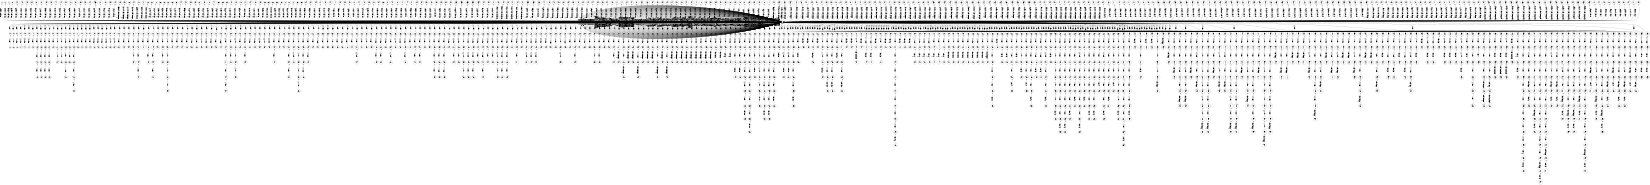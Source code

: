 digraph FST {
rankdir = LR;
size = "8.5,11";
label = "";
center = 1;
orientation = Landscape;
ranksep = "0.4";
nodesep = "0.25";
0 [label = "0", shape = circle, style = bold, fontsize = 14]
	0 -> 0 [label = "the:、/-0.56087", fontsize = 14];
	0 -> 0 [label = "the:た/-0.31363", fontsize = 14];
	0 -> 0 [label = "the:（/-0.22286", fontsize = 14];
	0 -> 0 [label = "the:その/-0.31193", fontsize = 14];
	0 -> 0 [label = "the:の/-0.46103", fontsize = 14];
	0 -> 0 [label = "the:は/-0.3999", fontsize = 14];
	0 -> 1 [label = "the:<eps>/-0.3569", fontsize = 14];
	0 -> 4 [label = "the:<eps>/-0.31222", fontsize = 14];
	0 -> 7 [label = "the:<eps>/-0.43285", fontsize = 14];
	0 -> 10 [label = "the:<eps>/-0.38489", fontsize = 14];
	0 -> 0 [label = "the:この/-0.36216", fontsize = 14];
	0 -> 0 [label = "the:前記/-0.39973", fontsize = 14];
	0 -> 0 [label = "the:する/-0.24789", fontsize = 14];
	0 -> 0 [label = "the:ア/-0.21137", fontsize = 14];
	0 -> 0 [label = "the:本/-0.2343", fontsize = 14];
	0 -> 0 [label = "the:各/-0.23004", fontsize = 14];
	0 -> 0 [label = "the:尚/-0.22102", fontsize = 14];
	0 -> 479 [label = "the:<eps>/-0.23899", fontsize = 14];
	0 -> 484 [label = "the:<eps>/-0.20872", fontsize = 14];
	0 -> 488 [label = "the:<eps>/-0.28372", fontsize = 14];
	0 -> 492 [label = "the:<eps>/-0.21396", fontsize = 14];
	0 -> 497 [label = "the:<eps>/-0.14153", fontsize = 14];
	0 -> 501 [label = "the:<eps>/0.32744", fontsize = 14];
	0 -> 505 [label = "the:<eps>/-0.25855", fontsize = 14];
	0 -> 509 [label = "the:<eps>/-0.23437", fontsize = 14];
	0 -> 514 [label = "the:<eps>/-0.20703", fontsize = 14];
	0 -> 518 [label = "the:<eps>/-0.21896", fontsize = 14];
	0 -> 523 [label = "the:<eps>/-0.19614", fontsize = 14];
	0 -> 527 [label = "the:<eps>/-0.20998", fontsize = 14];
	0 -> 531 [label = "the:<eps>/-0.26601", fontsize = 14];
	0 -> 535 [label = "the:<eps>/-0.1079", fontsize = 14];
	0 -> 539 [label = "the:<eps>/-0.17572", fontsize = 14];
	0 -> 543 [label = "the:<eps>/-0.15916", fontsize = 14];
	0 -> 1339 [label = "the:<eps>/-0.062479", fontsize = 14];
	0 -> 547 [label = "the:<eps>/-0.17322", fontsize = 14];
	0 -> 551 [label = "the:<eps>/-0.19286", fontsize = 14];
	0 -> 555 [label = "the:<eps>/-0.09766", fontsize = 14];
	0 -> 475 [label = "the:<eps>/-0.4064", fontsize = 14];
	0 -> 0 [label = "treatment:こと/0.36703", fontsize = 14];
	0 -> 0 [label = "treatment:時/0.27579", fontsize = 14];
	0 -> 0 [label = "treatment:工程/0.097985", fontsize = 14];
	0 -> 563 [label = "treatment:<eps>/-0.080357", fontsize = 14];
	0 -> 559 [label = "treatment:<eps>/-0.27042", fontsize = 14];
	0 -> 0 [label = "treatment:処理/-0.5842", fontsize = 14];
	0 -> 13 [label = "treatment:<eps>/-0.21147", fontsize = 14];
	0 -> 0 [label = "treatment:行/0.16214", fontsize = 14];
	0 -> 0 [label = "treatment:処置/-0.26246", fontsize = 14];
	0 -> 0 [label = "treatment:治療/-0.31462", fontsize = 14];
	0 -> 0 [label = "solution:液中/-0.31994", fontsize = 14];
	0 -> 0 [label = "solution:液/-0.61924", fontsize = 14];
	0 -> 815 [label = "solution:<eps>/0.010143", fontsize = 14];
	0 -> 0 [label = "solution:解決/-0.10877", fontsize = 14];
	0 -> 0 [label = "solution:濃度/0.1697", fontsize = 14];
	0 -> 0 [label = "solution:手段/0.34229", fontsize = 14];
	0 -> 0 [label = "solution:でき/0.4001", fontsize = 14];
	0 -> 0 [label = "solution:解/-0.27719", fontsize = 14];
	0 -> 0 [label = "solution:溶液/-0.65574", fontsize = 14];
	0 -> 0 [label = "solution:薬液/-0.20945", fontsize = 14];
	0 -> 0 [label = "solution:溶媒/0.042552", fontsize = 14];
	0 -> 0 [label = "solution:水溶液/-0.34788", fontsize = 14];
	0 -> 567 [label = "solution:<eps>/-0.056949", fontsize = 14];
	0 -> 571 [label = "solution:<eps>/-0.12393", fontsize = 14];
	0 -> 16 [label = "solution:<eps>/-0.18381", fontsize = 14];
	0 -> 19 [label = "can:<eps>/-0.31144", fontsize = 14];
	0 -> 27 [label = "can:<eps>/-0.41341", fontsize = 14];
	0 -> 32 [label = "can:<eps>/-0.38857", fontsize = 14];
	0 -> 37 [label = "can:<eps>/-0.61598", fontsize = 14];
	0 -> 42 [label = "can:<eps>/-0.22286", fontsize = 14];
	0 -> 0 [label = "can:こと/-0.27206", fontsize = 14];
	0 -> 45 [label = "can:<eps>/-0.37404", fontsize = 14];
	0 -> 22 [label = "can:<eps>/-0.37447", fontsize = 14];
	0 -> 575 [label = "can:<eps>/-0.11045", fontsize = 14];
	0 -> 580 [label = "can:<eps>/-0.093685", fontsize = 14];
	0 -> 585 [label = "can:<eps>/-0.19412", fontsize = 14];
	0 -> 593 [label = "can:<eps>/-0.029544", fontsize = 14];
	0 -> 49 [label = "can:<eps>/-0.56296", fontsize = 14];
	0 -> 602 [label = "can:<eps>/-0.14361", fontsize = 14];
	0 -> 607 [label = "can:<eps>/-0.037719", fontsize = 14];
	0 -> 614 [label = "can:<eps>/-0.28504", fontsize = 14];
	0 -> 53 [label = "can:<eps>/-0.49874", fontsize = 14];
	0 -> 58 [label = "can:<eps>/-0.35773", fontsize = 14];
	0 -> 0 [label = "can:が/-0.3017", fontsize = 14];
	0 -> 0 [label = "can:でき/-0.30009", fontsize = 14];
	0 -> 0 [label = "can:る/-0.09816", fontsize = 14];
	0 -> 62 [label = "can:<eps>/-0.44975", fontsize = 14];
	0 -> 622 [label = "can:<eps>/-0.29747", fontsize = 14];
	0 -> 630 [label = "can:<eps>/0.027251", fontsize = 14];
	0 -> 637 [label = "can:<eps>/-0.14659", fontsize = 14];
	0 -> 641 [label = "can:<eps>/-0.1381", fontsize = 14];
	0 -> 646 [label = "can:<eps>/-0.16728", fontsize = 14];
	0 -> 651 [label = "can:<eps>/-0.20471", fontsize = 14];
	0 -> 658 [label = "can:<eps>/0.40977", fontsize = 14];
	0 -> 0 [label = "use:用い/-0.32568", fontsize = 14];
	0 -> 86 [label = "use:<eps>/-0.35056", fontsize = 14];
	0 -> 0 [label = "use:使え/-0.10553", fontsize = 14];
	0 -> 89 [label = "use:<eps>/0.015182", fontsize = 14];
	0 -> 92 [label = "use:<eps>/0.00011375", fontsize = 14];
	0 -> 0 [label = "use:使/-0.16969", fontsize = 14];
	0 -> 0 [label = "use:活用/-0.15818", fontsize = 14];
	0 -> 0 [label = "use:方法/0.16422", fontsize = 14];
	0 -> 0 [label = "use:ら/0.25581", fontsize = 14];
	0 -> 95 [label = "use:<eps>/-0.23909", fontsize = 14];
	0 -> 0 [label = "use:で/0.25126", fontsize = 14];
	0 -> 0 [label = "use:し/0.38026", fontsize = 14];
	0 -> 0 [label = "use:よ/0.10989", fontsize = 14];
	0 -> 0 [label = "use:を/-0.080423", fontsize = 14];
	0 -> 68 [label = "use:<eps>/-0.27852", fontsize = 14];
	0 -> 71 [label = "use:<eps>/-0.41291", fontsize = 14];
	0 -> 74 [label = "use:<eps>/-0.41926", fontsize = 14];
	0 -> 77 [label = "use:<eps>/-0.12185", fontsize = 14];
	0 -> 0 [label = "use:利用/-0.33884", fontsize = 14];
	0 -> 0 [label = "use:使用/-0.46228", fontsize = 14];
	0 -> 80 [label = "use:<eps>/-0.25984", fontsize = 14];
	0 -> 83 [label = "use:<eps>/-0.23261", fontsize = 14];
	0 -> 696 [label = "not:<eps>/-0.58323", fontsize = 14];
	0 -> 692 [label = "not:<eps>/-0.34582", fontsize = 14];
	0 -> 686 [label = "not:<eps>/-0.32721", fontsize = 14];
	0 -> 141 [label = "not:<eps>/-0.32015", fontsize = 14];
	0 -> 680 [label = "not:<eps>/-0.42743", fontsize = 14];
	0 -> 675 [label = "not:<eps>/-0.19525", fontsize = 14];
	0 -> 672 [label = "not:<eps>/0.3976", fontsize = 14];
	0 -> 668 [label = "not:<eps>/0.29523", fontsize = 14];
	0 -> 665 [label = "not:<eps>/0.27792", fontsize = 14];
	0 -> 662 [label = "not:<eps>/0.66547", fontsize = 14];
	0 -> 0 [label = "not:不/-0.14374", fontsize = 14];
	0 -> 0 [label = "not:ず/-0.29434", fontsize = 14];
	0 -> 147 [label = "not:<eps>/-0.2317", fontsize = 14];
	0 -> 144 [label = "not:<eps>/-0.32647", fontsize = 14];
	0 -> 702 [label = "not:<eps>/0.011619", fontsize = 14];
	0 -> 135 [label = "not:<eps>/-0.36943", fontsize = 14];
	0 -> 131 [label = "not:<eps>/-0.47231", fontsize = 14];
	0 -> 705 [label = "not:<eps>/0.035212", fontsize = 14];
	0 -> 0 [label = "not:な/-0.27053", fontsize = 14];
	0 -> 98 [label = "not:<eps>/-0.24862", fontsize = 14];
	0 -> 101 [label = "not:<eps>/-0.51307", fontsize = 14];
	0 -> 104 [label = "not:<eps>/-0.32612", fontsize = 14];
	0 -> 107 [label = "not:<eps>/-0.29863", fontsize = 14];
	0 -> 111 [label = "not:<eps>/-0.33886", fontsize = 14];
	0 -> 116 [label = "not:<eps>/-0.2909", fontsize = 14];
	0 -> 119 [label = "not:<eps>/-0.39588", fontsize = 14];
	0 -> 123 [label = "not:<eps>/-0.3355", fontsize = 14];
	0 -> 0 [label = "not:い/-0.17144", fontsize = 14];
	0 -> 128 [label = "not:<eps>/-0.26765", fontsize = 14];
	0 -> 159 [label = "only:<eps>/-0.52517", fontsize = 14];
	0 -> 162 [label = "only:<eps>/-0.36104", fontsize = 14];
	0 -> 165 [label = "only:<eps>/-0.374", fontsize = 14];
	0 -> 0 [label = "only:過ぎ/-0.096856", fontsize = 14];
	0 -> 0 [label = "only:しか/-0.45066", fontsize = 14];
	0 -> 0 [label = "only:限/-0.10586", fontsize = 14];
	0 -> 0 [label = "only:only/-0.31125", fontsize = 14];
	0 -> 0 [label = "only:ｏｎｌｙ/-0.28365", fontsize = 14];
	0 -> 0 [label = "only:限定/0.010356", fontsize = 14];
	0 -> 0 [label = "only:唯一/-0.25258", fontsize = 14];
	0 -> 0 [label = "only:のみ/-0.69558", fontsize = 14];
	0 -> 0 [label = "only:ば/-0.063689", fontsize = 14];
	0 -> 156 [label = "only:<eps>/-0.36961", fontsize = 14];
	0 -> 0 [label = "only:分/0.079011", fontsize = 14];
	0 -> 153 [label = "only:<eps>/-0.42377", fontsize = 14];
	0 -> 0 [label = "only:だけ/-0.49234", fontsize = 14];
	0 -> 0 [label = "only:でき/0.25881", fontsize = 14];
	0 -> 0 [label = "only:場合/0.19694", fontsize = 14];
	0 -> 0 [label = "only:で/-0.09487", fontsize = 14];
	0 -> 150 [label = "only:<eps>/-0.44441", fontsize = 14];
	0 -> 1368 [label = "hot:<eps>/-0.0094072", fontsize = 14];
	0 -> 1363 [label = "hot:<eps>/0.072079", fontsize = 14];
	0 -> 1358 [label = "hot:<eps>/-0.20407", fontsize = 14];
	0 -> 1353 [label = "hot:<eps>/0.032225", fontsize = 14];
	0 -> 1346 [label = "hot:<eps>/0.59144", fontsize = 14];
	0 -> 708 [label = "hot:<eps>/-0.081426", fontsize = 14];
	0 -> 0 [label = "hot:内/0.31834", fontsize = 14];
	0 -> 168 [label = "hot:<eps>/-0.37212", fontsize = 14];
	0 -> 0 [label = "hot:温/0.057286", fontsize = 14];
	0 -> 0 [label = "hot:加熱/0.096568", fontsize = 14];
	0 -> 0 [label = "hot:「/0.32225", fontsize = 14];
	0 -> 0 [label = "hot:活性/0.087667", fontsize = 14];
	0 -> 0 [label = "hot:熱/-0.20243", fontsize = 14];
	0 -> 0 [label = "hot:高温/-0.2886", fontsize = 14];
	0 -> 0 [label = "hot:湯/-0.22316", fontsize = 14];
	0 -> 0 [label = "hot:熱間/-0.43041", fontsize = 14];
	0 -> 171 [label = "hot:<eps>/-0.37212", fontsize = 14];
	0 -> 0 [label = "hot:ホット/-0.6933", fontsize = 14];
	0 -> 0 [label = "phosphoric:用い/0.36818", fontsize = 14];
	0 -> 0 [label = "phosphoric:リン酸/-0.31707", fontsize = 14];
	0 -> 0 [label = "phosphoric:燐酸/-0.31625", fontsize = 14];
	0 -> 0 [label = "phosphoric:リン/0.17312", fontsize = 14];
	0 -> 730 [label = "phosphoric:<eps>/-0.22667", fontsize = 14];
	0 -> 726 [label = "phosphoric:<eps>/-0.20855", fontsize = 14];
	0 -> 723 [label = "phosphoric:<eps>/-0.4236", fontsize = 14];
	0 -> 719 [label = "phosphoric:<eps>/-0.2075", fontsize = 14];
	0 -> 715 [label = "phosphoric:<eps>/-0.226", fontsize = 14];
	0 -> 712 [label = "phosphoric:<eps>/-0.50211", fontsize = 14];
	0 -> 1335 [label = "acid:<eps>/-0.38009", fontsize = 14];
	0 -> 1328 [label = "acid:<eps>/-0.49638", fontsize = 14];
	0 -> 1324 [label = "acid:<eps>/-0.1344", fontsize = 14];
	0 -> 0 [label = "acid:酸/-0.68165", fontsize = 14];
	0 -> 0 [label = "acid:塩/0.050389", fontsize = 14];
	0 -> 0 [label = "acid:酸性/-0.25033", fontsize = 14];
	0 -> 0 [label = "alone:しか/0.045459", fontsize = 14];
	0 -> 0 [label = "alone:焼成/0.015919", fontsize = 14];
	0 -> 0 [label = "alone:は/0.22282", fontsize = 14];
	0 -> 174 [label = "alone:<eps>/-0.23896", fontsize = 14];
	0 -> 180 [label = "alone:<eps>/-0.38021", fontsize = 14];
	0 -> 184 [label = "alone:<eps>/-0.29307", fontsize = 14];
	0 -> 189 [label = "alone:<eps>/-0.43656", fontsize = 14];
	0 -> 192 [label = "alone:<eps>/-0.34236", fontsize = 14];
	0 -> 0 [label = "alone:で/0.086012", fontsize = 14];
	0 -> 0 [label = "alone:だけ/-0.10842", fontsize = 14];
	0 -> 196 [label = "alone:<eps>/-0.13243", fontsize = 14];
	0 -> 0 [label = "alone:一種/-0.047139", fontsize = 14];
	0 -> 0 [label = "alone:のみ/-0.39267", fontsize = 14];
	0 -> 199 [label = "alone:<eps>/-0.25525", fontsize = 14];
	0 -> 0 [label = "alone:単独/-0.44052", fontsize = 14];
	0 -> 202 [label = "alone:<eps>/-0.38405", fontsize = 14];
	0 -> 205 [label = "alone:<eps>/-0.46238", fontsize = 14];
	0 -> 0 [label = "alone:のみが/-0.15765", fontsize = 14];
	0 -> 208 [label = "alone:<eps>/-0.26777", fontsize = 14];
	0 -> 0 [label = "alone:単体/-0.29459", fontsize = 14];
	0 -> 746 [label = "but:<eps>/0.29309", fontsize = 14];
	0 -> 736 [label = "but:<eps>/-0.18619", fontsize = 14];
	0 -> 733 [label = "but:<eps>/-0.15941", fontsize = 14];
	0 -> 749 [label = "but:<eps>/0.23177", fontsize = 14];
	0 -> 752 [label = "but:<eps>/0.29213", fontsize = 14];
	0 -> 241 [label = "but:<eps>/-0.11876", fontsize = 14];
	0 -> 0 [label = "but:で/0.031188", fontsize = 14];
	0 -> 211 [label = "but:<eps>/-0.16027", fontsize = 14];
	0 -> 215 [label = "but:<eps>/-0.052337", fontsize = 14];
	0 -> 218 [label = "but:<eps>/-0.16651", fontsize = 14];
	0 -> 221 [label = "but:<eps>/-0.20348", fontsize = 14];
	0 -> 0 [label = "but:が/0.12663", fontsize = 14];
	0 -> 1372 [label = "but:<eps>/0.204", fontsize = 14];
	0 -> 1377 [label = "but:<eps>/-0.16982", fontsize = 14];
	0 -> 0 [label = "but:それ/0.04464", fontsize = 14];
	0 -> 0 [label = "but:く/-0.12671", fontsize = 14];
	0 -> 226 [label = "but:<eps>/-0.1186", fontsize = 14];
	0 -> 230 [label = "but:<eps>/-0.22913", fontsize = 14];
	0 -> 236 [label = "but:<eps>/-0.19363", fontsize = 14];
	0 -> 245 [label = "but:<eps>/-0.20732", fontsize = 14];
	0 -> 0 [label = "but:適宜/0.044671", fontsize = 14];
	0 -> 248 [label = "but:<eps>/-0.24708", fontsize = 14];
	0 -> 0 [label = "also:尚/0.028753", fontsize = 14];
	0 -> 0 [label = "also:れ/0.16299", fontsize = 14];
	0 -> 0 [label = "also:更に/-0.12261", fontsize = 14];
	0 -> 254 [label = "also:<eps>/-0.25203", fontsize = 14];
	0 -> 251 [label = "also:<eps>/-0.25179", fontsize = 14];
	0 -> 0 [label = "also:も/-0.53367", fontsize = 14];
	0 -> 0 [label = "also:なお/-0.041949", fontsize = 14];
	0 -> 0 [label = "also:さらに/-0.15053", fontsize = 14];
	0 -> 0 [label = "also:また/-0.47912", fontsize = 14];
	0 -> 0 [label = "also:そして/0.0058594", fontsize = 14];
	0 -> 0 [label = "also:、/0.1229", fontsize = 14];
	0 -> 0 [label = "also:又/-0.10375", fontsize = 14];
	0 -> 0 [label = "also:お/0.061313", fontsize = 14];
	0 -> 0 [label = "also:同様/-0.038894", fontsize = 14];
	0 -> 779 [label = "also:<eps>/-0.092411", fontsize = 14];
	0 -> 0 [label = "also:８/0.19247", fontsize = 14];
	0 -> 0 [label = "also:同時/-0.044619", fontsize = 14];
	0 -> 0 [label = "also:とも/-0.10683", fontsize = 14];
	0 -> 0 [label = "also:やはり/-0.21322", fontsize = 14];
	0 -> 775 [label = "also:<eps>/-0.30407", fontsize = 14];
	0 -> 771 [label = "also:<eps>/-0.27028", fontsize = 14];
	0 -> 767 [label = "also:<eps>/-0.031654", fontsize = 14];
	0 -> 763 [label = "also:<eps>/-0.14618", fontsize = 14];
	0 -> 759 [label = "also:<eps>/-0.31853", fontsize = 14];
	0 -> 755 [label = "also:<eps>/0.017202", fontsize = 14];
	0 -> 260 [label = "a:<eps>/-0.39478", fontsize = 14];
	0 -> 0 [label = "a:また/-0.28764", fontsize = 14];
	0 -> 263 [label = "a:<eps>/-0.33191", fontsize = 14];
	0 -> 0 [label = "a:さらに/-0.27717", fontsize = 14];
	0 -> 0 [label = "a:する/-0.4215", fontsize = 14];
	0 -> 0 [label = "a:る/-0.33829", fontsize = 14];
	0 -> 0 [label = "a:は/-0.45571", fontsize = 14];
	0 -> 0 [label = "a:その/-0.33499", fontsize = 14];
	0 -> 0 [label = "a:た/-0.4067", fontsize = 14];
	0 -> 257 [label = "a:<eps>/-0.31884", fontsize = 14];
	0 -> 0 [label = "a:、/-0.53146", fontsize = 14];
	0 -> 0 [label = "a:a/-0.27632", fontsize = 14];
	0 -> 0 [label = "a:ａ/-0.36908", fontsize = 14];
	0 -> 783 [label = "a:<eps>/-0.47402", fontsize = 14];
	0 -> 787 [label = "a:<eps>/-0.48792", fontsize = 14];
	0 -> 791 [label = "a:<eps>/0.00974", fontsize = 14];
	0 -> 795 [label = "a:<eps>/-0.095547", fontsize = 14];
	0 -> 799 [label = "a:<eps>/-0.38469", fontsize = 14];
	0 -> 803 [label = "a:<eps>/-0.31966", fontsize = 14];
	0 -> 807 [label = "a:<eps>/-0.4435", fontsize = 14];
	0 -> 811 [label = "a:<eps>/-0.3246", fontsize = 14];
	0 -> 0 [label = "a:１/-0.33059", fontsize = 14];
	0 -> 0 [label = "a:半/-0.29268", fontsize = 14];
	0 -> 282 [label = "obtained:<eps>/-0.59933", fontsize = 14];
	0 -> 0 [label = "obtained:求ま/-0.19587", fontsize = 14];
	0 -> 1023 [label = "obtained:<eps>/0.0043818", fontsize = 14];
	0 -> 1020 [label = "obtained:<eps>/0.36757", fontsize = 14];
	0 -> 1015 [label = "obtained:<eps>/0.039559", fontsize = 14];
	0 -> 1012 [label = "obtained:<eps>/0.62664", fontsize = 14];
	0 -> 1004 [label = "obtained:<eps>/-0.50283", fontsize = 14];
	0 -> 994 [label = "obtained:<eps>/-0.51725", fontsize = 14];
	0 -> 986 [label = "obtained:<eps>/-0.4299", fontsize = 14];
	0 -> 980 [label = "obtained:<eps>/-0.35677", fontsize = 14];
	0 -> 973 [label = "obtained:<eps>/-0.35224", fontsize = 14];
	0 -> 965 [label = "obtained:<eps>/-0.37813", fontsize = 14];
	0 -> 959 [label = "obtained:<eps>/-0.30818", fontsize = 14];
	0 -> 951 [label = "obtained:<eps>/-0.47532", fontsize = 14];
	0 -> 943 [label = "obtained:<eps>/-0.49166", fontsize = 14];
	0 -> 936 [label = "obtained:<eps>/-0.47339", fontsize = 14];
	0 -> 927 [label = "obtained:<eps>/-0.39696", fontsize = 14];
	0 -> 920 [label = "obtained:<eps>/-0.3168", fontsize = 14];
	0 -> 912 [label = "obtained:<eps>/-0.39627", fontsize = 14];
	0 -> 903 [label = "obtained:<eps>/-0.51934", fontsize = 14];
	0 -> 894 [label = "obtained:<eps>/-0.59385", fontsize = 14];
	0 -> 886 [label = "obtained:<eps>/-0.51742", fontsize = 14];
	0 -> 882 [label = "obtained:<eps>/0.20842", fontsize = 14];
	0 -> 875 [label = "obtained:<eps>/-0.12761", fontsize = 14];
	0 -> 870 [label = "obtained:<eps>/-0.021043", fontsize = 14];
	0 -> 865 [label = "obtained:<eps>/0.0077982", fontsize = 14];
	0 -> 858 [label = "obtained:<eps>/-0.24028", fontsize = 14];
	0 -> 852 [label = "obtained:<eps>/-0.12409", fontsize = 14];
	0 -> 847 [label = "obtained:<eps>/0.10705", fontsize = 14];
	0 -> 843 [label = "obtained:<eps>/0.043847", fontsize = 14];
	0 -> 837 [label = "obtained:<eps>/-0.29439", fontsize = 14];
	0 -> 833 [label = "obtained:<eps>/-0.032724", fontsize = 14];
	0 -> 829 [label = "obtained:<eps>/-0.05687", fontsize = 14];
	0 -> 1389 [label = "obtained:<eps>/0.29301", fontsize = 14];
	0 -> 1396 [label = "obtained:<eps>/0.22216", fontsize = 14];
	0 -> 1405 [label = "obtained:<eps>/-0.37844", fontsize = 14];
	0 -> 1418 [label = "obtained:<eps>/-0.33441", fontsize = 14];
	0 -> 1430 [label = "obtained:<eps>/0.25759", fontsize = 14];
	0 -> 1437 [label = "obtained:<eps>/0.13156", fontsize = 14];
	0 -> 1444 [label = "obtained:<eps>/0.21011", fontsize = 14];
	0 -> 1452 [label = "obtained:<eps>/-0.020263", fontsize = 14];
	0 -> 1461 [label = "obtained:<eps>/-0.021028", fontsize = 14];
	0 -> 1470 [label = "obtained:<eps>/0.052713", fontsize = 14];
	0 -> 1478 [label = "obtained:<eps>/-0.3428", fontsize = 14];
	0 -> 1490 [label = "obtained:<eps>/0.31938", fontsize = 14];
	0 -> 1496 [label = "obtained:<eps>/0.35007", fontsize = 14];
	0 -> 1504 [label = "obtained:<eps>/0.18654", fontsize = 14];
	0 -> 1513 [label = "obtained:<eps>/0.65515", fontsize = 14];
	0 -> 1520 [label = "obtained:<eps>/0.3183", fontsize = 14];
	0 -> 1526 [label = "obtained:<eps>/0.29538", fontsize = 14];
	0 -> 1533 [label = "obtained:<eps>/0.35197", fontsize = 14];
	0 -> 1540 [label = "obtained:<eps>/0.30992", fontsize = 14];
	0 -> 826 [label = "obtained:<eps>/0.56101", fontsize = 14];
	0 -> 819 [label = "obtained:<eps>/-0.17088", fontsize = 14];
	0 -> 0 [label = "obtained:た/-0.30398", fontsize = 14];
	0 -> 266 [label = "obtained:<eps>/-0.15557", fontsize = 14];
	0 -> 269 [label = "obtained:<eps>/-0.11792", fontsize = 14];
	0 -> 0 [label = "obtained:こと/0.10127", fontsize = 14];
	0 -> 0 [label = "obtained:を/0.37784", fontsize = 14];
	0 -> 272 [label = "obtained:<eps>/-0.36269", fontsize = 14];
	0 -> 0 [label = "obtained:られ/-0.18767", fontsize = 14];
	0 -> 0 [label = "obtained:でき/0.12949", fontsize = 14];
	0 -> 0 [label = "obtained:得/-0.51875", fontsize = 14];
	0 -> 276 [label = "obtained:<eps>/-0.51043", fontsize = 14];
	0 -> 279 [label = "obtained:<eps>/-0.39568", fontsize = 14];
	0 -> 285 [label = "obtained:<eps>/-0.63237", fontsize = 14];
	0 -> 289 [label = "obtained:<eps>/-0.43973", fontsize = 14];
	0 -> 0 [label = "obtained:求め/-0.33893", fontsize = 14];
	0 -> 0 [label = "obtained:学習/0.19061", fontsize = 14];
	0 -> 0 [label = "obtained:合成/0.14663", fontsize = 14];
	0 -> 0 [label = "obtained:つく/-0.039192", fontsize = 14];
	0 -> 0 [label = "obtained:取得/-0.28506", fontsize = 14];
	0 -> 0 [label = "obtained:成形/0.17019", fontsize = 14];
	0 -> 306 [label = "obtained:<eps>/-0.42628", fontsize = 14];
	0 -> 303 [label = "obtained:<eps>/-0.38299", fontsize = 14];
	0 -> 300 [label = "obtained:<eps>/-0.27452", fontsize = 14];
	0 -> 296 [label = "obtained:<eps>/-0.30734", fontsize = 14];
	0 -> 293 [label = "obtained:<eps>/-0.38223", fontsize = 14];
	0 -> 1167 [label = "by:<eps>/-0.027155", fontsize = 14];
	0 -> 0 [label = "by:で/-0.22941", fontsize = 14];
	0 -> 0 [label = "by:し/-0.059941", fontsize = 14];
	0 -> 1171 [label = "by:<eps>/0.046508", fontsize = 14];
	0 -> 0 [label = "by:する/-0.063337", fontsize = 14];
	0 -> 310 [label = "by:<eps>/-0.44887", fontsize = 14];
	0 -> 313 [label = "by:<eps>/-0.6033", fontsize = 14];
	0 -> 317 [label = "by:<eps>/-0.61361", fontsize = 14];
	0 -> 0 [label = "by:よ/-0.29911", fontsize = 14];
	0 -> 321 [label = "by:<eps>/-0.42801", fontsize = 14];
	0 -> 324 [label = "by:<eps>/-0.46807", fontsize = 14];
	0 -> 327 [label = "by:<eps>/-0.36928", fontsize = 14];
	0 -> 332 [label = "by:<eps>/-0.48271", fontsize = 14];
	0 -> 337 [label = "by:<eps>/-0.4855", fontsize = 14];
	0 -> 0 [label = "by:を/-0.19469", fontsize = 14];
	0 -> 0 [label = "by:さ/-0.21351", fontsize = 14];
	0 -> 0 [label = "by:だけ/-0.22931", fontsize = 14];
	0 -> 1254 [label = "by:<eps>/0.051805", fontsize = 14];
	0 -> 1250 [label = "by:<eps>/0.013606", fontsize = 14];
	0 -> 1246 [label = "by:<eps>/0.072956", fontsize = 14];
	0 -> 1239 [label = "by:<eps>/-0.023612", fontsize = 14];
	0 -> 1234 [label = "by:<eps>/0.06225", fontsize = 14];
	0 -> 1230 [label = "by:<eps>/0.09379", fontsize = 14];
	0 -> 1226 [label = "by:<eps>/0.067106", fontsize = 14];
	0 -> 1221 [label = "by:<eps>/0.010548", fontsize = 14];
	0 -> 1216 [label = "by:<eps>/0.049802", fontsize = 14];
	0 -> 1212 [label = "by:<eps>/0.081342", fontsize = 14];
	0 -> 1206 [label = "by:<eps>/-0.2589", fontsize = 14];
	0 -> 1198 [label = "by:<eps>/-0.29101", fontsize = 14];
	0 -> 1193 [label = "by:<eps>/-0.00016301", fontsize = 14];
	0 -> 1189 [label = "by:<eps>/0.10655", fontsize = 14];
	0 -> 1185 [label = "by:<eps>/0.085734", fontsize = 14];
	0 -> 1181 [label = "by:<eps>/0.57952", fontsize = 14];
	0 -> 1176 [label = "by:<eps>/0.20736", fontsize = 14];
	0 -> 1063 [label = "by:<eps>/-0.04436", fontsize = 14];
	0 -> 1069 [label = "by:<eps>/-0.38027", fontsize = 14];
	0 -> 1078 [label = "by:<eps>/-0.4081", fontsize = 14];
	0 -> 1087 [label = "by:<eps>/-0.064713", fontsize = 14];
	0 -> 1092 [label = "by:<eps>/-0.023357", fontsize = 14];
	0 -> 1098 [label = "by:<eps>/-0.14246", fontsize = 14];
	0 -> 1104 [label = "by:<eps>/-0.35761", fontsize = 14];
	0 -> 1113 [label = "by:<eps>/-0.40828", fontsize = 14];
	0 -> 1122 [label = "by:<eps>/-0.027235", fontsize = 14];
	0 -> 1127 [label = "by:<eps>/-0.036239", fontsize = 14];
	0 -> 1134 [label = "by:<eps>/-0.34796", fontsize = 14];
	0 -> 1143 [label = "by:<eps>/-0.15988", fontsize = 14];
	0 -> 1148 [label = "by:<eps>/-0.29711", fontsize = 14];
	0 -> 1158 [label = "by:<eps>/-0.44169", fontsize = 14];
	0 -> 1026 [label = "by:<eps>/0.062978", fontsize = 14];
	0 -> 1032 [label = "by:<eps>/0.28652", fontsize = 14];
	0 -> 1035 [label = "by:<eps>/0.073108", fontsize = 14];
	0 -> 1039 [label = "by:<eps>/-0.11968", fontsize = 14];
	0 -> 1044 [label = "by:<eps>/-0.023482", fontsize = 14];
	0 -> 1051 [label = "by:<eps>/-0.17543", fontsize = 14];
	0 -> 1058 [label = "by:<eps>/0.033333", fontsize = 14];
	0 -> 372 [label = "adding:<eps>/-0.3727", fontsize = 14];
	0 -> 0 [label = "adding:し/0.10085", fontsize = 14];
	0 -> 0 [label = "adding:する/0.12101", fontsize = 14];
	0 -> 342 [label = "adding:<eps>/0.083814", fontsize = 14];
	0 -> 0 [label = "adding:を/0.024077", fontsize = 14];
	0 -> 345 [label = "adding:<eps>/0.11726", fontsize = 14];
	0 -> 349 [label = "adding:<eps>/-0.285", fontsize = 14];
	0 -> 353 [label = "adding:<eps>/-0.26868", fontsize = 14];
	0 -> 358 [label = "adding:<eps>/-0.32246", fontsize = 14];
	0 -> 363 [label = "adding:<eps>/-0.25037", fontsize = 14];
	0 -> 368 [label = "adding:<eps>/-0.35376", fontsize = 14];
	0 -> 377 [label = "adding:<eps>/-0.24989", fontsize = 14];
	0 -> 381 [label = "adding:<eps>/-0.24995", fontsize = 14];
	0 -> 385 [label = "adding:<eps>/-0.28735", fontsize = 14];
	0 -> 390 [label = "adding:<eps>/-0.30227", fontsize = 14];
	0 -> 395 [label = "adding:<eps>/-0.35605", fontsize = 14];
	0 -> 400 [label = "adding:<eps>/-0.19248", fontsize = 14];
	0 -> 403 [label = "adding:<eps>/0.10301", fontsize = 14];
	0 -> 0 [label = "adding:せ/0.3791", fontsize = 14];
	0 -> 0 [label = "adding:添加/-0.3129", fontsize = 14];
	0 -> 407 [label = "adding:<eps>/-0.19294", fontsize = 14];
	0 -> 410 [label = "adding:<eps>/-0.22448", fontsize = 14];
	0 -> 414 [label = "adding:<eps>/-0.30329", fontsize = 14];
	0 -> 0 [label = "adding:付加/-0.34974", fontsize = 14];
	0 -> 418 [label = "adding:<eps>/-0.2556", fontsize = 14];
	0 -> 0 [label = "adding:追加/-0.23887", fontsize = 14];
	0 -> 0 [label = "adding:加算/-0.38843", fontsize = 14];
	0 -> 422 [label = "adding:<eps>/-0.2744", fontsize = 14];
	0 -> 434 [label = "adding:<eps>/0.10837", fontsize = 14];
	0 -> 0 [label = "adding:増加/0.18698", fontsize = 14];
	0 -> 0 [label = "adding:付与/0.063774", fontsize = 14];
	0 -> 431 [label = "adding:<eps>/-0.075798", fontsize = 14];
	0 -> 428 [label = "adding:<eps>/-0.11186", fontsize = 14];
	0 -> 425 [label = "adding:<eps>/-0.22659", fontsize = 14];
	0 -> 0 [label = "adding:加え/-0.17331", fontsize = 14];
	0 -> 1269 [label = "hydrofluoric:<eps>/-0.36478", fontsize = 14];
	0 -> 1274 [label = "hydrofluoric:<eps>/-0.21787", fontsize = 14];
	0 -> 1278 [label = "hydrofluoric:<eps>/-0.29564", fontsize = 14];
	0 -> 1283 [label = "hydrofluoric:<eps>/-0.1819", fontsize = 14];
	0 -> 1289 [label = "hydrofluoric:<eps>/-0.45089", fontsize = 14];
	0 -> 1293 [label = "hydrofluoric:<eps>/-0.57263", fontsize = 14];
	0 -> 1557 [label = "hydrofluoric:<eps>/0.0093504", fontsize = 14];
	0 -> 1300 [label = "hydrofluoric:<eps>/-0.27263", fontsize = 14];
	0 -> 1304 [label = "hydrofluoric:<eps>/-0.32872", fontsize = 14];
	0 -> 1307 [label = "hydrofluoric:<eps>/-0.20198", fontsize = 14];
	0 -> 1311 [label = "hydrofluoric:<eps>/-0.2494", fontsize = 14];
	0 -> 1315 [label = "hydrofluoric:<eps>/-0.2847", fontsize = 14];
	0 -> 1319 [label = "hydrofluoric:<eps>/-0.23698", fontsize = 14];
	0 -> 1264 [label = "hydrofluoric:<eps>/-0.41834", fontsize = 14];
	0 -> 1260 [label = "hydrofluoric:<eps>/-0.65922", fontsize = 14];
	0 -> 0 [label = "hydrofluoric:フッ/-0.64567", fontsize = 14];
	0 -> 438 [label = "hydrofluoric:<eps>/-0.29282", fontsize = 14];
	0 -> 0 [label = "hydrofluoric:弗/-0.40185", fontsize = 14];
	0 -> 0 [label = "hydrofluoric:フッ酸/-0.3095", fontsize = 14];
	0 -> 1552 [label = "hydrofluoric:<eps>/0.15589", fontsize = 14];
	0 -> 1546 [label = "hydrofluoric:<eps>/-0.2482", fontsize = 14];
	0 -> 1296 [label = "hydrofluoric:<eps>/-0.36358", fontsize = 14];
	0 -> 0 [label = "to:に/-0.55959", fontsize = 14];
	0 -> 441 [label = "to:<eps>/-0.29564", fontsize = 14];
	0 -> 444 [label = "to:<eps>/-0.31832", fontsize = 14];
	0 -> 0 [label = "to:が/-0.10491", fontsize = 14];
	0 -> 0 [label = "to:を/-0.39775", fontsize = 14];
	0 -> 0 [label = "to:へ/-0.43565", fontsize = 14];
	0 -> 0 [label = "to:れ/-0.16001", fontsize = 14];
	0 -> 0 [label = "to:項/-0.12919", fontsize = 14];
	0 -> 0 [label = "to:対/-0.19348", fontsize = 14];
	0 -> 0 [label = "to:〜/-0.48595", fontsize = 14];
	0 -> 0 [label = "to:と/-0.16568", fontsize = 14];
	0 -> 0 [label = "to:乃至/-0.34452", fontsize = 14];
	0 -> 0 [label = "to:し/-0.30047", fontsize = 14];
	0 -> 0 [label = "to:する/-0.23953", fontsize = 14];
	0 -> 0 [label = ".:。/-0.62093", fontsize = 14];
	0 -> 454 [label = ".:<eps>/-0.5232", fontsize = 14];
	0 -> 457 [label = ".:<eps>/-0.67686", fontsize = 14];
	0 -> 461 [label = ".:<eps>/-0.40936", fontsize = 14];
	0 -> 0 [label = ".:る/-0.36042", fontsize = 14];
	0 -> 465 [label = ".:<eps>/-0.70148", fontsize = 14];
	0 -> 451 [label = ".:<eps>/-0.56222", fontsize = 14];
	0 -> 448 [label = ".:<eps>/-0.37591", fontsize = 14];
	0 -> 471 [label = ".:<eps>/-0.60702", fontsize = 14];
	0 -> 468 [label = ".:<eps>/-0.38263", fontsize = 14];
1 [label = "1", shape = circle, style = solid, fontsize = 14]
2 [label = "2", shape = circle, style = solid, fontsize = 14]
	2 -> 3 [label = "<eps>:は", fontsize = 14];
3 [label = "3", shape = circle, style = solid, fontsize = 14]
	3 -> 0 [label = "<eps>:、", fontsize = 14];
4 [label = "4", shape = circle, style = solid, fontsize = 14]
5 [label = "5", shape = circle, style = solid, fontsize = 14]
	5 -> 6 [label = "<eps>:は", fontsize = 14];
6 [label = "6", shape = circle, style = solid, fontsize = 14]
	6 -> 0 [label = "<eps>:この", fontsize = 14];
7 [label = "7", shape = circle, style = solid, fontsize = 14]
8 [label = "8", shape = circle, style = solid, fontsize = 14]
	8 -> 9 [label = "<eps>:また", fontsize = 14];
9 [label = "9", shape = circle, style = solid, fontsize = 14]
	9 -> 0 [label = "<eps>:、", fontsize = 14];
10 [label = "10", shape = circle, style = solid, fontsize = 14]
11 [label = "11", shape = circle, style = solid, fontsize = 14]
	11 -> 12 [label = "<eps>:なお", fontsize = 14];
12 [label = "12", shape = circle, style = solid, fontsize = 14]
	12 -> 0 [label = "<eps>:、", fontsize = 14];
13 [label = "13", shape = circle, style = solid, fontsize = 14]
14 [label = "14", shape = circle, style = solid, fontsize = 14]
	14 -> 15 [label = "<eps>:処理", fontsize = 14];
15 [label = "15", shape = circle, style = solid, fontsize = 14]
	15 -> 0 [label = "<eps>:時間", fontsize = 14];
16 [label = "16", shape = circle, style = solid, fontsize = 14]
17 [label = "17", shape = circle, style = solid, fontsize = 14]
	17 -> 18 [label = "<eps>:解決", fontsize = 14];
18 [label = "18", shape = circle, style = solid, fontsize = 14]
	18 -> 0 [label = "<eps>:策", fontsize = 14];
19 [label = "19", shape = circle, style = solid, fontsize = 14]
20 [label = "20", shape = circle, style = solid, fontsize = 14]
	20 -> 21 [label = "<eps>:る", fontsize = 14];
21 [label = "21", shape = circle, style = solid, fontsize = 14]
	21 -> 0 [label = "<eps>:こと", fontsize = 14];
22 [label = "22", shape = circle, style = solid, fontsize = 14]
23 [label = "23", shape = circle, style = solid, fontsize = 14]
	23 -> 24 [label = "<eps>:る", fontsize = 14];
24 [label = "24", shape = circle, style = solid, fontsize = 14]
	24 -> 25 [label = "<eps>:こと", fontsize = 14];
25 [label = "25", shape = circle, style = solid, fontsize = 14]
	25 -> 26 [label = "<eps>:も", fontsize = 14];
26 [label = "26", shape = circle, style = solid, fontsize = 14]
	26 -> 0 [label = "<eps>:な", fontsize = 14];
27 [label = "27", shape = circle, style = solid, fontsize = 14]
28 [label = "28", shape = circle, style = solid, fontsize = 14]
	28 -> 29 [label = "<eps>:る", fontsize = 14];
29 [label = "29", shape = circle, style = solid, fontsize = 14]
	29 -> 30 [label = "<eps>:こと", fontsize = 14];
30 [label = "30", shape = circle, style = solid, fontsize = 14]
	30 -> 31 [label = "<eps>:も", fontsize = 14];
31 [label = "31", shape = circle, style = solid, fontsize = 14]
	31 -> 0 [label = "<eps>:でき", fontsize = 14];
32 [label = "32", shape = circle, style = solid, fontsize = 14]
33 [label = "33", shape = circle, style = solid, fontsize = 14]
	33 -> 34 [label = "<eps>:る", fontsize = 14];
34 [label = "34", shape = circle, style = solid, fontsize = 14]
	34 -> 35 [label = "<eps>:こと", fontsize = 14];
35 [label = "35", shape = circle, style = solid, fontsize = 14]
	35 -> 36 [label = "<eps>:が", fontsize = 14];
36 [label = "36", shape = circle, style = solid, fontsize = 14]
	36 -> 0 [label = "<eps>:可能", fontsize = 14];
37 [label = "37", shape = circle, style = solid, fontsize = 14]
38 [label = "38", shape = circle, style = solid, fontsize = 14]
	38 -> 39 [label = "<eps>:る", fontsize = 14];
39 [label = "39", shape = circle, style = solid, fontsize = 14]
	39 -> 40 [label = "<eps>:こと", fontsize = 14];
40 [label = "40", shape = circle, style = solid, fontsize = 14]
	40 -> 41 [label = "<eps>:が", fontsize = 14];
41 [label = "41", shape = circle, style = solid, fontsize = 14]
	41 -> 0 [label = "<eps>:でき", fontsize = 14];
42 [label = "42", shape = circle, style = solid, fontsize = 14]
43 [label = "43", shape = circle, style = solid, fontsize = 14]
	43 -> 44 [label = "<eps>:る", fontsize = 14];
44 [label = "44", shape = circle, style = solid, fontsize = 14]
	44 -> 0 [label = "<eps>:が", fontsize = 14];
45 [label = "45", shape = circle, style = solid, fontsize = 14]
46 [label = "46", shape = circle, style = solid, fontsize = 14]
	46 -> 47 [label = "<eps>:こと", fontsize = 14];
47 [label = "47", shape = circle, style = solid, fontsize = 14]
	47 -> 48 [label = "<eps>:も", fontsize = 14];
48 [label = "48", shape = circle, style = solid, fontsize = 14]
	48 -> 0 [label = "<eps>:でき", fontsize = 14];
49 [label = "49", shape = circle, style = solid, fontsize = 14]
50 [label = "50", shape = circle, style = solid, fontsize = 14]
	50 -> 51 [label = "<eps>:こと", fontsize = 14];
51 [label = "51", shape = circle, style = solid, fontsize = 14]
	51 -> 52 [label = "<eps>:が", fontsize = 14];
52 [label = "52", shape = circle, style = solid, fontsize = 14]
	52 -> 0 [label = "<eps>:でき", fontsize = 14];
53 [label = "53", shape = circle, style = solid, fontsize = 14]
54 [label = "54", shape = circle, style = solid, fontsize = 14]
	54 -> 55 [label = "<eps>:こと", fontsize = 14];
55 [label = "55", shape = circle, style = solid, fontsize = 14]
	55 -> 56 [label = "<eps>:が", fontsize = 14];
56 [label = "56", shape = circle, style = solid, fontsize = 14]
	56 -> 57 [label = "<eps>:でき", fontsize = 14];
57 [label = "57", shape = circle, style = solid, fontsize = 14]
	57 -> 0 [label = "<eps>:る", fontsize = 14];
58 [label = "58", shape = circle, style = solid, fontsize = 14]
59 [label = "59", shape = circle, style = solid, fontsize = 14]
	59 -> 60 [label = "<eps>:こと", fontsize = 14];
60 [label = "60", shape = circle, style = solid, fontsize = 14]
	60 -> 61 [label = "<eps>:が", fontsize = 14];
61 [label = "61", shape = circle, style = solid, fontsize = 14]
	61 -> 0 [label = "<eps>:出来", fontsize = 14];
62 [label = "62", shape = circle, style = solid, fontsize = 14]
63 [label = "63", shape = circle, style = solid, fontsize = 14]
	63 -> 64 [label = "<eps>:得", fontsize = 14];
64 [label = "64", shape = circle, style = solid, fontsize = 14]
	64 -> 65 [label = "<eps>:る", fontsize = 14];
65 [label = "65", shape = circle, style = solid, fontsize = 14]
	65 -> 66 [label = "<eps>:こと", fontsize = 14];
66 [label = "66", shape = circle, style = solid, fontsize = 14]
	66 -> 67 [label = "<eps>:が", fontsize = 14];
67 [label = "67", shape = circle, style = solid, fontsize = 14]
	67 -> 0 [label = "<eps>:でき", fontsize = 14];
68 [label = "68", shape = circle, style = solid, fontsize = 14]
69 [label = "69", shape = circle, style = solid, fontsize = 14]
	69 -> 70 [label = "<eps>:を", fontsize = 14];
70 [label = "70", shape = circle, style = solid, fontsize = 14]
	70 -> 0 [label = "<eps>:利用", fontsize = 14];
71 [label = "71", shape = circle, style = solid, fontsize = 14]
72 [label = "72", shape = circle, style = solid, fontsize = 14]
	72 -> 73 [label = "<eps>:を", fontsize = 14];
73 [label = "73", shape = circle, style = solid, fontsize = 14]
	73 -> 0 [label = "<eps>:使用", fontsize = 14];
74 [label = "74", shape = circle, style = solid, fontsize = 14]
75 [label = "75", shape = circle, style = solid, fontsize = 14]
	75 -> 76 [label = "<eps>:を", fontsize = 14];
76 [label = "76", shape = circle, style = solid, fontsize = 14]
	76 -> 0 [label = "<eps>:用い", fontsize = 14];
77 [label = "77", shape = circle, style = solid, fontsize = 14]
78 [label = "78", shape = circle, style = solid, fontsize = 14]
	78 -> 79 [label = "<eps>:を", fontsize = 14];
79 [label = "79", shape = circle, style = solid, fontsize = 14]
	79 -> 0 [label = "<eps>:採用", fontsize = 14];
80 [label = "80", shape = circle, style = solid, fontsize = 14]
81 [label = "81", shape = circle, style = solid, fontsize = 14]
	81 -> 82 [label = "<eps>:使用", fontsize = 14];
82 [label = "82", shape = circle, style = solid, fontsize = 14]
	82 -> 0 [label = "<eps>:を", fontsize = 14];
83 [label = "83", shape = circle, style = solid, fontsize = 14]
84 [label = "84", shape = circle, style = solid, fontsize = 14]
	84 -> 85 [label = "<eps>:使用", fontsize = 14];
85 [label = "85", shape = circle, style = solid, fontsize = 14]
	85 -> 0 [label = "<eps>:時", fontsize = 14];
86 [label = "86", shape = circle, style = solid, fontsize = 14]
87 [label = "87", shape = circle, style = solid, fontsize = 14]
	87 -> 88 [label = "<eps>:用い", fontsize = 14];
88 [label = "88", shape = circle, style = solid, fontsize = 14]
	88 -> 0 [label = "<eps>:られ", fontsize = 14];
89 [label = "89", shape = circle, style = solid, fontsize = 14]
90 [label = "90", shape = circle, style = solid, fontsize = 14]
	90 -> 91 [label = "<eps>:挙げ", fontsize = 14];
91 [label = "91", shape = circle, style = solid, fontsize = 14]
	91 -> 0 [label = "<eps>:られ", fontsize = 14];
92 [label = "92", shape = circle, style = solid, fontsize = 14]
93 [label = "93", shape = circle, style = solid, fontsize = 14]
	93 -> 94 [label = "<eps>:もの", fontsize = 14];
94 [label = "94", shape = circle, style = solid, fontsize = 14]
	94 -> 0 [label = "<eps>:を", fontsize = 14];
95 [label = "95", shape = circle, style = solid, fontsize = 14]
96 [label = "96", shape = circle, style = solid, fontsize = 14]
	96 -> 97 [label = "<eps>:用途", fontsize = 14];
97 [label = "97", shape = circle, style = solid, fontsize = 14]
	97 -> 0 [label = "<eps>:を", fontsize = 14];
98 [label = "98", shape = circle, style = solid, fontsize = 14]
99 [label = "99", shape = circle, style = solid, fontsize = 14]
	99 -> 100 [label = "<eps>:な", fontsize = 14];
100 [label = "100", shape = circle, style = solid, fontsize = 14]
	100 -> 0 [label = "<eps>:っ", fontsize = 14];
101 [label = "101", shape = circle, style = solid, fontsize = 14]
102 [label = "102", shape = circle, style = solid, fontsize = 14]
	102 -> 103 [label = "<eps>:な", fontsize = 14];
103 [label = "103", shape = circle, style = solid, fontsize = 14]
	103 -> 0 [label = "<eps>:い", fontsize = 14];
104 [label = "104", shape = circle, style = solid, fontsize = 14]
105 [label = "105", shape = circle, style = solid, fontsize = 14]
	105 -> 106 [label = "<eps>:な", fontsize = 14];
106 [label = "106", shape = circle, style = solid, fontsize = 14]
	106 -> 0 [label = "<eps>:く", fontsize = 14];
107 [label = "107", shape = circle, style = solid, fontsize = 14]
108 [label = "108", shape = circle, style = solid, fontsize = 14]
	108 -> 109 [label = "<eps>:な", fontsize = 14];
109 [label = "109", shape = circle, style = solid, fontsize = 14]
	109 -> 110 [label = "<eps>:く", fontsize = 14];
110 [label = "110", shape = circle, style = solid, fontsize = 14]
	110 -> 0 [label = "<eps>:な", fontsize = 14];
111 [label = "111", shape = circle, style = solid, fontsize = 14]
112 [label = "112", shape = circle, style = solid, fontsize = 14]
	112 -> 113 [label = "<eps>:な", fontsize = 14];
113 [label = "113", shape = circle, style = solid, fontsize = 14]
	113 -> 114 [label = "<eps>:ら", fontsize = 14];
114 [label = "114", shape = circle, style = solid, fontsize = 14]
	114 -> 115 [label = "<eps>:な", fontsize = 14];
115 [label = "115", shape = circle, style = solid, fontsize = 14]
	115 -> 0 [label = "<eps>:い", fontsize = 14];
116 [label = "116", shape = circle, style = solid, fontsize = 14]
117 [label = "117", shape = circle, style = solid, fontsize = 14]
	117 -> 118 [label = "<eps>:な", fontsize = 14];
118 [label = "118", shape = circle, style = solid, fontsize = 14]
	118 -> 0 [label = "<eps>:かっ", fontsize = 14];
119 [label = "119", shape = circle, style = solid, fontsize = 14]
120 [label = "120", shape = circle, style = solid, fontsize = 14]
	120 -> 121 [label = "<eps>:し", fontsize = 14];
121 [label = "121", shape = circle, style = solid, fontsize = 14]
	121 -> 122 [label = "<eps>:な", fontsize = 14];
122 [label = "122", shape = circle, style = solid, fontsize = 14]
	122 -> 0 [label = "<eps>:い", fontsize = 14];
123 [label = "123", shape = circle, style = solid, fontsize = 14]
124 [label = "124", shape = circle, style = solid, fontsize = 14]
	124 -> 125 [label = "<eps>:し", fontsize = 14];
125 [label = "125", shape = circle, style = solid, fontsize = 14]
	125 -> 126 [label = "<eps>:な", fontsize = 14];
126 [label = "126", shape = circle, style = solid, fontsize = 14]
	126 -> 127 [label = "<eps>:く", fontsize = 14];
127 [label = "127", shape = circle, style = solid, fontsize = 14]
	127 -> 0 [label = "<eps>:な", fontsize = 14];
128 [label = "128", shape = circle, style = solid, fontsize = 14]
129 [label = "129", shape = circle, style = solid, fontsize = 14]
	129 -> 130 [label = "<eps>:い", fontsize = 14];
130 [label = "130", shape = circle, style = solid, fontsize = 14]
	130 -> 0 [label = "<eps>:な", fontsize = 14];
131 [label = "131", shape = circle, style = solid, fontsize = 14]
132 [label = "132", shape = circle, style = solid, fontsize = 14]
	132 -> 133 [label = "<eps>:い", fontsize = 14];
133 [label = "133", shape = circle, style = solid, fontsize = 14]
	133 -> 134 [label = "<eps>:な", fontsize = 14];
134 [label = "134", shape = circle, style = solid, fontsize = 14]
	134 -> 0 [label = "<eps>:い", fontsize = 14];
135 [label = "135", shape = circle, style = solid, fontsize = 14]
136 [label = "136", shape = circle, style = solid, fontsize = 14]
	136 -> 137 [label = "<eps>:く", fontsize = 14];
137 [label = "137", shape = circle, style = solid, fontsize = 14]
	137 -> 138 [label = "<eps>:な", fontsize = 14];
138 [label = "138", shape = circle, style = solid, fontsize = 14]
	138 -> 139 [label = "<eps>:ら", fontsize = 14];
139 [label = "139", shape = circle, style = solid, fontsize = 14]
	139 -> 140 [label = "<eps>:な", fontsize = 14];
140 [label = "140", shape = circle, style = solid, fontsize = 14]
	140 -> 0 [label = "<eps>:い", fontsize = 14];
141 [label = "141", shape = circle, style = solid, fontsize = 14]
142 [label = "142", shape = circle, style = solid, fontsize = 14]
	142 -> 143 [label = "<eps>:ら", fontsize = 14];
143 [label = "143", shape = circle, style = solid, fontsize = 14]
	143 -> 0 [label = "<eps>:ず", fontsize = 14];
144 [label = "144", shape = circle, style = solid, fontsize = 14]
145 [label = "145", shape = circle, style = solid, fontsize = 14]
	145 -> 146 [label = "<eps>:せ", fontsize = 14];
146 [label = "146", shape = circle, style = solid, fontsize = 14]
	146 -> 0 [label = "<eps>:ず", fontsize = 14];
147 [label = "147", shape = circle, style = solid, fontsize = 14]
148 [label = "148", shape = circle, style = solid, fontsize = 14]
	148 -> 149 [label = "<eps>:無", fontsize = 14];
149 [label = "149", shape = circle, style = solid, fontsize = 14]
	149 -> 0 [label = "<eps>:く", fontsize = 14];
150 [label = "150", shape = circle, style = solid, fontsize = 14]
151 [label = "151", shape = circle, style = solid, fontsize = 14]
	151 -> 152 [label = "<eps>:で", fontsize = 14];
152 [label = "152", shape = circle, style = solid, fontsize = 14]
	152 -> 0 [label = "<eps>:のみ", fontsize = 14];
153 [label = "153", shape = circle, style = solid, fontsize = 14]
154 [label = "154", shape = circle, style = solid, fontsize = 14]
	154 -> 155 [label = "<eps>:だけ", fontsize = 14];
155 [label = "155", shape = circle, style = solid, fontsize = 14]
	155 -> 0 [label = "<eps>:で", fontsize = 14];
156 [label = "156", shape = circle, style = solid, fontsize = 14]
157 [label = "157", shape = circle, style = solid, fontsize = 14]
	157 -> 158 [label = "<eps>:分", fontsize = 14];
158 [label = "158", shape = circle, style = solid, fontsize = 14]
	158 -> 0 [label = "<eps>:のみ", fontsize = 14];
159 [label = "159", shape = circle, style = solid, fontsize = 14]
160 [label = "160", shape = circle, style = solid, fontsize = 14]
	160 -> 161 [label = "<eps>:のみ", fontsize = 14];
161 [label = "161", shape = circle, style = solid, fontsize = 14]
	161 -> 0 [label = "<eps>:で", fontsize = 14];
162 [label = "162", shape = circle, style = solid, fontsize = 14]
163 [label = "163", shape = circle, style = solid, fontsize = 14]
	163 -> 164 [label = "<eps>:のみ", fontsize = 14];
164 [label = "164", shape = circle, style = solid, fontsize = 14]
	164 -> 0 [label = "<eps>:行", fontsize = 14];
165 [label = "165", shape = circle, style = solid, fontsize = 14]
166 [label = "166", shape = circle, style = solid, fontsize = 14]
	166 -> 167 [label = "<eps>:部分", fontsize = 14];
167 [label = "167", shape = circle, style = solid, fontsize = 14]
	167 -> 0 [label = "<eps>:のみ", fontsize = 14];
168 [label = "168", shape = circle, style = solid, fontsize = 14]
169 [label = "169", shape = circle, style = solid, fontsize = 14]
	169 -> 170 [label = "<eps>:・", fontsize = 14];
170 [label = "170", shape = circle, style = solid, fontsize = 14]
	170 -> 0 [label = "<eps>:ホット", fontsize = 14];
171 [label = "171", shape = circle, style = solid, fontsize = 14]
172 [label = "172", shape = circle, style = solid, fontsize = 14]
	172 -> 173 [label = "<eps>:ホット", fontsize = 14];
173 [label = "173", shape = circle, style = solid, fontsize = 14]
	173 -> 0 [label = "<eps>:・", fontsize = 14];
174 [label = "174", shape = circle, style = solid, fontsize = 14]
175 [label = "175", shape = circle, style = solid, fontsize = 14]
	175 -> 176 [label = "<eps>:は", fontsize = 14];
176 [label = "176", shape = circle, style = solid, fontsize = 14]
	176 -> 177 [label = "<eps>:、", fontsize = 14];
177 [label = "177", shape = circle, style = solid, fontsize = 14]
	177 -> 178 [label = "<eps>:１", fontsize = 14];
178 [label = "178", shape = circle, style = solid, fontsize = 14]
	178 -> 179 [label = "<eps>:種", fontsize = 14];
179 [label = "179", shape = circle, style = solid, fontsize = 14]
	179 -> 0 [label = "<eps>:のみ", fontsize = 14];
180 [label = "180", shape = circle, style = solid, fontsize = 14]
181 [label = "181", shape = circle, style = solid, fontsize = 14]
	181 -> 182 [label = "<eps>:は", fontsize = 14];
182 [label = "182", shape = circle, style = solid, fontsize = 14]
	182 -> 183 [label = "<eps>:、", fontsize = 14];
183 [label = "183", shape = circle, style = solid, fontsize = 14]
	183 -> 0 [label = "<eps>:単独", fontsize = 14];
184 [label = "184", shape = circle, style = solid, fontsize = 14]
185 [label = "185", shape = circle, style = solid, fontsize = 14]
	185 -> 186 [label = "<eps>:は", fontsize = 14];
186 [label = "186", shape = circle, style = solid, fontsize = 14]
	186 -> 187 [label = "<eps>:、", fontsize = 14];
187 [label = "187", shape = circle, style = solid, fontsize = 14]
	187 -> 188 [label = "<eps>:単体", fontsize = 14];
188 [label = "188", shape = circle, style = solid, fontsize = 14]
	188 -> 0 [label = "<eps>:で", fontsize = 14];
189 [label = "189", shape = circle, style = solid, fontsize = 14]
190 [label = "190", shape = circle, style = solid, fontsize = 14]
	190 -> 191 [label = "<eps>:は", fontsize = 14];
191 [label = "191", shape = circle, style = solid, fontsize = 14]
	191 -> 0 [label = "<eps>:単独", fontsize = 14];
192 [label = "192", shape = circle, style = solid, fontsize = 14]
193 [label = "193", shape = circle, style = solid, fontsize = 14]
	193 -> 194 [label = "<eps>:は", fontsize = 14];
194 [label = "194", shape = circle, style = solid, fontsize = 14]
	194 -> 195 [label = "<eps>:単独", fontsize = 14];
195 [label = "195", shape = circle, style = solid, fontsize = 14]
	195 -> 0 [label = "<eps>:で", fontsize = 14];
196 [label = "196", shape = circle, style = solid, fontsize = 14]
197 [label = "197", shape = circle, style = solid, fontsize = 14]
	197 -> 198 [label = "<eps>:だけ", fontsize = 14];
198 [label = "198", shape = circle, style = solid, fontsize = 14]
	198 -> 0 [label = "<eps>:で", fontsize = 14];
199 [label = "199", shape = circle, style = solid, fontsize = 14]
200 [label = "200", shape = circle, style = solid, fontsize = 14]
	200 -> 201 [label = "<eps>:のみ", fontsize = 14];
201 [label = "201", shape = circle, style = solid, fontsize = 14]
	201 -> 0 [label = "<eps>:で", fontsize = 14];
202 [label = "202", shape = circle, style = solid, fontsize = 14]
203 [label = "203", shape = circle, style = solid, fontsize = 14]
	203 -> 204 [label = "<eps>:単独", fontsize = 14];
204 [label = "204", shape = circle, style = solid, fontsize = 14]
	204 -> 0 [label = "<eps>:、", fontsize = 14];
205 [label = "205", shape = circle, style = solid, fontsize = 14]
206 [label = "206", shape = circle, style = solid, fontsize = 14]
	206 -> 207 [label = "<eps>:単独", fontsize = 14];
207 [label = "207", shape = circle, style = solid, fontsize = 14]
	207 -> 0 [label = "<eps>:で", fontsize = 14];
208 [label = "208", shape = circle, style = solid, fontsize = 14]
209 [label = "209", shape = circle, style = solid, fontsize = 14]
	209 -> 210 [label = "<eps>:単体", fontsize = 14];
210 [label = "210", shape = circle, style = solid, fontsize = 14]
	210 -> 0 [label = "<eps>:で", fontsize = 14];
211 [label = "211", shape = circle, style = solid, fontsize = 14]
212 [label = "212", shape = circle, style = solid, fontsize = 14]
	212 -> 213 [label = "<eps>:で", fontsize = 14];
213 [label = "213", shape = circle, style = solid, fontsize = 14]
	213 -> 214 [label = "<eps>:な", fontsize = 14];
214 [label = "214", shape = circle, style = solid, fontsize = 14]
	214 -> 0 [label = "<eps>:く", fontsize = 14];
215 [label = "215", shape = circle, style = solid, fontsize = 14]
216 [label = "216", shape = circle, style = solid, fontsize = 14]
	216 -> 217 [label = "<eps>:で", fontsize = 14];
217 [label = "217", shape = circle, style = solid, fontsize = 14]
	217 -> 0 [label = "<eps>:あ", fontsize = 14];
218 [label = "218", shape = circle, style = solid, fontsize = 14]
219 [label = "219", shape = circle, style = solid, fontsize = 14]
	219 -> 220 [label = "<eps>:な", fontsize = 14];
220 [label = "220", shape = circle, style = solid, fontsize = 14]
	220 -> 0 [label = "<eps>:く", fontsize = 14];
221 [label = "221", shape = circle, style = solid, fontsize = 14]
222 [label = "222", shape = circle, style = solid, fontsize = 14]
	222 -> 223 [label = "<eps>:な", fontsize = 14];
223 [label = "223", shape = circle, style = solid, fontsize = 14]
	223 -> 224 [label = "<eps>:く", fontsize = 14];
224 [label = "224", shape = circle, style = solid, fontsize = 14]
	224 -> 225 [label = "<eps>:て", fontsize = 14];
225 [label = "225", shape = circle, style = solid, fontsize = 14]
	225 -> 0 [label = "<eps>:も", fontsize = 14];
226 [label = "226", shape = circle, style = solid, fontsize = 14]
227 [label = "227", shape = circle, style = solid, fontsize = 14]
	227 -> 228 [label = "<eps>:もの", fontsize = 14];
228 [label = "228", shape = circle, style = solid, fontsize = 14]
	228 -> 229 [label = "<eps>:で", fontsize = 14];
229 [label = "229", shape = circle, style = solid, fontsize = 14]
	229 -> 0 [label = "<eps>:は", fontsize = 14];
230 [label = "230", shape = circle, style = solid, fontsize = 14]
231 [label = "231", shape = circle, style = solid, fontsize = 14]
	231 -> 232 [label = "<eps>:もの", fontsize = 14];
232 [label = "232", shape = circle, style = solid, fontsize = 14]
	232 -> 233 [label = "<eps>:で", fontsize = 14];
233 [label = "233", shape = circle, style = solid, fontsize = 14]
	233 -> 234 [label = "<eps>:は", fontsize = 14];
234 [label = "234", shape = circle, style = solid, fontsize = 14]
	234 -> 235 [label = "<eps>:な", fontsize = 14];
235 [label = "235", shape = circle, style = solid, fontsize = 14]
	235 -> 0 [label = "<eps>:く", fontsize = 14];
236 [label = "236", shape = circle, style = solid, fontsize = 14]
237 [label = "237", shape = circle, style = solid, fontsize = 14]
	237 -> 238 [label = "<eps>:もの", fontsize = 14];
238 [label = "238", shape = circle, style = solid, fontsize = 14]
	238 -> 239 [label = "<eps>:で", fontsize = 14];
239 [label = "239", shape = circle, style = solid, fontsize = 14]
	239 -> 240 [label = "<eps>:な", fontsize = 14];
240 [label = "240", shape = circle, style = solid, fontsize = 14]
	240 -> 0 [label = "<eps>:く", fontsize = 14];
241 [label = "241", shape = circle, style = solid, fontsize = 14]
242 [label = "242", shape = circle, style = solid, fontsize = 14]
	242 -> 243 [label = "<eps>:もの", fontsize = 14];
243 [label = "243", shape = circle, style = solid, fontsize = 14]
	243 -> 244 [label = "<eps>:で", fontsize = 14];
244 [label = "244", shape = circle, style = solid, fontsize = 14]
	244 -> 0 [label = "<eps>:あ", fontsize = 14];
245 [label = "245", shape = circle, style = solid, fontsize = 14]
246 [label = "246", shape = circle, style = solid, fontsize = 14]
	246 -> 247 [label = "<eps>:ら", fontsize = 14];
247 [label = "247", shape = circle, style = solid, fontsize = 14]
	247 -> 0 [label = "<eps>:ず", fontsize = 14];
248 [label = "248", shape = circle, style = solid, fontsize = 14]
249 [label = "249", shape = circle, style = solid, fontsize = 14]
	249 -> 250 [label = "<eps>:けれど", fontsize = 14];
250 [label = "250", shape = circle, style = solid, fontsize = 14]
	250 -> 0 [label = "<eps>:も", fontsize = 14];
251 [label = "251", shape = circle, style = solid, fontsize = 14]
252 [label = "252", shape = circle, style = solid, fontsize = 14]
	252 -> 253 [label = "<eps>:も", fontsize = 14];
253 [label = "253", shape = circle, style = solid, fontsize = 14]
	253 -> 0 [label = "<eps>:併せ", fontsize = 14];
254 [label = "254", shape = circle, style = solid, fontsize = 14]
255 [label = "255", shape = circle, style = solid, fontsize = 14]
	255 -> 256 [label = "<eps>:も", fontsize = 14];
256 [label = "256", shape = circle, style = solid, fontsize = 14]
	256 -> 0 [label = "<eps>:同時", fontsize = 14];
257 [label = "257", shape = circle, style = solid, fontsize = 14]
258 [label = "258", shape = circle, style = solid, fontsize = 14]
	258 -> 259 [label = "<eps>:、", fontsize = 14];
259 [label = "259", shape = circle, style = solid, fontsize = 14]
	259 -> 0 [label = "<eps>:これ", fontsize = 14];
260 [label = "260", shape = circle, style = solid, fontsize = 14]
261 [label = "261", shape = circle, style = solid, fontsize = 14]
	261 -> 262 [label = "<eps>:は", fontsize = 14];
262 [label = "262", shape = circle, style = solid, fontsize = 14]
	262 -> 0 [label = "<eps>:、", fontsize = 14];
263 [label = "263", shape = circle, style = solid, fontsize = 14]
264 [label = "264", shape = circle, style = solid, fontsize = 14]
	264 -> 265 [label = "<eps>:また", fontsize = 14];
265 [label = "265", shape = circle, style = solid, fontsize = 14]
	265 -> 0 [label = "<eps>:、", fontsize = 14];
266 [label = "266", shape = circle, style = solid, fontsize = 14]
267 [label = "267", shape = circle, style = solid, fontsize = 14]
	267 -> 268 [label = "<eps>:た", fontsize = 14];
268 [label = "268", shape = circle, style = solid, fontsize = 14]
	268 -> 0 [label = "<eps>:もの", fontsize = 14];
269 [label = "269", shape = circle, style = solid, fontsize = 14]
270 [label = "270", shape = circle, style = solid, fontsize = 14]
	270 -> 271 [label = "<eps>:し", fontsize = 14];
271 [label = "271", shape = circle, style = solid, fontsize = 14]
	271 -> 0 [label = "<eps>:た", fontsize = 14];
272 [label = "272", shape = circle, style = solid, fontsize = 14]
273 [label = "273", shape = circle, style = solid, fontsize = 14]
	273 -> 274 [label = "<eps>:結果", fontsize = 14];
274 [label = "274", shape = circle, style = solid, fontsize = 14]
	274 -> 275 [label = "<eps>:得", fontsize = 14];
275 [label = "275", shape = circle, style = solid, fontsize = 14]
	275 -> 0 [label = "<eps>:られ", fontsize = 14];
276 [label = "276", shape = circle, style = solid, fontsize = 14]
277 [label = "277", shape = circle, style = solid, fontsize = 14]
	277 -> 278 [label = "<eps>:得", fontsize = 14];
278 [label = "278", shape = circle, style = solid, fontsize = 14]
	278 -> 0 [label = "<eps>:た", fontsize = 14];
279 [label = "279", shape = circle, style = solid, fontsize = 14]
280 [label = "280", shape = circle, style = solid, fontsize = 14]
	280 -> 281 [label = "<eps>:得", fontsize = 14];
281 [label = "281", shape = circle, style = solid, fontsize = 14]
	281 -> 0 [label = "<eps>:る", fontsize = 14];
282 [label = "282", shape = circle, style = solid, fontsize = 14]
283 [label = "283", shape = circle, style = solid, fontsize = 14]
	283 -> 284 [label = "<eps>:得", fontsize = 14];
284 [label = "284", shape = circle, style = solid, fontsize = 14]
	284 -> 0 [label = "<eps>:られ", fontsize = 14];
285 [label = "285", shape = circle, style = solid, fontsize = 14]
286 [label = "286", shape = circle, style = solid, fontsize = 14]
	286 -> 287 [label = "<eps>:得", fontsize = 14];
287 [label = "287", shape = circle, style = solid, fontsize = 14]
	287 -> 288 [label = "<eps>:られ", fontsize = 14];
288 [label = "288", shape = circle, style = solid, fontsize = 14]
	288 -> 0 [label = "<eps>:た", fontsize = 14];
289 [label = "289", shape = circle, style = solid, fontsize = 14]
290 [label = "290", shape = circle, style = solid, fontsize = 14]
	290 -> 291 [label = "<eps>:得", fontsize = 14];
291 [label = "291", shape = circle, style = solid, fontsize = 14]
	291 -> 292 [label = "<eps>:られ", fontsize = 14];
292 [label = "292", shape = circle, style = solid, fontsize = 14]
	292 -> 0 [label = "<eps>:る", fontsize = 14];
293 [label = "293", shape = circle, style = solid, fontsize = 14]
294 [label = "294", shape = circle, style = solid, fontsize = 14]
	294 -> 295 [label = "<eps>:求め", fontsize = 14];
295 [label = "295", shape = circle, style = solid, fontsize = 14]
	295 -> 0 [label = "<eps>:た", fontsize = 14];
296 [label = "296", shape = circle, style = solid, fontsize = 14]
297 [label = "297", shape = circle, style = solid, fontsize = 14]
	297 -> 298 [label = "<eps>:求め", fontsize = 14];
298 [label = "298", shape = circle, style = solid, fontsize = 14]
	298 -> 299 [label = "<eps>:た", fontsize = 14];
299 [label = "299", shape = circle, style = solid, fontsize = 14]
	299 -> 0 [label = "<eps>:値", fontsize = 14];
300 [label = "300", shape = circle, style = solid, fontsize = 14]
301 [label = "301", shape = circle, style = solid, fontsize = 14]
	301 -> 302 [label = "<eps>:求め", fontsize = 14];
302 [label = "302", shape = circle, style = solid, fontsize = 14]
	302 -> 0 [label = "<eps>:る", fontsize = 14];
303 [label = "303", shape = circle, style = solid, fontsize = 14]
304 [label = "304", shape = circle, style = solid, fontsize = 14]
	304 -> 305 [label = "<eps>:求め", fontsize = 14];
305 [label = "305", shape = circle, style = solid, fontsize = 14]
	305 -> 0 [label = "<eps>:られ", fontsize = 14];
306 [label = "306", shape = circle, style = solid, fontsize = 14]
307 [label = "307", shape = circle, style = solid, fontsize = 14]
	307 -> 308 [label = "<eps>:求め", fontsize = 14];
308 [label = "308", shape = circle, style = solid, fontsize = 14]
	308 -> 309 [label = "<eps>:られ", fontsize = 14];
309 [label = "309", shape = circle, style = solid, fontsize = 14]
	309 -> 0 [label = "<eps>:た", fontsize = 14];
310 [label = "310", shape = circle, style = solid, fontsize = 14]
311 [label = "311", shape = circle, style = solid, fontsize = 14]
	311 -> 312 [label = "<eps>:に", fontsize = 14];
312 [label = "312", shape = circle, style = solid, fontsize = 14]
	312 -> 0 [label = "<eps>:よ", fontsize = 14];
313 [label = "313", shape = circle, style = solid, fontsize = 14]
314 [label = "314", shape = circle, style = solid, fontsize = 14]
	314 -> 315 [label = "<eps>:に", fontsize = 14];
315 [label = "315", shape = circle, style = solid, fontsize = 14]
	315 -> 316 [label = "<eps>:よ", fontsize = 14];
316 [label = "316", shape = circle, style = solid, fontsize = 14]
	316 -> 0 [label = "<eps>:っ", fontsize = 14];
317 [label = "317", shape = circle, style = solid, fontsize = 14]
318 [label = "318", shape = circle, style = solid, fontsize = 14]
	318 -> 319 [label = "<eps>:に", fontsize = 14];
319 [label = "319", shape = circle, style = solid, fontsize = 14]
	319 -> 320 [label = "<eps>:よ", fontsize = 14];
320 [label = "320", shape = circle, style = solid, fontsize = 14]
	320 -> 0 [label = "<eps>:り", fontsize = 14];
321 [label = "321", shape = circle, style = solid, fontsize = 14]
322 [label = "322", shape = circle, style = solid, fontsize = 14]
	322 -> 323 [label = "<eps>:よ", fontsize = 14];
323 [label = "323", shape = circle, style = solid, fontsize = 14]
	323 -> 0 [label = "<eps>:っ", fontsize = 14];
324 [label = "324", shape = circle, style = solid, fontsize = 14]
325 [label = "325", shape = circle, style = solid, fontsize = 14]
	325 -> 326 [label = "<eps>:よ", fontsize = 14];
326 [label = "326", shape = circle, style = solid, fontsize = 14]
	326 -> 0 [label = "<eps>:り", fontsize = 14];
327 [label = "327", shape = circle, style = solid, fontsize = 14]
328 [label = "328", shape = circle, style = solid, fontsize = 14]
	328 -> 329 [label = "<eps>:よ", fontsize = 14];
329 [label = "329", shape = circle, style = solid, fontsize = 14]
	329 -> 330 [label = "<eps>:り", fontsize = 14];
330 [label = "330", shape = circle, style = solid, fontsize = 14]
	330 -> 331 [label = "<eps>:行", fontsize = 14];
331 [label = "331", shape = circle, style = solid, fontsize = 14]
	331 -> 0 [label = "<eps>:わ", fontsize = 14];
332 [label = "332", shape = circle, style = solid, fontsize = 14]
333 [label = "333", shape = circle, style = solid, fontsize = 14]
	333 -> 334 [label = "<eps>:こと", fontsize = 14];
334 [label = "334", shape = circle, style = solid, fontsize = 14]
	334 -> 335 [label = "<eps>:に", fontsize = 14];
335 [label = "335", shape = circle, style = solid, fontsize = 14]
	335 -> 336 [label = "<eps>:よ", fontsize = 14];
336 [label = "336", shape = circle, style = solid, fontsize = 14]
	336 -> 0 [label = "<eps>:っ", fontsize = 14];
337 [label = "337", shape = circle, style = solid, fontsize = 14]
338 [label = "338", shape = circle, style = solid, fontsize = 14]
	338 -> 339 [label = "<eps>:こと", fontsize = 14];
339 [label = "339", shape = circle, style = solid, fontsize = 14]
	339 -> 340 [label = "<eps>:に", fontsize = 14];
340 [label = "340", shape = circle, style = solid, fontsize = 14]
	340 -> 341 [label = "<eps>:よ", fontsize = 14];
341 [label = "341", shape = circle, style = solid, fontsize = 14]
	341 -> 0 [label = "<eps>:り", fontsize = 14];
342 [label = "342", shape = circle, style = solid, fontsize = 14]
343 [label = "343", shape = circle, style = solid, fontsize = 14]
	343 -> 344 [label = "<eps>:する", fontsize = 14];
344 [label = "344", shape = circle, style = solid, fontsize = 14]
	344 -> 0 [label = "<eps>:こと", fontsize = 14];
345 [label = "345", shape = circle, style = solid, fontsize = 14]
346 [label = "346", shape = circle, style = solid, fontsize = 14]
	346 -> 347 [label = "<eps>:を", fontsize = 14];
347 [label = "347", shape = circle, style = solid, fontsize = 14]
	347 -> 348 [label = "<eps>:含有", fontsize = 14];
348 [label = "348", shape = circle, style = solid, fontsize = 14]
	348 -> 0 [label = "<eps>:し", fontsize = 14];
349 [label = "349", shape = circle, style = solid, fontsize = 14]
350 [label = "350", shape = circle, style = solid, fontsize = 14]
	350 -> 351 [label = "<eps>:を", fontsize = 14];
351 [label = "351", shape = circle, style = solid, fontsize = 14]
	351 -> 352 [label = "<eps>:添加", fontsize = 14];
352 [label = "352", shape = circle, style = solid, fontsize = 14]
	352 -> 0 [label = "<eps>:し", fontsize = 14];
353 [label = "353", shape = circle, style = solid, fontsize = 14]
354 [label = "354", shape = circle, style = solid, fontsize = 14]
	354 -> 355 [label = "<eps>:を", fontsize = 14];
355 [label = "355", shape = circle, style = solid, fontsize = 14]
	355 -> 356 [label = "<eps>:添加", fontsize = 14];
356 [label = "356", shape = circle, style = solid, fontsize = 14]
	356 -> 357 [label = "<eps>:し", fontsize = 14];
357 [label = "357", shape = circle, style = solid, fontsize = 14]
	357 -> 0 [label = "<eps>:た", fontsize = 14];
358 [label = "358", shape = circle, style = solid, fontsize = 14]
359 [label = "359", shape = circle, style = solid, fontsize = 14]
	359 -> 360 [label = "<eps>:を", fontsize = 14];
360 [label = "360", shape = circle, style = solid, fontsize = 14]
	360 -> 361 [label = "<eps>:添加", fontsize = 14];
361 [label = "361", shape = circle, style = solid, fontsize = 14]
	361 -> 362 [label = "<eps>:する", fontsize = 14];
362 [label = "362", shape = circle, style = solid, fontsize = 14]
	362 -> 0 [label = "<eps>:こと", fontsize = 14];
363 [label = "363", shape = circle, style = solid, fontsize = 14]
364 [label = "364", shape = circle, style = solid, fontsize = 14]
	364 -> 365 [label = "<eps>:を", fontsize = 14];
365 [label = "365", shape = circle, style = solid, fontsize = 14]
	365 -> 366 [label = "<eps>:添加", fontsize = 14];
366 [label = "366", shape = circle, style = solid, fontsize = 14]
	366 -> 367 [label = "<eps>:する", fontsize = 14];
367 [label = "367", shape = circle, style = solid, fontsize = 14]
	367 -> 0 [label = "<eps>:方法", fontsize = 14];
368 [label = "368", shape = circle, style = solid, fontsize = 14]
369 [label = "369", shape = circle, style = solid, fontsize = 14]
	369 -> 370 [label = "<eps>:を", fontsize = 14];
370 [label = "370", shape = circle, style = solid, fontsize = 14]
	370 -> 371 [label = "<eps>:付加", fontsize = 14];
371 [label = "371", shape = circle, style = solid, fontsize = 14]
	371 -> 0 [label = "<eps>:する", fontsize = 14];
372 [label = "372", shape = circle, style = solid, fontsize = 14]
373 [label = "373", shape = circle, style = solid, fontsize = 14]
	373 -> 374 [label = "<eps>:を", fontsize = 14];
374 [label = "374", shape = circle, style = solid, fontsize = 14]
	374 -> 375 [label = "<eps>:付加", fontsize = 14];
375 [label = "375", shape = circle, style = solid, fontsize = 14]
	375 -> 376 [label = "<eps>:する", fontsize = 14];
376 [label = "376", shape = circle, style = solid, fontsize = 14]
	376 -> 0 [label = "<eps>:こと", fontsize = 14];
377 [label = "377", shape = circle, style = solid, fontsize = 14]
378 [label = "378", shape = circle, style = solid, fontsize = 14]
	378 -> 379 [label = "<eps>:を", fontsize = 14];
379 [label = "379", shape = circle, style = solid, fontsize = 14]
	379 -> 380 [label = "<eps>:追加", fontsize = 14];
380 [label = "380", shape = circle, style = solid, fontsize = 14]
	380 -> 0 [label = "<eps>:し", fontsize = 14];
381 [label = "381", shape = circle, style = solid, fontsize = 14]
382 [label = "382", shape = circle, style = solid, fontsize = 14]
	382 -> 383 [label = "<eps>:を", fontsize = 14];
383 [label = "383", shape = circle, style = solid, fontsize = 14]
	383 -> 384 [label = "<eps>:追加", fontsize = 14];
384 [label = "384", shape = circle, style = solid, fontsize = 14]
	384 -> 0 [label = "<eps>:する", fontsize = 14];
385 [label = "385", shape = circle, style = solid, fontsize = 14]
386 [label = "386", shape = circle, style = solid, fontsize = 14]
	386 -> 387 [label = "<eps>:を", fontsize = 14];
387 [label = "387", shape = circle, style = solid, fontsize = 14]
	387 -> 388 [label = "<eps>:追加", fontsize = 14];
388 [label = "388", shape = circle, style = solid, fontsize = 14]
	388 -> 389 [label = "<eps>:する", fontsize = 14];
389 [label = "389", shape = circle, style = solid, fontsize = 14]
	389 -> 0 [label = "<eps>:こと", fontsize = 14];
390 [label = "390", shape = circle, style = solid, fontsize = 14]
391 [label = "391", shape = circle, style = solid, fontsize = 14]
	391 -> 392 [label = "<eps>:を", fontsize = 14];
392 [label = "392", shape = circle, style = solid, fontsize = 14]
	392 -> 393 [label = "<eps>:加算", fontsize = 14];
393 [label = "393", shape = circle, style = solid, fontsize = 14]
	393 -> 394 [label = "<eps>:し", fontsize = 14];
394 [label = "394", shape = circle, style = solid, fontsize = 14]
	394 -> 0 [label = "<eps>:た", fontsize = 14];
395 [label = "395", shape = circle, style = solid, fontsize = 14]
396 [label = "396", shape = circle, style = solid, fontsize = 14]
	396 -> 397 [label = "<eps>:を", fontsize = 14];
397 [label = "397", shape = circle, style = solid, fontsize = 14]
	397 -> 398 [label = "<eps>:加算", fontsize = 14];
398 [label = "398", shape = circle, style = solid, fontsize = 14]
	398 -> 399 [label = "<eps>:する", fontsize = 14];
399 [label = "399", shape = circle, style = solid, fontsize = 14]
	399 -> 0 [label = "<eps>:こと", fontsize = 14];
400 [label = "400", shape = circle, style = solid, fontsize = 14]
401 [label = "401", shape = circle, style = solid, fontsize = 14]
	401 -> 402 [label = "<eps>:を", fontsize = 14];
402 [label = "402", shape = circle, style = solid, fontsize = 14]
	402 -> 0 [label = "<eps>:加え", fontsize = 14];
403 [label = "403", shape = circle, style = solid, fontsize = 14]
404 [label = "404", shape = circle, style = solid, fontsize = 14]
	404 -> 405 [label = "<eps>:を", fontsize = 14];
405 [label = "405", shape = circle, style = solid, fontsize = 14]
	405 -> 406 [label = "<eps>:増加", fontsize = 14];
406 [label = "406", shape = circle, style = solid, fontsize = 14]
	406 -> 0 [label = "<eps>:する", fontsize = 14];
407 [label = "407", shape = circle, style = solid, fontsize = 14]
408 [label = "408", shape = circle, style = solid, fontsize = 14]
	408 -> 409 [label = "<eps>:添加", fontsize = 14];
409 [label = "409", shape = circle, style = solid, fontsize = 14]
	409 -> 0 [label = "<eps>:し", fontsize = 14];
410 [label = "410", shape = circle, style = solid, fontsize = 14]
411 [label = "411", shape = circle, style = solid, fontsize = 14]
	411 -> 412 [label = "<eps>:添加", fontsize = 14];
412 [label = "412", shape = circle, style = solid, fontsize = 14]
	412 -> 413 [label = "<eps>:し", fontsize = 14];
413 [label = "413", shape = circle, style = solid, fontsize = 14]
	413 -> 0 [label = "<eps>:た", fontsize = 14];
414 [label = "414", shape = circle, style = solid, fontsize = 14]
415 [label = "415", shape = circle, style = solid, fontsize = 14]
	415 -> 416 [label = "<eps>:添加", fontsize = 14];
416 [label = "416", shape = circle, style = solid, fontsize = 14]
	416 -> 417 [label = "<eps>:する", fontsize = 14];
417 [label = "417", shape = circle, style = solid, fontsize = 14]
	417 -> 0 [label = "<eps>:こと", fontsize = 14];
418 [label = "418", shape = circle, style = solid, fontsize = 14]
419 [label = "419", shape = circle, style = solid, fontsize = 14]
	419 -> 420 [label = "<eps>:付加", fontsize = 14];
420 [label = "420", shape = circle, style = solid, fontsize = 14]
	420 -> 421 [label = "<eps>:する", fontsize = 14];
421 [label = "421", shape = circle, style = solid, fontsize = 14]
	421 -> 0 [label = "<eps>:こと", fontsize = 14];
422 [label = "422", shape = circle, style = solid, fontsize = 14]
423 [label = "423", shape = circle, style = solid, fontsize = 14]
	423 -> 424 [label = "<eps>:加算", fontsize = 14];
424 [label = "424", shape = circle, style = solid, fontsize = 14]
	424 -> 0 [label = "<eps>:し", fontsize = 14];
425 [label = "425", shape = circle, style = solid, fontsize = 14]
426 [label = "426", shape = circle, style = solid, fontsize = 14]
	426 -> 427 [label = "<eps>:加算", fontsize = 14];
427 [label = "427", shape = circle, style = solid, fontsize = 14]
	427 -> 0 [label = "<eps>:する", fontsize = 14];
428 [label = "428", shape = circle, style = solid, fontsize = 14]
429 [label = "429", shape = circle, style = solid, fontsize = 14]
	429 -> 430 [label = "<eps>:リットル", fontsize = 14];
430 [label = "430", shape = circle, style = solid, fontsize = 14]
	430 -> 0 [label = "<eps>:加え", fontsize = 14];
431 [label = "431", shape = circle, style = solid, fontsize = 14]
432 [label = "432", shape = circle, style = solid, fontsize = 14]
	432 -> 433 [label = "<eps>:足", fontsize = 14];
433 [label = "433", shape = circle, style = solid, fontsize = 14]
	433 -> 0 [label = "<eps>:し", fontsize = 14];
434 [label = "434", shape = circle, style = solid, fontsize = 14]
435 [label = "435", shape = circle, style = solid, fontsize = 14]
	435 -> 436 [label = "<eps>:増加", fontsize = 14];
436 [label = "436", shape = circle, style = solid, fontsize = 14]
	436 -> 437 [label = "<eps>:を", fontsize = 14];
437 [label = "437", shape = circle, style = solid, fontsize = 14]
	437 -> 0 [label = "<eps>:招", fontsize = 14];
438 [label = "438", shape = circle, style = solid, fontsize = 14]
439 [label = "439", shape = circle, style = solid, fontsize = 14]
	439 -> 440 [label = "<eps>:フッ化", fontsize = 14];
440 [label = "440", shape = circle, style = solid, fontsize = 14]
	440 -> 0 [label = "<eps>:水素", fontsize = 14];
441 [label = "441", shape = circle, style = solid, fontsize = 14]
442 [label = "442", shape = circle, style = solid, fontsize = 14]
	442 -> 443 [label = "<eps>:に", fontsize = 14];
443 [label = "443", shape = circle, style = solid, fontsize = 14]
	443 -> 0 [label = "<eps>:し", fontsize = 14];
444 [label = "444", shape = circle, style = solid, fontsize = 14]
445 [label = "445", shape = circle, style = solid, fontsize = 14]
	445 -> 446 [label = "<eps>:に", fontsize = 14];
446 [label = "446", shape = circle, style = solid, fontsize = 14]
	446 -> 447 [label = "<eps>:対", fontsize = 14];
447 [label = "447", shape = circle, style = solid, fontsize = 14]
	447 -> 0 [label = "<eps>:し", fontsize = 14];
448 [label = "448", shape = circle, style = solid, fontsize = 14]
449 [label = "449", shape = circle, style = solid, fontsize = 14]
	449 -> 450 [label = "<eps>:た", fontsize = 14];
450 [label = "450", shape = circle, style = solid, fontsize = 14]
	450 -> 0 [label = "<eps>:。", fontsize = 14];
451 [label = "451", shape = circle, style = solid, fontsize = 14]
452 [label = "452", shape = circle, style = solid, fontsize = 14]
	452 -> 453 [label = "<eps>:する", fontsize = 14];
453 [label = "453", shape = circle, style = solid, fontsize = 14]
	453 -> 0 [label = "<eps>:。", fontsize = 14];
454 [label = "454", shape = circle, style = solid, fontsize = 14]
455 [label = "455", shape = circle, style = solid, fontsize = 14]
	455 -> 456 [label = "<eps>:い", fontsize = 14];
456 [label = "456", shape = circle, style = solid, fontsize = 14]
	456 -> 0 [label = "<eps>:。", fontsize = 14];
457 [label = "457", shape = circle, style = solid, fontsize = 14]
458 [label = "458", shape = circle, style = solid, fontsize = 14]
	458 -> 459 [label = "<eps>:い", fontsize = 14];
459 [label = "459", shape = circle, style = solid, fontsize = 14]
	459 -> 460 [label = "<eps>:る", fontsize = 14];
460 [label = "460", shape = circle, style = solid, fontsize = 14]
	460 -> 0 [label = "<eps>:。", fontsize = 14];
461 [label = "461", shape = circle, style = solid, fontsize = 14]
462 [label = "462", shape = circle, style = solid, fontsize = 14]
	462 -> 463 [label = "<eps>:い", fontsize = 14];
463 [label = "463", shape = circle, style = solid, fontsize = 14]
	463 -> 464 [label = "<eps>:く", fontsize = 14];
464 [label = "464", shape = circle, style = solid, fontsize = 14]
	464 -> 0 [label = "<eps>:。", fontsize = 14];
465 [label = "465", shape = circle, style = solid, fontsize = 14]
466 [label = "466", shape = circle, style = solid, fontsize = 14]
	466 -> 467 [label = "<eps>:る", fontsize = 14];
467 [label = "467", shape = circle, style = solid, fontsize = 14]
	467 -> 0 [label = "<eps>:。", fontsize = 14];
468 [label = "468", shape = circle, style = solid, fontsize = 14]
469 [label = "469", shape = circle, style = solid, fontsize = 14]
	469 -> 470 [label = "<eps>:う", fontsize = 14];
470 [label = "470", shape = circle, style = solid, fontsize = 14]
	470 -> 0 [label = "<eps>:。", fontsize = 14];
471 [label = "471", shape = circle, style = solid, fontsize = 14]
472 [label = "472", shape = circle, style = solid, fontsize = 14]
	472 -> 473 [label = "<eps>:あ", fontsize = 14];
473 [label = "473", shape = circle, style = solid, fontsize = 14]
	473 -> 474 [label = "<eps>:る", fontsize = 14];
474 [label = "474", shape = circle, style = solid, fontsize = 14]
	474 -> 0 [label = "<eps>:。", fontsize = 14];
475 [label = "475", shape = circle, style = solid, fontsize = 14]
476 [label = "476", shape = circle, style = solid, fontsize = 14]
	476 -> 477 [label = "treatment:<eps>", fontsize = 14];
477 [label = "477", shape = circle, style = solid, fontsize = 14]
	477 -> 478 [label = "<eps>:、", fontsize = 14];
478 [label = "478", shape = circle, style = solid, fontsize = 14]
	478 -> 0 [label = "<eps>:処理", fontsize = 14];
479 [label = "479", shape = circle, style = solid, fontsize = 14]
480 [label = "480", shape = circle, style = solid, fontsize = 14]
	480 -> 481 [label = "treatment:<eps>", fontsize = 14];
481 [label = "481", shape = circle, style = solid, fontsize = 14]
	481 -> 482 [label = "<eps>:、", fontsize = 14];
482 [label = "482", shape = circle, style = solid, fontsize = 14]
	482 -> 483 [label = "<eps>:処理", fontsize = 14];
483 [label = "483", shape = circle, style = solid, fontsize = 14]
	483 -> 0 [label = "<eps>:の", fontsize = 14];
484 [label = "484", shape = circle, style = solid, fontsize = 14]
485 [label = "485", shape = circle, style = solid, fontsize = 14]
	485 -> 486 [label = "treatment:<eps>", fontsize = 14];
486 [label = "486", shape = circle, style = solid, fontsize = 14]
	486 -> 487 [label = "<eps>:、", fontsize = 14];
487 [label = "487", shape = circle, style = solid, fontsize = 14]
	487 -> 0 [label = "<eps>:処置", fontsize = 14];
488 [label = "488", shape = circle, style = solid, fontsize = 14]
489 [label = "489", shape = circle, style = solid, fontsize = 14]
	489 -> 490 [label = "treatment:<eps>", fontsize = 14];
490 [label = "490", shape = circle, style = solid, fontsize = 14]
	490 -> 491 [label = "<eps>:、", fontsize = 14];
491 [label = "491", shape = circle, style = solid, fontsize = 14]
	491 -> 0 [label = "<eps>:治療", fontsize = 14];
492 [label = "492", shape = circle, style = solid, fontsize = 14]
493 [label = "493", shape = circle, style = solid, fontsize = 14]
	493 -> 494 [label = "treatment:<eps>", fontsize = 14];
494 [label = "494", shape = circle, style = solid, fontsize = 14]
	494 -> 495 [label = "<eps>:そして", fontsize = 14];
495 [label = "495", shape = circle, style = solid, fontsize = 14]
	495 -> 496 [label = "<eps>:、", fontsize = 14];
496 [label = "496", shape = circle, style = solid, fontsize = 14]
	496 -> 0 [label = "<eps>:処理", fontsize = 14];
497 [label = "497", shape = circle, style = solid, fontsize = 14]
498 [label = "498", shape = circle, style = solid, fontsize = 14]
	498 -> 499 [label = "treatment:<eps>", fontsize = 14];
499 [label = "499", shape = circle, style = solid, fontsize = 14]
	499 -> 500 [label = "<eps>:その", fontsize = 14];
500 [label = "500", shape = circle, style = solid, fontsize = 14]
	500 -> 0 [label = "<eps>:処理", fontsize = 14];
501 [label = "501", shape = circle, style = solid, fontsize = 14]
502 [label = "502", shape = circle, style = solid, fontsize = 14]
	502 -> 503 [label = "treatment:<eps>", fontsize = 14];
503 [label = "503", shape = circle, style = solid, fontsize = 14]
	503 -> 504 [label = "<eps>:その", fontsize = 14];
504 [label = "504", shape = circle, style = solid, fontsize = 14]
	504 -> 0 [label = "<eps>:目的", fontsize = 14];
505 [label = "505", shape = circle, style = solid, fontsize = 14]
506 [label = "506", shape = circle, style = solid, fontsize = 14]
	506 -> 507 [label = "treatment:<eps>", fontsize = 14];
507 [label = "507", shape = circle, style = solid, fontsize = 14]
	507 -> 508 [label = "<eps>:の", fontsize = 14];
508 [label = "508", shape = circle, style = solid, fontsize = 14]
	508 -> 0 [label = "<eps>:処理", fontsize = 14];
509 [label = "509", shape = circle, style = solid, fontsize = 14]
510 [label = "510", shape = circle, style = solid, fontsize = 14]
	510 -> 511 [label = "treatment:<eps>", fontsize = 14];
511 [label = "511", shape = circle, style = solid, fontsize = 14]
	511 -> 512 [label = "<eps>:は", fontsize = 14];
512 [label = "512", shape = circle, style = solid, fontsize = 14]
	512 -> 513 [label = "<eps>:、", fontsize = 14];
513 [label = "513", shape = circle, style = solid, fontsize = 14]
	513 -> 0 [label = "<eps>:処理", fontsize = 14];
514 [label = "514", shape = circle, style = solid, fontsize = 14]
515 [label = "515", shape = circle, style = solid, fontsize = 14]
	515 -> 516 [label = "treatment:<eps>", fontsize = 14];
516 [label = "516", shape = circle, style = solid, fontsize = 14]
	516 -> 517 [label = "<eps>:は", fontsize = 14];
517 [label = "517", shape = circle, style = solid, fontsize = 14]
	517 -> 0 [label = "<eps>:処理", fontsize = 14];
518 [label = "518", shape = circle, style = solid, fontsize = 14]
519 [label = "519", shape = circle, style = solid, fontsize = 14]
	519 -> 520 [label = "treatment:<eps>", fontsize = 14];
520 [label = "520", shape = circle, style = solid, fontsize = 14]
	520 -> 521 [label = "<eps>:また", fontsize = 14];
521 [label = "521", shape = circle, style = solid, fontsize = 14]
	521 -> 522 [label = "<eps>:、", fontsize = 14];
522 [label = "522", shape = circle, style = solid, fontsize = 14]
	522 -> 0 [label = "<eps>:処理", fontsize = 14];
523 [label = "523", shape = circle, style = solid, fontsize = 14]
524 [label = "524", shape = circle, style = solid, fontsize = 14]
	524 -> 525 [label = "treatment:<eps>", fontsize = 14];
525 [label = "525", shape = circle, style = solid, fontsize = 14]
	525 -> 526 [label = "<eps>:この", fontsize = 14];
526 [label = "526", shape = circle, style = solid, fontsize = 14]
	526 -> 0 [label = "<eps>:処理", fontsize = 14];
527 [label = "527", shape = circle, style = solid, fontsize = 14]
528 [label = "528", shape = circle, style = solid, fontsize = 14]
	528 -> 529 [label = "treatment:<eps>", fontsize = 14];
529 [label = "529", shape = circle, style = solid, fontsize = 14]
	529 -> 530 [label = "<eps>:この", fontsize = 14];
530 [label = "530", shape = circle, style = solid, fontsize = 14]
	530 -> 0 [label = "<eps>:処置", fontsize = 14];
531 [label = "531", shape = circle, style = solid, fontsize = 14]
532 [label = "532", shape = circle, style = solid, fontsize = 14]
	532 -> 533 [label = "treatment:<eps>", fontsize = 14];
533 [label = "533", shape = circle, style = solid, fontsize = 14]
	533 -> 534 [label = "<eps>:前記", fontsize = 14];
534 [label = "534", shape = circle, style = solid, fontsize = 14]
	534 -> 0 [label = "<eps>:処置", fontsize = 14];
535 [label = "535", shape = circle, style = solid, fontsize = 14]
536 [label = "536", shape = circle, style = solid, fontsize = 14]
	536 -> 537 [label = "treatment:<eps>", fontsize = 14];
537 [label = "537", shape = circle, style = solid, fontsize = 14]
	537 -> 538 [label = "<eps>:り", fontsize = 14];
538 [label = "538", shape = circle, style = solid, fontsize = 14]
	538 -> 0 [label = "<eps>:処理", fontsize = 14];
539 [label = "539", shape = circle, style = solid, fontsize = 14]
540 [label = "540", shape = circle, style = solid, fontsize = 14]
	540 -> 541 [label = "treatment:<eps>", fontsize = 14];
541 [label = "541", shape = circle, style = solid, fontsize = 14]
	541 -> 542 [label = "<eps>:上記", fontsize = 14];
542 [label = "542", shape = circle, style = solid, fontsize = 14]
	542 -> 0 [label = "<eps>:処理", fontsize = 14];
543 [label = "543", shape = circle, style = solid, fontsize = 14]
544 [label = "544", shape = circle, style = solid, fontsize = 14]
	544 -> 545 [label = "treatment:<eps>", fontsize = 14];
545 [label = "545", shape = circle, style = solid, fontsize = 14]
	545 -> 546 [label = "<eps>:処理", fontsize = 14];
546 [label = "546", shape = circle, style = solid, fontsize = 14]
	546 -> 0 [label = "<eps>:は", fontsize = 14];
547 [label = "547", shape = circle, style = solid, fontsize = 14]
548 [label = "548", shape = circle, style = solid, fontsize = 14]
	548 -> 549 [label = "treatment:<eps>", fontsize = 14];
549 [label = "549", shape = circle, style = solid, fontsize = 14]
	549 -> 550 [label = "<eps>:処理", fontsize = 14];
550 [label = "550", shape = circle, style = solid, fontsize = 14]
	550 -> 0 [label = "<eps>:する", fontsize = 14];
551 [label = "551", shape = circle, style = solid, fontsize = 14]
552 [label = "552", shape = circle, style = solid, fontsize = 14]
	552 -> 553 [label = "treatment:<eps>", fontsize = 14];
553 [label = "553", shape = circle, style = solid, fontsize = 14]
	553 -> 554 [label = "<eps>:該", fontsize = 14];
554 [label = "554", shape = circle, style = solid, fontsize = 14]
	554 -> 0 [label = "<eps>:処理", fontsize = 14];
555 [label = "555", shape = circle, style = solid, fontsize = 14]
556 [label = "556", shape = circle, style = solid, fontsize = 14]
	556 -> 557 [label = "treatment:<eps>", fontsize = 14];
557 [label = "557", shape = circle, style = solid, fontsize = 14]
	557 -> 558 [label = "<eps>:被", fontsize = 14];
558 [label = "558", shape = circle, style = solid, fontsize = 14]
	558 -> 0 [label = "<eps>:処理", fontsize = 14];
559 [label = "559", shape = circle, style = solid, fontsize = 14]
560 [label = "560", shape = circle, style = solid, fontsize = 14]
	560 -> 561 [label = "solution:<eps>", fontsize = 14];
561 [label = "561", shape = circle, style = solid, fontsize = 14]
	561 -> 562 [label = "<eps>:処理", fontsize = 14];
562 [label = "562", shape = circle, style = solid, fontsize = 14]
	562 -> 0 [label = "<eps>:液", fontsize = 14];
563 [label = "563", shape = circle, style = solid, fontsize = 14]
564 [label = "564", shape = circle, style = solid, fontsize = 14]
	564 -> 565 [label = "solution:<eps>", fontsize = 14];
565 [label = "565", shape = circle, style = solid, fontsize = 14]
	565 -> 566 [label = "<eps>:処理", fontsize = 14];
566 [label = "566", shape = circle, style = solid, fontsize = 14]
	566 -> 0 [label = "<eps>:液中", fontsize = 14];
567 [label = "567", shape = circle, style = solid, fontsize = 14]
568 [label = "568", shape = circle, style = solid, fontsize = 14]
	568 -> 569 [label = "can:<eps>", fontsize = 14];
569 [label = "569", shape = circle, style = solid, fontsize = 14]
	569 -> 570 [label = "<eps>:液", fontsize = 14];
570 [label = "570", shape = circle, style = solid, fontsize = 14]
	570 -> 0 [label = "<eps>:が", fontsize = 14];
571 [label = "571", shape = circle, style = solid, fontsize = 14]
572 [label = "572", shape = circle, style = solid, fontsize = 14]
	572 -> 573 [label = "can:<eps>", fontsize = 14];
573 [label = "573", shape = circle, style = solid, fontsize = 14]
	573 -> 574 [label = "<eps>:溶液", fontsize = 14];
574 [label = "574", shape = circle, style = solid, fontsize = 14]
	574 -> 0 [label = "<eps>:が", fontsize = 14];
575 [label = "575", shape = circle, style = solid, fontsize = 14]
576 [label = "576", shape = circle, style = solid, fontsize = 14]
	576 -> 577 [label = "use:<eps>", fontsize = 14];
577 [label = "577", shape = circle, style = solid, fontsize = 14]
	577 -> 578 [label = "<eps>:も", fontsize = 14];
578 [label = "578", shape = circle, style = solid, fontsize = 14]
	578 -> 579 [label = "<eps>:使用", fontsize = 14];
579 [label = "579", shape = circle, style = solid, fontsize = 14]
	579 -> 0 [label = "<eps>:可能", fontsize = 14];
580 [label = "580", shape = circle, style = solid, fontsize = 14]
581 [label = "581", shape = circle, style = solid, fontsize = 14]
	581 -> 582 [label = "use:<eps>", fontsize = 14];
582 [label = "582", shape = circle, style = solid, fontsize = 14]
	582 -> 583 [label = "<eps>:が", fontsize = 14];
583 [label = "583", shape = circle, style = solid, fontsize = 14]
	583 -> 584 [label = "<eps>:利用", fontsize = 14];
584 [label = "584", shape = circle, style = solid, fontsize = 14]
	584 -> 0 [label = "<eps>:可能", fontsize = 14];
585 [label = "585", shape = circle, style = solid, fontsize = 14]
586 [label = "586", shape = circle, style = solid, fontsize = 14]
	586 -> 587 [label = "use:<eps>", fontsize = 14];
587 [label = "587", shape = circle, style = solid, fontsize = 14]
	587 -> 588 [label = "<eps>:が", fontsize = 14];
588 [label = "588", shape = circle, style = solid, fontsize = 14]
	588 -> 589 [label = "<eps>:利用", fontsize = 14];
589 [label = "589", shape = circle, style = solid, fontsize = 14]
	589 -> 590 [label = "<eps>:可能", fontsize = 14];
590 [label = "590", shape = circle, style = solid, fontsize = 14]
	590 -> 591 [label = "<eps>:と", fontsize = 14];
591 [label = "591", shape = circle, style = solid, fontsize = 14]
	591 -> 592 [label = "<eps>:な", fontsize = 14];
592 [label = "592", shape = circle, style = solid, fontsize = 14]
	592 -> 0 [label = "<eps>:る", fontsize = 14];
593 [label = "593", shape = circle, style = solid, fontsize = 14]
594 [label = "594", shape = circle, style = solid, fontsize = 14]
	594 -> 595 [label = "use:<eps>", fontsize = 14];
595 [label = "595", shape = circle, style = solid, fontsize = 14]
	595 -> 596 [label = "<eps>:を", fontsize = 14];
596 [label = "596", shape = circle, style = solid, fontsize = 14]
	596 -> 597 [label = "<eps>:と", fontsize = 14];
597 [label = "597", shape = circle, style = solid, fontsize = 14]
	597 -> 598 [label = "<eps>:る", fontsize = 14];
598 [label = "598", shape = circle, style = solid, fontsize = 14]
	598 -> 599 [label = "<eps>:こと", fontsize = 14];
599 [label = "599", shape = circle, style = solid, fontsize = 14]
	599 -> 600 [label = "<eps>:も", fontsize = 14];
600 [label = "600", shape = circle, style = solid, fontsize = 14]
	600 -> 601 [label = "<eps>:可能", fontsize = 14];
601 [label = "601", shape = circle, style = solid, fontsize = 14]
	601 -> 0 [label = "<eps>:で", fontsize = 14];
602 [label = "602", shape = circle, style = solid, fontsize = 14]
603 [label = "603", shape = circle, style = solid, fontsize = 14]
	603 -> 604 [label = "use:<eps>", fontsize = 14];
604 [label = "604", shape = circle, style = solid, fontsize = 14]
	604 -> 605 [label = "<eps>:を", fontsize = 14];
605 [label = "605", shape = circle, style = solid, fontsize = 14]
	605 -> 606 [label = "<eps>:利用", fontsize = 14];
606 [label = "606", shape = circle, style = solid, fontsize = 14]
	606 -> 0 [label = "<eps>:でき", fontsize = 14];
607 [label = "607", shape = circle, style = solid, fontsize = 14]
608 [label = "608", shape = circle, style = solid, fontsize = 14]
	608 -> 609 [label = "use:<eps>", fontsize = 14];
609 [label = "609", shape = circle, style = solid, fontsize = 14]
	609 -> 610 [label = "<eps>:を", fontsize = 14];
610 [label = "610", shape = circle, style = solid, fontsize = 14]
	610 -> 611 [label = "<eps>:用い", fontsize = 14];
611 [label = "611", shape = circle, style = solid, fontsize = 14]
	611 -> 612 [label = "<eps>:て", fontsize = 14];
612 [label = "612", shape = circle, style = solid, fontsize = 14]
	612 -> 613 [label = "<eps>:も", fontsize = 14];
613 [label = "613", shape = circle, style = solid, fontsize = 14]
	613 -> 0 [label = "<eps>:よ", fontsize = 14];
614 [label = "614", shape = circle, style = solid, fontsize = 14]
615 [label = "615", shape = circle, style = solid, fontsize = 14]
	615 -> 616 [label = "use:<eps>", fontsize = 14];
616 [label = "616", shape = circle, style = solid, fontsize = 14]
	616 -> 617 [label = "<eps>:を", fontsize = 14];
617 [label = "617", shape = circle, style = solid, fontsize = 14]
	617 -> 618 [label = "<eps>:用い", fontsize = 14];
618 [label = "618", shape = circle, style = solid, fontsize = 14]
	618 -> 619 [label = "<eps>:る", fontsize = 14];
619 [label = "619", shape = circle, style = solid, fontsize = 14]
	619 -> 620 [label = "<eps>:こと", fontsize = 14];
620 [label = "620", shape = circle, style = solid, fontsize = 14]
	620 -> 621 [label = "<eps>:も", fontsize = 14];
621 [label = "621", shape = circle, style = solid, fontsize = 14]
	621 -> 0 [label = "<eps>:でき", fontsize = 14];
622 [label = "622", shape = circle, style = solid, fontsize = 14]
623 [label = "623", shape = circle, style = solid, fontsize = 14]
	623 -> 624 [label = "use:<eps>", fontsize = 14];
624 [label = "624", shape = circle, style = solid, fontsize = 14]
	624 -> 625 [label = "<eps>:を", fontsize = 14];
625 [label = "625", shape = circle, style = solid, fontsize = 14]
	625 -> 626 [label = "<eps>:用い", fontsize = 14];
626 [label = "626", shape = circle, style = solid, fontsize = 14]
	626 -> 627 [label = "<eps>:る", fontsize = 14];
627 [label = "627", shape = circle, style = solid, fontsize = 14]
	627 -> 628 [label = "<eps>:こと", fontsize = 14];
628 [label = "628", shape = circle, style = solid, fontsize = 14]
	628 -> 629 [label = "<eps>:が", fontsize = 14];
629 [label = "629", shape = circle, style = solid, fontsize = 14]
	629 -> 0 [label = "<eps>:でき", fontsize = 14];
630 [label = "630", shape = circle, style = solid, fontsize = 14]
631 [label = "631", shape = circle, style = solid, fontsize = 14]
	631 -> 632 [label = "use:<eps>", fontsize = 14];
632 [label = "632", shape = circle, style = solid, fontsize = 14]
	632 -> 633 [label = "<eps>:を", fontsize = 14];
633 [label = "633", shape = circle, style = solid, fontsize = 14]
	633 -> 634 [label = "<eps>:用い", fontsize = 14];
634 [label = "634", shape = circle, style = solid, fontsize = 14]
	634 -> 635 [label = "<eps>:れ", fontsize = 14];
635 [label = "635", shape = circle, style = solid, fontsize = 14]
	635 -> 636 [label = "<eps>:ば", fontsize = 14];
636 [label = "636", shape = circle, style = solid, fontsize = 14]
	636 -> 0 [label = "<eps>:よ", fontsize = 14];
637 [label = "637", shape = circle, style = solid, fontsize = 14]
638 [label = "638", shape = circle, style = solid, fontsize = 14]
	638 -> 639 [label = "use:<eps>", fontsize = 14];
639 [label = "639", shape = circle, style = solid, fontsize = 14]
	639 -> 640 [label = "<eps>:利用", fontsize = 14];
640 [label = "640", shape = circle, style = solid, fontsize = 14]
	640 -> 0 [label = "<eps>:でき", fontsize = 14];
641 [label = "641", shape = circle, style = solid, fontsize = 14]
642 [label = "642", shape = circle, style = solid, fontsize = 14]
	642 -> 643 [label = "use:<eps>", fontsize = 14];
643 [label = "643", shape = circle, style = solid, fontsize = 14]
	643 -> 644 [label = "<eps>:利用", fontsize = 14];
644 [label = "644", shape = circle, style = solid, fontsize = 14]
	644 -> 645 [label = "<eps>:でき", fontsize = 14];
645 [label = "645", shape = circle, style = solid, fontsize = 14]
	645 -> 0 [label = "<eps>:る", fontsize = 14];
646 [label = "646", shape = circle, style = solid, fontsize = 14]
647 [label = "647", shape = circle, style = solid, fontsize = 14]
	647 -> 648 [label = "use:<eps>", fontsize = 14];
648 [label = "648", shape = circle, style = solid, fontsize = 14]
	648 -> 649 [label = "<eps>:使用", fontsize = 14];
649 [label = "649", shape = circle, style = solid, fontsize = 14]
	649 -> 650 [label = "<eps>:でき", fontsize = 14];
650 [label = "650", shape = circle, style = solid, fontsize = 14]
	650 -> 0 [label = "<eps>:る", fontsize = 14];
651 [label = "651", shape = circle, style = solid, fontsize = 14]
652 [label = "652", shape = circle, style = solid, fontsize = 14]
	652 -> 653 [label = "use:<eps>", fontsize = 14];
653 [label = "653", shape = circle, style = solid, fontsize = 14]
	653 -> 654 [label = "<eps>:用い", fontsize = 14];
654 [label = "654", shape = circle, style = solid, fontsize = 14]
	654 -> 655 [label = "<eps>:る", fontsize = 14];
655 [label = "655", shape = circle, style = solid, fontsize = 14]
	655 -> 656 [label = "<eps>:こと", fontsize = 14];
656 [label = "656", shape = circle, style = solid, fontsize = 14]
	656 -> 657 [label = "<eps>:が", fontsize = 14];
657 [label = "657", shape = circle, style = solid, fontsize = 14]
	657 -> 0 [label = "<eps>:でき", fontsize = 14];
658 [label = "658", shape = circle, style = solid, fontsize = 14]
659 [label = "659", shape = circle, style = solid, fontsize = 14]
	659 -> 660 [label = "use:<eps>", fontsize = 14];
660 [label = "660", shape = circle, style = solid, fontsize = 14]
	660 -> 661 [label = "<eps>:ば", fontsize = 14];
661 [label = "661", shape = circle, style = solid, fontsize = 14]
	661 -> 0 [label = "<eps>:よ", fontsize = 14];
662 [label = "662", shape = circle, style = solid, fontsize = 14]
663 [label = "663", shape = circle, style = solid, fontsize = 14]
	663 -> 664 [label = "only:<eps>", fontsize = 14];
664 [label = "664", shape = circle, style = solid, fontsize = 14]
	664 -> 0 [label = "<eps>:で", fontsize = 14];
665 [label = "665", shape = circle, style = solid, fontsize = 14]
666 [label = "666", shape = circle, style = solid, fontsize = 14]
	666 -> 667 [label = "only:<eps>", fontsize = 14];
667 [label = "667", shape = circle, style = solid, fontsize = 14]
	667 -> 0 [label = "<eps>:な", fontsize = 14];
668 [label = "668", shape = circle, style = solid, fontsize = 14]
669 [label = "669", shape = circle, style = solid, fontsize = 14]
	669 -> 670 [label = "only:<eps>", fontsize = 14];
670 [label = "670", shape = circle, style = solid, fontsize = 14]
	670 -> 671 [label = "<eps>:な", fontsize = 14];
671 [label = "671", shape = circle, style = solid, fontsize = 14]
	671 -> 0 [label = "<eps>:く", fontsize = 14];
672 [label = "672", shape = circle, style = solid, fontsize = 14]
673 [label = "673", shape = circle, style = solid, fontsize = 14]
	673 -> 674 [label = "only:<eps>", fontsize = 14];
674 [label = "674", shape = circle, style = solid, fontsize = 14]
	674 -> 0 [label = "<eps>:以外", fontsize = 14];
675 [label = "675", shape = circle, style = solid, fontsize = 14]
676 [label = "676", shape = circle, style = solid, fontsize = 14]
	676 -> 677 [label = "only:<eps>", fontsize = 14];
677 [label = "677", shape = circle, style = solid, fontsize = 14]
	677 -> 678 [label = "<eps>:だけ", fontsize = 14];
678 [label = "678", shape = circle, style = solid, fontsize = 14]
	678 -> 679 [label = "<eps>:で", fontsize = 14];
679 [label = "679", shape = circle, style = solid, fontsize = 14]
	679 -> 0 [label = "<eps>:な", fontsize = 14];
680 [label = "680", shape = circle, style = solid, fontsize = 14]
681 [label = "681", shape = circle, style = solid, fontsize = 14]
	681 -> 682 [label = "only:<eps>", fontsize = 14];
682 [label = "682", shape = circle, style = solid, fontsize = 14]
	682 -> 683 [label = "<eps>:だけ", fontsize = 14];
683 [label = "683", shape = circle, style = solid, fontsize = 14]
	683 -> 684 [label = "<eps>:で", fontsize = 14];
684 [label = "684", shape = circle, style = solid, fontsize = 14]
	684 -> 685 [label = "<eps>:な", fontsize = 14];
685 [label = "685", shape = circle, style = solid, fontsize = 14]
	685 -> 0 [label = "<eps>:く", fontsize = 14];
686 [label = "686", shape = circle, style = solid, fontsize = 14]
687 [label = "687", shape = circle, style = solid, fontsize = 14]
	687 -> 688 [label = "only:<eps>", fontsize = 14];
688 [label = "688", shape = circle, style = solid, fontsize = 14]
	688 -> 689 [label = "<eps>:のみ", fontsize = 14];
689 [label = "689", shape = circle, style = solid, fontsize = 14]
	689 -> 690 [label = "<eps>:で", fontsize = 14];
690 [label = "690", shape = circle, style = solid, fontsize = 14]
	690 -> 691 [label = "<eps>:な", fontsize = 14];
691 [label = "691", shape = circle, style = solid, fontsize = 14]
	691 -> 0 [label = "<eps>:く", fontsize = 14];
692 [label = "692", shape = circle, style = solid, fontsize = 14]
693 [label = "693", shape = circle, style = solid, fontsize = 14]
	693 -> 694 [label = "only:<eps>", fontsize = 14];
694 [label = "694", shape = circle, style = solid, fontsize = 14]
	694 -> 695 [label = "<eps>:のみ", fontsize = 14];
695 [label = "695", shape = circle, style = solid, fontsize = 14]
	695 -> 0 [label = "<eps>:な", fontsize = 14];
696 [label = "696", shape = circle, style = solid, fontsize = 14]
697 [label = "697", shape = circle, style = solid, fontsize = 14]
	697 -> 698 [label = "only:<eps>", fontsize = 14];
698 [label = "698", shape = circle, style = solid, fontsize = 14]
	698 -> 699 [label = "<eps>:のみ", fontsize = 14];
699 [label = "699", shape = circle, style = solid, fontsize = 14]
	699 -> 700 [label = "<eps>:な", fontsize = 14];
700 [label = "700", shape = circle, style = solid, fontsize = 14]
	700 -> 701 [label = "<eps>:ら", fontsize = 14];
701 [label = "701", shape = circle, style = solid, fontsize = 14]
	701 -> 0 [label = "<eps>:ず", fontsize = 14];
702 [label = "702", shape = circle, style = solid, fontsize = 14]
703 [label = "703", shape = circle, style = solid, fontsize = 14]
	703 -> 704 [label = "only:<eps>", fontsize = 14];
704 [label = "704", shape = circle, style = solid, fontsize = 14]
	704 -> 0 [label = "<eps>:限", fontsize = 14];
705 [label = "705", shape = circle, style = solid, fontsize = 14]
706 [label = "706", shape = circle, style = solid, fontsize = 14]
	706 -> 707 [label = "only:<eps>", fontsize = 14];
707 [label = "707", shape = circle, style = solid, fontsize = 14]
	707 -> 0 [label = "<eps>:限定", fontsize = 14];
708 [label = "708", shape = circle, style = solid, fontsize = 14]
709 [label = "709", shape = circle, style = solid, fontsize = 14]
	709 -> 710 [label = "phosphoric:<eps>", fontsize = 14];
710 [label = "710", shape = circle, style = solid, fontsize = 14]
	710 -> 711 [label = "<eps>:熱", fontsize = 14];
711 [label = "711", shape = circle, style = solid, fontsize = 14]
	711 -> 0 [label = "<eps>:燐酸", fontsize = 14];
712 [label = "712", shape = circle, style = solid, fontsize = 14]
713 [label = "713", shape = circle, style = solid, fontsize = 14]
	713 -> 714 [label = "acid:<eps>", fontsize = 14];
714 [label = "714", shape = circle, style = solid, fontsize = 14]
	714 -> 0 [label = "<eps>:リン酸", fontsize = 14];
715 [label = "715", shape = circle, style = solid, fontsize = 14]
716 [label = "716", shape = circle, style = solid, fontsize = 14]
	716 -> 717 [label = "acid:<eps>", fontsize = 14];
717 [label = "717", shape = circle, style = solid, fontsize = 14]
	717 -> 718 [label = "<eps>:リン酸", fontsize = 14];
718 [label = "718", shape = circle, style = solid, fontsize = 14]
	718 -> 0 [label = "<eps>:で", fontsize = 14];
719 [label = "719", shape = circle, style = solid, fontsize = 14]
720 [label = "720", shape = circle, style = solid, fontsize = 14]
	720 -> 721 [label = "acid:<eps>", fontsize = 14];
721 [label = "721", shape = circle, style = solid, fontsize = 14]
	721 -> 722 [label = "<eps>:リン酸", fontsize = 14];
722 [label = "722", shape = circle, style = solid, fontsize = 14]
	722 -> 0 [label = "<eps>:等", fontsize = 14];
723 [label = "723", shape = circle, style = solid, fontsize = 14]
724 [label = "724", shape = circle, style = solid, fontsize = 14]
	724 -> 725 [label = "acid:<eps>", fontsize = 14];
725 [label = "725", shape = circle, style = solid, fontsize = 14]
	725 -> 0 [label = "<eps>:燐酸", fontsize = 14];
726 [label = "726", shape = circle, style = solid, fontsize = 14]
727 [label = "727", shape = circle, style = solid, fontsize = 14]
	727 -> 728 [label = "acid:<eps>", fontsize = 14];
728 [label = "728", shape = circle, style = solid, fontsize = 14]
	728 -> 729 [label = "<eps>:燐", fontsize = 14];
729 [label = "729", shape = circle, style = solid, fontsize = 14]
	729 -> 0 [label = "<eps>:リン酸", fontsize = 14];
730 [label = "730", shape = circle, style = solid, fontsize = 14]
731 [label = "731", shape = circle, style = solid, fontsize = 14]
	731 -> 732 [label = "acid:<eps>", fontsize = 14];
732 [label = "732", shape = circle, style = solid, fontsize = 14]
	732 -> 0 [label = "<eps>:りん酸", fontsize = 14];
733 [label = "733", shape = circle, style = solid, fontsize = 14]
734 [label = "734", shape = circle, style = solid, fontsize = 14]
	734 -> 735 [label = "also:<eps>", fontsize = 14];
735 [label = "735", shape = circle, style = solid, fontsize = 14]
	735 -> 0 [label = "<eps>:も", fontsize = 14];
736 [label = "736", shape = circle, style = solid, fontsize = 14]
737 [label = "737", shape = circle, style = solid, fontsize = 14]
	737 -> 738 [label = "also:<eps>", fontsize = 14];
738 [label = "738", shape = circle, style = solid, fontsize = 14]
	738 -> 739 [label = "<eps>:もの", fontsize = 14];
739 [label = "739", shape = circle, style = solid, fontsize = 14]
	739 -> 740 [label = "<eps>:で", fontsize = 14];
740 [label = "740", shape = circle, style = solid, fontsize = 14]
	740 -> 741 [label = "<eps>:あ", fontsize = 14];
741 [label = "741", shape = circle, style = solid, fontsize = 14]
	741 -> 742 [label = "<eps>:っ", fontsize = 14];
742 [label = "742", shape = circle, style = solid, fontsize = 14]
	742 -> 743 [label = "<eps>:て", fontsize = 14];
743 [label = "743", shape = circle, style = solid, fontsize = 14]
	743 -> 744 [label = "<eps>:も", fontsize = 14];
744 [label = "744", shape = circle, style = solid, fontsize = 14]
	744 -> 745 [label = "<eps>:良", fontsize = 14];
745 [label = "745", shape = circle, style = solid, fontsize = 14]
	745 -> 0 [label = "<eps>:く", fontsize = 14];
746 [label = "746", shape = circle, style = solid, fontsize = 14]
747 [label = "747", shape = circle, style = solid, fontsize = 14]
	747 -> 748 [label = "also:<eps>", fontsize = 14];
748 [label = "748", shape = circle, style = solid, fontsize = 14]
	748 -> 0 [label = "<eps>:他", fontsize = 14];
749 [label = "749", shape = circle, style = solid, fontsize = 14]
750 [label = "750", shape = circle, style = solid, fontsize = 14]
	750 -> 751 [label = "also:<eps>", fontsize = 14];
751 [label = "751", shape = circle, style = solid, fontsize = 14]
	751 -> 0 [label = "<eps>:とも", fontsize = 14];
752 [label = "752", shape = circle, style = solid, fontsize = 14]
753 [label = "753", shape = circle, style = solid, fontsize = 14]
	753 -> 754 [label = "also:<eps>", fontsize = 14];
754 [label = "754", shape = circle, style = solid, fontsize = 14]
	754 -> 0 [label = "<eps>:共", fontsize = 14];
755 [label = "755", shape = circle, style = solid, fontsize = 14]
756 [label = "756", shape = circle, style = solid, fontsize = 14]
	756 -> 757 [label = "a:<eps>", fontsize = 14];
757 [label = "757", shape = circle, style = solid, fontsize = 14]
	757 -> 758 [label = "<eps>:そして", fontsize = 14];
758 [label = "758", shape = circle, style = solid, fontsize = 14]
	758 -> 0 [label = "<eps>:、", fontsize = 14];
759 [label = "759", shape = circle, style = solid, fontsize = 14]
760 [label = "760", shape = circle, style = solid, fontsize = 14]
	760 -> 761 [label = "a:<eps>", fontsize = 14];
761 [label = "761", shape = circle, style = solid, fontsize = 14]
	761 -> 762 [label = "<eps>:また", fontsize = 14];
762 [label = "762", shape = circle, style = solid, fontsize = 14]
	762 -> 0 [label = "<eps>:、", fontsize = 14];
763 [label = "763", shape = circle, style = solid, fontsize = 14]
764 [label = "764", shape = circle, style = solid, fontsize = 14]
	764 -> 765 [label = "a:<eps>", fontsize = 14];
765 [label = "765", shape = circle, style = solid, fontsize = 14]
	765 -> 766 [label = "<eps>:また", fontsize = 14];
766 [label = "766", shape = circle, style = solid, fontsize = 14]
	766 -> 0 [label = "<eps>:，", fontsize = 14];
767 [label = "767", shape = circle, style = solid, fontsize = 14]
768 [label = "768", shape = circle, style = solid, fontsize = 14]
	768 -> 769 [label = "a:<eps>", fontsize = 14];
769 [label = "769", shape = circle, style = solid, fontsize = 14]
	769 -> 770 [label = "<eps>:さらに", fontsize = 14];
770 [label = "770", shape = circle, style = solid, fontsize = 14]
	770 -> 0 [label = "<eps>:，", fontsize = 14];
771 [label = "771", shape = circle, style = solid, fontsize = 14]
772 [label = "772", shape = circle, style = solid, fontsize = 14]
	772 -> 773 [label = "a:<eps>", fontsize = 14];
773 [label = "773", shape = circle, style = solid, fontsize = 14]
	773 -> 774 [label = "<eps>:も", fontsize = 14];
774 [label = "774", shape = circle, style = solid, fontsize = 14]
	774 -> 0 [label = "<eps>:、", fontsize = 14];
775 [label = "775", shape = circle, style = solid, fontsize = 14]
776 [label = "776", shape = circle, style = solid, fontsize = 14]
	776 -> 777 [label = "a:<eps>", fontsize = 14];
777 [label = "777", shape = circle, style = solid, fontsize = 14]
	777 -> 778 [label = "<eps>:も", fontsize = 14];
778 [label = "778", shape = circle, style = solid, fontsize = 14]
	778 -> 0 [label = "<eps>:あ", fontsize = 14];
779 [label = "779", shape = circle, style = solid, fontsize = 14]
780 [label = "780", shape = circle, style = solid, fontsize = 14]
	780 -> 781 [label = "a:<eps>", fontsize = 14];
781 [label = "781", shape = circle, style = solid, fontsize = 14]
	781 -> 782 [label = "<eps>:又", fontsize = 14];
782 [label = "782", shape = circle, style = solid, fontsize = 14]
	782 -> 0 [label = "<eps>:、", fontsize = 14];
783 [label = "783", shape = circle, style = solid, fontsize = 14]
784 [label = "784", shape = circle, style = solid, fontsize = 14]
	784 -> 785 [label = "solution:<eps>", fontsize = 14];
785 [label = "785", shape = circle, style = solid, fontsize = 14]
	785 -> 786 [label = "<eps>:、", fontsize = 14];
786 [label = "786", shape = circle, style = solid, fontsize = 14]
	786 -> 0 [label = "<eps>:溶液", fontsize = 14];
787 [label = "787", shape = circle, style = solid, fontsize = 14]
788 [label = "788", shape = circle, style = solid, fontsize = 14]
	788 -> 789 [label = "solution:<eps>", fontsize = 14];
789 [label = "789", shape = circle, style = solid, fontsize = 14]
	789 -> 790 [label = "<eps>:た", fontsize = 14];
790 [label = "790", shape = circle, style = solid, fontsize = 14]
	790 -> 0 [label = "<eps>:溶液", fontsize = 14];
791 [label = "791", shape = circle, style = solid, fontsize = 14]
792 [label = "792", shape = circle, style = solid, fontsize = 14]
	792 -> 793 [label = "solution:<eps>", fontsize = 14];
793 [label = "793", shape = circle, style = solid, fontsize = 14]
	793 -> 794 [label = "<eps>:の", fontsize = 14];
794 [label = "794", shape = circle, style = solid, fontsize = 14]
	794 -> 0 [label = "<eps>:対策", fontsize = 14];
795 [label = "795", shape = circle, style = solid, fontsize = 14]
796 [label = "796", shape = circle, style = solid, fontsize = 14]
	796 -> 797 [label = "solution:<eps>", fontsize = 14];
797 [label = "797", shape = circle, style = solid, fontsize = 14]
	797 -> 798 [label = "<eps>:の", fontsize = 14];
798 [label = "798", shape = circle, style = solid, fontsize = 14]
	798 -> 0 [label = "<eps>:解決", fontsize = 14];
799 [label = "799", shape = circle, style = solid, fontsize = 14]
800 [label = "800", shape = circle, style = solid, fontsize = 14]
	800 -> 801 [label = "solution:<eps>", fontsize = 14];
801 [label = "801", shape = circle, style = solid, fontsize = 14]
	801 -> 802 [label = "<eps>:は", fontsize = 14];
802 [label = "802", shape = circle, style = solid, fontsize = 14]
	802 -> 0 [label = "<eps>:溶液", fontsize = 14];
803 [label = "803", shape = circle, style = solid, fontsize = 14]
804 [label = "804", shape = circle, style = solid, fontsize = 14]
	804 -> 805 [label = "solution:<eps>", fontsize = 14];
805 [label = "805", shape = circle, style = solid, fontsize = 14]
	805 -> 806 [label = "<eps>:この", fontsize = 14];
806 [label = "806", shape = circle, style = solid, fontsize = 14]
	806 -> 0 [label = "<eps>:溶液", fontsize = 14];
807 [label = "807", shape = circle, style = solid, fontsize = 14]
808 [label = "808", shape = circle, style = solid, fontsize = 14]
	808 -> 809 [label = "solution:<eps>", fontsize = 14];
809 [label = "809", shape = circle, style = solid, fontsize = 14]
	809 -> 810 [label = "<eps>:する", fontsize = 14];
810 [label = "810", shape = circle, style = solid, fontsize = 14]
	810 -> 0 [label = "<eps>:溶液", fontsize = 14];
811 [label = "811", shape = circle, style = solid, fontsize = 14]
812 [label = "812", shape = circle, style = solid, fontsize = 14]
	812 -> 813 [label = "solution:<eps>", fontsize = 14];
813 [label = "813", shape = circle, style = solid, fontsize = 14]
	813 -> 814 [label = "<eps>:る", fontsize = 14];
814 [label = "814", shape = circle, style = solid, fontsize = 14]
	814 -> 0 [label = "<eps>:溶液", fontsize = 14];
815 [label = "815", shape = circle, style = solid, fontsize = 14]
816 [label = "816", shape = circle, style = solid, fontsize = 14]
	816 -> 817 [label = "obtained:<eps>", fontsize = 14];
817 [label = "817", shape = circle, style = solid, fontsize = 14]
	817 -> 818 [label = "<eps>:た", fontsize = 14];
818 [label = "818", shape = circle, style = solid, fontsize = 14]
	818 -> 0 [label = "<eps>:溶液", fontsize = 14];
819 [label = "819", shape = circle, style = solid, fontsize = 14]
820 [label = "820", shape = circle, style = solid, fontsize = 14]
	820 -> 821 [label = "by:<eps>", fontsize = 14];
821 [label = "821", shape = circle, style = solid, fontsize = 14]
	821 -> 822 [label = "<eps>:た", fontsize = 14];
822 [label = "822", shape = circle, style = solid, fontsize = 14]
	822 -> 823 [label = "<eps>:もの", fontsize = 14];
823 [label = "823", shape = circle, style = solid, fontsize = 14]
	823 -> 824 [label = "<eps>:で", fontsize = 14];
824 [label = "824", shape = circle, style = solid, fontsize = 14]
	824 -> 825 [label = "<eps>:得", fontsize = 14];
825 [label = "825", shape = circle, style = solid, fontsize = 14]
	825 -> 0 [label = "<eps>:られ", fontsize = 14];
826 [label = "826", shape = circle, style = solid, fontsize = 14]
827 [label = "827", shape = circle, style = solid, fontsize = 14]
	827 -> 828 [label = "by:<eps>", fontsize = 14];
828 [label = "828", shape = circle, style = solid, fontsize = 14]
	828 -> 0 [label = "<eps>:で", fontsize = 14];
829 [label = "829", shape = circle, style = solid, fontsize = 14]
830 [label = "830", shape = circle, style = solid, fontsize = 14]
	830 -> 831 [label = "by:<eps>", fontsize = 14];
831 [label = "831", shape = circle, style = solid, fontsize = 14]
	831 -> 832 [label = "<eps>:で", fontsize = 14];
832 [label = "832", shape = circle, style = solid, fontsize = 14]
	832 -> 0 [label = "<eps>:得", fontsize = 14];
833 [label = "833", shape = circle, style = solid, fontsize = 14]
834 [label = "834", shape = circle, style = solid, fontsize = 14]
	834 -> 835 [label = "by:<eps>", fontsize = 14];
835 [label = "835", shape = circle, style = solid, fontsize = 14]
	835 -> 836 [label = "<eps>:で", fontsize = 14];
836 [label = "836", shape = circle, style = solid, fontsize = 14]
	836 -> 0 [label = "<eps>:求め", fontsize = 14];
837 [label = "837", shape = circle, style = solid, fontsize = 14]
838 [label = "838", shape = circle, style = solid, fontsize = 14]
	838 -> 839 [label = "by:<eps>", fontsize = 14];
839 [label = "839", shape = circle, style = solid, fontsize = 14]
	839 -> 840 [label = "<eps>:っ", fontsize = 14];
840 [label = "840", shape = circle, style = solid, fontsize = 14]
	840 -> 841 [label = "<eps>:て", fontsize = 14];
841 [label = "841", shape = circle, style = solid, fontsize = 14]
	841 -> 842 [label = "<eps>:得", fontsize = 14];
842 [label = "842", shape = circle, style = solid, fontsize = 14]
	842 -> 0 [label = "<eps>:た", fontsize = 14];
843 [label = "843", shape = circle, style = solid, fontsize = 14]
844 [label = "844", shape = circle, style = solid, fontsize = 14]
	844 -> 845 [label = "by:<eps>", fontsize = 14];
845 [label = "845", shape = circle, style = solid, fontsize = 14]
	845 -> 846 [label = "<eps>:し", fontsize = 14];
846 [label = "846", shape = circle, style = solid, fontsize = 14]
	846 -> 0 [label = "<eps>:た", fontsize = 14];
847 [label = "847", shape = circle, style = solid, fontsize = 14]
848 [label = "848", shape = circle, style = solid, fontsize = 14]
	848 -> 849 [label = "by:<eps>", fontsize = 14];
849 [label = "849", shape = circle, style = solid, fontsize = 14]
	849 -> 850 [label = "<eps>:し", fontsize = 14];
850 [label = "850", shape = circle, style = solid, fontsize = 14]
	850 -> 851 [label = "<eps>:た", fontsize = 14];
851 [label = "851", shape = circle, style = solid, fontsize = 14]
	851 -> 0 [label = "<eps>:もの", fontsize = 14];
852 [label = "852", shape = circle, style = solid, fontsize = 14]
853 [label = "853", shape = circle, style = solid, fontsize = 14]
	853 -> 854 [label = "by:<eps>", fontsize = 14];
854 [label = "854", shape = circle, style = solid, fontsize = 14]
	854 -> 855 [label = "<eps>:し", fontsize = 14];
855 [label = "855", shape = circle, style = solid, fontsize = 14]
	855 -> 856 [label = "<eps>:て", fontsize = 14];
856 [label = "856", shape = circle, style = solid, fontsize = 14]
	856 -> 857 [label = "<eps>:得", fontsize = 14];
857 [label = "857", shape = circle, style = solid, fontsize = 14]
	857 -> 0 [label = "<eps>:られ", fontsize = 14];
858 [label = "858", shape = circle, style = solid, fontsize = 14]
859 [label = "859", shape = circle, style = solid, fontsize = 14]
	859 -> 860 [label = "by:<eps>", fontsize = 14];
860 [label = "860", shape = circle, style = solid, fontsize = 14]
	860 -> 861 [label = "<eps>:し", fontsize = 14];
861 [label = "861", shape = circle, style = solid, fontsize = 14]
	861 -> 862 [label = "<eps>:て", fontsize = 14];
862 [label = "862", shape = circle, style = solid, fontsize = 14]
	862 -> 863 [label = "<eps>:得", fontsize = 14];
863 [label = "863", shape = circle, style = solid, fontsize = 14]
	863 -> 864 [label = "<eps>:られ", fontsize = 14];
864 [label = "864", shape = circle, style = solid, fontsize = 14]
	864 -> 0 [label = "<eps>:た", fontsize = 14];
865 [label = "865", shape = circle, style = solid, fontsize = 14]
866 [label = "866", shape = circle, style = solid, fontsize = 14]
	866 -> 867 [label = "by:<eps>", fontsize = 14];
867 [label = "867", shape = circle, style = solid, fontsize = 14]
	867 -> 868 [label = "<eps>:より", fontsize = 14];
868 [label = "868", shape = circle, style = solid, fontsize = 14]
	868 -> 869 [label = "<eps>:得", fontsize = 14];
869 [label = "869", shape = circle, style = solid, fontsize = 14]
	869 -> 0 [label = "<eps>:られ", fontsize = 14];
870 [label = "870", shape = circle, style = solid, fontsize = 14]
871 [label = "871", shape = circle, style = solid, fontsize = 14]
	871 -> 872 [label = "by:<eps>", fontsize = 14];
872 [label = "872", shape = circle, style = solid, fontsize = 14]
	872 -> 873 [label = "<eps>:より", fontsize = 14];
873 [label = "873", shape = circle, style = solid, fontsize = 14]
	873 -> 874 [label = "<eps>:取得", fontsize = 14];
874 [label = "874", shape = circle, style = solid, fontsize = 14]
	874 -> 0 [label = "<eps>:さ", fontsize = 14];
875 [label = "875", shape = circle, style = solid, fontsize = 14]
876 [label = "876", shape = circle, style = solid, fontsize = 14]
	876 -> 877 [label = "by:<eps>", fontsize = 14];
877 [label = "877", shape = circle, style = solid, fontsize = 14]
	877 -> 878 [label = "<eps>:に", fontsize = 14];
878 [label = "878", shape = circle, style = solid, fontsize = 14]
	878 -> 879 [label = "<eps>:より", fontsize = 14];
879 [label = "879", shape = circle, style = solid, fontsize = 14]
	879 -> 880 [label = "<eps>:取得", fontsize = 14];
880 [label = "880", shape = circle, style = solid, fontsize = 14]
	880 -> 881 [label = "<eps>:し", fontsize = 14];
881 [label = "881", shape = circle, style = solid, fontsize = 14]
	881 -> 0 [label = "<eps>:た", fontsize = 14];
882 [label = "882", shape = circle, style = solid, fontsize = 14]
883 [label = "883", shape = circle, style = solid, fontsize = 14]
	883 -> 884 [label = "by:<eps>", fontsize = 14];
884 [label = "884", shape = circle, style = solid, fontsize = 14]
	884 -> 885 [label = "<eps>:に", fontsize = 14];
885 [label = "885", shape = circle, style = solid, fontsize = 14]
	885 -> 0 [label = "<eps>:よ", fontsize = 14];
886 [label = "886", shape = circle, style = solid, fontsize = 14]
887 [label = "887", shape = circle, style = solid, fontsize = 14]
	887 -> 888 [label = "by:<eps>", fontsize = 14];
888 [label = "888", shape = circle, style = solid, fontsize = 14]
	888 -> 889 [label = "<eps>:に", fontsize = 14];
889 [label = "889", shape = circle, style = solid, fontsize = 14]
	889 -> 890 [label = "<eps>:よ", fontsize = 14];
890 [label = "890", shape = circle, style = solid, fontsize = 14]
	890 -> 891 [label = "<eps>:っ", fontsize = 14];
891 [label = "891", shape = circle, style = solid, fontsize = 14]
	891 -> 892 [label = "<eps>:て", fontsize = 14];
892 [label = "892", shape = circle, style = solid, fontsize = 14]
	892 -> 893 [label = "<eps>:得", fontsize = 14];
893 [label = "893", shape = circle, style = solid, fontsize = 14]
	893 -> 0 [label = "<eps>:られ", fontsize = 14];
894 [label = "894", shape = circle, style = solid, fontsize = 14]
895 [label = "895", shape = circle, style = solid, fontsize = 14]
	895 -> 896 [label = "by:<eps>", fontsize = 14];
896 [label = "896", shape = circle, style = solid, fontsize = 14]
	896 -> 897 [label = "<eps>:に", fontsize = 14];
897 [label = "897", shape = circle, style = solid, fontsize = 14]
	897 -> 898 [label = "<eps>:よ", fontsize = 14];
898 [label = "898", shape = circle, style = solid, fontsize = 14]
	898 -> 899 [label = "<eps>:っ", fontsize = 14];
899 [label = "899", shape = circle, style = solid, fontsize = 14]
	899 -> 900 [label = "<eps>:て", fontsize = 14];
900 [label = "900", shape = circle, style = solid, fontsize = 14]
	900 -> 901 [label = "<eps>:得", fontsize = 14];
901 [label = "901", shape = circle, style = solid, fontsize = 14]
	901 -> 902 [label = "<eps>:られ", fontsize = 14];
902 [label = "902", shape = circle, style = solid, fontsize = 14]
	902 -> 0 [label = "<eps>:た", fontsize = 14];
903 [label = "903", shape = circle, style = solid, fontsize = 14]
904 [label = "904", shape = circle, style = solid, fontsize = 14]
	904 -> 905 [label = "by:<eps>", fontsize = 14];
905 [label = "905", shape = circle, style = solid, fontsize = 14]
	905 -> 906 [label = "<eps>:に", fontsize = 14];
906 [label = "906", shape = circle, style = solid, fontsize = 14]
	906 -> 907 [label = "<eps>:よ", fontsize = 14];
907 [label = "907", shape = circle, style = solid, fontsize = 14]
	907 -> 908 [label = "<eps>:っ", fontsize = 14];
908 [label = "908", shape = circle, style = solid, fontsize = 14]
	908 -> 909 [label = "<eps>:て", fontsize = 14];
909 [label = "909", shape = circle, style = solid, fontsize = 14]
	909 -> 910 [label = "<eps>:得", fontsize = 14];
910 [label = "910", shape = circle, style = solid, fontsize = 14]
	910 -> 911 [label = "<eps>:られ", fontsize = 14];
911 [label = "911", shape = circle, style = solid, fontsize = 14]
	911 -> 0 [label = "<eps>:る", fontsize = 14];
912 [label = "912", shape = circle, style = solid, fontsize = 14]
913 [label = "913", shape = circle, style = solid, fontsize = 14]
	913 -> 914 [label = "by:<eps>", fontsize = 14];
914 [label = "914", shape = circle, style = solid, fontsize = 14]
	914 -> 915 [label = "<eps>:に", fontsize = 14];
915 [label = "915", shape = circle, style = solid, fontsize = 14]
	915 -> 916 [label = "<eps>:よ", fontsize = 14];
916 [label = "916", shape = circle, style = solid, fontsize = 14]
	916 -> 917 [label = "<eps>:っ", fontsize = 14];
917 [label = "917", shape = circle, style = solid, fontsize = 14]
	917 -> 918 [label = "<eps>:て", fontsize = 14];
918 [label = "918", shape = circle, style = solid, fontsize = 14]
	918 -> 919 [label = "<eps>:求め", fontsize = 14];
919 [label = "919", shape = circle, style = solid, fontsize = 14]
	919 -> 0 [label = "<eps>:られ", fontsize = 14];
920 [label = "920", shape = circle, style = solid, fontsize = 14]
921 [label = "921", shape = circle, style = solid, fontsize = 14]
	921 -> 922 [label = "by:<eps>", fontsize = 14];
922 [label = "922", shape = circle, style = solid, fontsize = 14]
	922 -> 923 [label = "<eps>:に", fontsize = 14];
923 [label = "923", shape = circle, style = solid, fontsize = 14]
	923 -> 924 [label = "<eps>:よ", fontsize = 14];
924 [label = "924", shape = circle, style = solid, fontsize = 14]
	924 -> 925 [label = "<eps>:っ", fontsize = 14];
925 [label = "925", shape = circle, style = solid, fontsize = 14]
	925 -> 926 [label = "<eps>:て", fontsize = 14];
926 [label = "926", shape = circle, style = solid, fontsize = 14]
	926 -> 0 [label = "<eps>:取得", fontsize = 14];
927 [label = "927", shape = circle, style = solid, fontsize = 14]
928 [label = "928", shape = circle, style = solid, fontsize = 14]
	928 -> 929 [label = "by:<eps>", fontsize = 14];
929 [label = "929", shape = circle, style = solid, fontsize = 14]
	929 -> 930 [label = "<eps>:に", fontsize = 14];
930 [label = "930", shape = circle, style = solid, fontsize = 14]
	930 -> 931 [label = "<eps>:よ", fontsize = 14];
931 [label = "931", shape = circle, style = solid, fontsize = 14]
	931 -> 932 [label = "<eps>:っ", fontsize = 14];
932 [label = "932", shape = circle, style = solid, fontsize = 14]
	932 -> 933 [label = "<eps>:て", fontsize = 14];
933 [label = "933", shape = circle, style = solid, fontsize = 14]
	933 -> 934 [label = "<eps>:取得", fontsize = 14];
934 [label = "934", shape = circle, style = solid, fontsize = 14]
	934 -> 935 [label = "<eps>:し", fontsize = 14];
935 [label = "935", shape = circle, style = solid, fontsize = 14]
	935 -> 0 [label = "<eps>:た", fontsize = 14];
936 [label = "936", shape = circle, style = solid, fontsize = 14]
937 [label = "937", shape = circle, style = solid, fontsize = 14]
	937 -> 938 [label = "by:<eps>", fontsize = 14];
938 [label = "938", shape = circle, style = solid, fontsize = 14]
	938 -> 939 [label = "<eps>:に", fontsize = 14];
939 [label = "939", shape = circle, style = solid, fontsize = 14]
	939 -> 940 [label = "<eps>:よ", fontsize = 14];
940 [label = "940", shape = circle, style = solid, fontsize = 14]
	940 -> 941 [label = "<eps>:り", fontsize = 14];
941 [label = "941", shape = circle, style = solid, fontsize = 14]
	941 -> 942 [label = "<eps>:得", fontsize = 14];
942 [label = "942", shape = circle, style = solid, fontsize = 14]
	942 -> 0 [label = "<eps>:られ", fontsize = 14];
943 [label = "943", shape = circle, style = solid, fontsize = 14]
944 [label = "944", shape = circle, style = solid, fontsize = 14]
	944 -> 945 [label = "by:<eps>", fontsize = 14];
945 [label = "945", shape = circle, style = solid, fontsize = 14]
	945 -> 946 [label = "<eps>:に", fontsize = 14];
946 [label = "946", shape = circle, style = solid, fontsize = 14]
	946 -> 947 [label = "<eps>:よ", fontsize = 14];
947 [label = "947", shape = circle, style = solid, fontsize = 14]
	947 -> 948 [label = "<eps>:り", fontsize = 14];
948 [label = "948", shape = circle, style = solid, fontsize = 14]
	948 -> 949 [label = "<eps>:得", fontsize = 14];
949 [label = "949", shape = circle, style = solid, fontsize = 14]
	949 -> 950 [label = "<eps>:られ", fontsize = 14];
950 [label = "950", shape = circle, style = solid, fontsize = 14]
	950 -> 0 [label = "<eps>:た", fontsize = 14];
951 [label = "951", shape = circle, style = solid, fontsize = 14]
952 [label = "952", shape = circle, style = solid, fontsize = 14]
	952 -> 953 [label = "by:<eps>", fontsize = 14];
953 [label = "953", shape = circle, style = solid, fontsize = 14]
	953 -> 954 [label = "<eps>:に", fontsize = 14];
954 [label = "954", shape = circle, style = solid, fontsize = 14]
	954 -> 955 [label = "<eps>:よ", fontsize = 14];
955 [label = "955", shape = circle, style = solid, fontsize = 14]
	955 -> 956 [label = "<eps>:り", fontsize = 14];
956 [label = "956", shape = circle, style = solid, fontsize = 14]
	956 -> 957 [label = "<eps>:得", fontsize = 14];
957 [label = "957", shape = circle, style = solid, fontsize = 14]
	957 -> 958 [label = "<eps>:られ", fontsize = 14];
958 [label = "958", shape = circle, style = solid, fontsize = 14]
	958 -> 0 [label = "<eps>:る", fontsize = 14];
959 [label = "959", shape = circle, style = solid, fontsize = 14]
960 [label = "960", shape = circle, style = solid, fontsize = 14]
	960 -> 961 [label = "by:<eps>", fontsize = 14];
961 [label = "961", shape = circle, style = solid, fontsize = 14]
	961 -> 962 [label = "<eps>:に", fontsize = 14];
962 [label = "962", shape = circle, style = solid, fontsize = 14]
	962 -> 963 [label = "<eps>:よ", fontsize = 14];
963 [label = "963", shape = circle, style = solid, fontsize = 14]
	963 -> 964 [label = "<eps>:り", fontsize = 14];
964 [label = "964", shape = circle, style = solid, fontsize = 14]
	964 -> 0 [label = "<eps>:求め", fontsize = 14];
965 [label = "965", shape = circle, style = solid, fontsize = 14]
966 [label = "966", shape = circle, style = solid, fontsize = 14]
	966 -> 967 [label = "by:<eps>", fontsize = 14];
967 [label = "967", shape = circle, style = solid, fontsize = 14]
	967 -> 968 [label = "<eps>:に", fontsize = 14];
968 [label = "968", shape = circle, style = solid, fontsize = 14]
	968 -> 969 [label = "<eps>:よ", fontsize = 14];
969 [label = "969", shape = circle, style = solid, fontsize = 14]
	969 -> 970 [label = "<eps>:り", fontsize = 14];
970 [label = "970", shape = circle, style = solid, fontsize = 14]
	970 -> 971 [label = "<eps>:求め", fontsize = 14];
971 [label = "971", shape = circle, style = solid, fontsize = 14]
	971 -> 972 [label = "<eps>:た", fontsize = 14];
972 [label = "972", shape = circle, style = solid, fontsize = 14]
	972 -> 0 [label = "<eps>:もの", fontsize = 14];
973 [label = "973", shape = circle, style = solid, fontsize = 14]
974 [label = "974", shape = circle, style = solid, fontsize = 14]
	974 -> 975 [label = "by:<eps>", fontsize = 14];
975 [label = "975", shape = circle, style = solid, fontsize = 14]
	975 -> 976 [label = "<eps>:に", fontsize = 14];
976 [label = "976", shape = circle, style = solid, fontsize = 14]
	976 -> 977 [label = "<eps>:よ", fontsize = 14];
977 [label = "977", shape = circle, style = solid, fontsize = 14]
	977 -> 978 [label = "<eps>:り", fontsize = 14];
978 [label = "978", shape = circle, style = solid, fontsize = 14]
	978 -> 979 [label = "<eps>:求め", fontsize = 14];
979 [label = "979", shape = circle, style = solid, fontsize = 14]
	979 -> 0 [label = "<eps>:られ", fontsize = 14];
980 [label = "980", shape = circle, style = solid, fontsize = 14]
981 [label = "981", shape = circle, style = solid, fontsize = 14]
	981 -> 982 [label = "by:<eps>", fontsize = 14];
982 [label = "982", shape = circle, style = solid, fontsize = 14]
	982 -> 983 [label = "<eps>:よ", fontsize = 14];
983 [label = "983", shape = circle, style = solid, fontsize = 14]
	983 -> 984 [label = "<eps>:り", fontsize = 14];
984 [label = "984", shape = circle, style = solid, fontsize = 14]
	984 -> 985 [label = "<eps>:得", fontsize = 14];
985 [label = "985", shape = circle, style = solid, fontsize = 14]
	985 -> 0 [label = "<eps>:られ", fontsize = 14];
986 [label = "986", shape = circle, style = solid, fontsize = 14]
987 [label = "987", shape = circle, style = solid, fontsize = 14]
	987 -> 988 [label = "by:<eps>", fontsize = 14];
988 [label = "988", shape = circle, style = solid, fontsize = 14]
	988 -> 989 [label = "<eps>:こと", fontsize = 14];
989 [label = "989", shape = circle, style = solid, fontsize = 14]
	989 -> 990 [label = "<eps>:に", fontsize = 14];
990 [label = "990", shape = circle, style = solid, fontsize = 14]
	990 -> 991 [label = "<eps>:よ", fontsize = 14];
991 [label = "991", shape = circle, style = solid, fontsize = 14]
	991 -> 992 [label = "<eps>:っ", fontsize = 14];
992 [label = "992", shape = circle, style = solid, fontsize = 14]
	992 -> 993 [label = "<eps>:て", fontsize = 14];
993 [label = "993", shape = circle, style = solid, fontsize = 14]
	993 -> 0 [label = "<eps>:得", fontsize = 14];
994 [label = "994", shape = circle, style = solid, fontsize = 14]
995 [label = "995", shape = circle, style = solid, fontsize = 14]
	995 -> 996 [label = "by:<eps>", fontsize = 14];
996 [label = "996", shape = circle, style = solid, fontsize = 14]
	996 -> 997 [label = "<eps>:こと", fontsize = 14];
997 [label = "997", shape = circle, style = solid, fontsize = 14]
	997 -> 998 [label = "<eps>:に", fontsize = 14];
998 [label = "998", shape = circle, style = solid, fontsize = 14]
	998 -> 999 [label = "<eps>:よ", fontsize = 14];
999 [label = "999", shape = circle, style = solid, fontsize = 14]
	999 -> 1000 [label = "<eps>:っ", fontsize = 14];
1000 [label = "1000", shape = circle, style = solid, fontsize = 14]
	1000 -> 1001 [label = "<eps>:て", fontsize = 14];
1001 [label = "1001", shape = circle, style = solid, fontsize = 14]
	1001 -> 1002 [label = "<eps>:得", fontsize = 14];
1002 [label = "1002", shape = circle, style = solid, fontsize = 14]
	1002 -> 1003 [label = "<eps>:られ", fontsize = 14];
1003 [label = "1003", shape = circle, style = solid, fontsize = 14]
	1003 -> 0 [label = "<eps>:た", fontsize = 14];
1004 [label = "1004", shape = circle, style = solid, fontsize = 14]
1005 [label = "1005", shape = circle, style = solid, fontsize = 14]
	1005 -> 1006 [label = "by:<eps>", fontsize = 14];
1006 [label = "1006", shape = circle, style = solid, fontsize = 14]
	1006 -> 1007 [label = "<eps>:こと", fontsize = 14];
1007 [label = "1007", shape = circle, style = solid, fontsize = 14]
	1007 -> 1008 [label = "<eps>:に", fontsize = 14];
1008 [label = "1008", shape = circle, style = solid, fontsize = 14]
	1008 -> 1009 [label = "<eps>:よ", fontsize = 14];
1009 [label = "1009", shape = circle, style = solid, fontsize = 14]
	1009 -> 1010 [label = "<eps>:り", fontsize = 14];
1010 [label = "1010", shape = circle, style = solid, fontsize = 14]
	1010 -> 1011 [label = "<eps>:得", fontsize = 14];
1011 [label = "1011", shape = circle, style = solid, fontsize = 14]
	1011 -> 0 [label = "<eps>:られ", fontsize = 14];
1012 [label = "1012", shape = circle, style = solid, fontsize = 14]
1013 [label = "1013", shape = circle, style = solid, fontsize = 14]
	1013 -> 1014 [label = "by:<eps>", fontsize = 14];
1014 [label = "1014", shape = circle, style = solid, fontsize = 14]
	1014 -> 0 [label = "<eps>:を", fontsize = 14];
1015 [label = "1015", shape = circle, style = solid, fontsize = 14]
1016 [label = "1016", shape = circle, style = solid, fontsize = 14]
	1016 -> 1017 [label = "by:<eps>", fontsize = 14];
1017 [label = "1017", shape = circle, style = solid, fontsize = 14]
	1017 -> 1018 [label = "<eps>:さ", fontsize = 14];
1018 [label = "1018", shape = circle, style = solid, fontsize = 14]
	1018 -> 1019 [label = "<eps>:れ", fontsize = 14];
1019 [label = "1019", shape = circle, style = solid, fontsize = 14]
	1019 -> 0 [label = "<eps>:た", fontsize = 14];
1020 [label = "1020", shape = circle, style = solid, fontsize = 14]
1021 [label = "1021", shape = circle, style = solid, fontsize = 14]
	1021 -> 1022 [label = "by:<eps>", fontsize = 14];
1022 [label = "1022", shape = circle, style = solid, fontsize = 14]
	1022 -> 0 [label = "<eps>:分", fontsize = 14];
1023 [label = "1023", shape = circle, style = solid, fontsize = 14]
1024 [label = "1024", shape = circle, style = solid, fontsize = 14]
	1024 -> 1025 [label = "by:<eps>", fontsize = 14];
1025 [label = "1025", shape = circle, style = solid, fontsize = 14]
	1025 -> 0 [label = "<eps>:求め", fontsize = 14];
1026 [label = "1026", shape = circle, style = solid, fontsize = 14]
1027 [label = "1027", shape = circle, style = solid, fontsize = 14]
	1027 -> 1028 [label = "adding:<eps>", fontsize = 14];
1028 [label = "1028", shape = circle, style = solid, fontsize = 14]
	1028 -> 1029 [label = "<eps>:こと", fontsize = 14];
1029 [label = "1029", shape = circle, style = solid, fontsize = 14]
	1029 -> 1030 [label = "<eps>:に", fontsize = 14];
1030 [label = "1030", shape = circle, style = solid, fontsize = 14]
	1030 -> 1031 [label = "<eps>:よ", fontsize = 14];
1031 [label = "1031", shape = circle, style = solid, fontsize = 14]
	1031 -> 0 [label = "<eps>:り", fontsize = 14];
1032 [label = "1032", shape = circle, style = solid, fontsize = 14]
1033 [label = "1033", shape = circle, style = solid, fontsize = 14]
	1033 -> 1034 [label = "adding:<eps>", fontsize = 14];
1034 [label = "1034", shape = circle, style = solid, fontsize = 14]
	1034 -> 0 [label = "<eps>:を", fontsize = 14];
1035 [label = "1035", shape = circle, style = solid, fontsize = 14]
1036 [label = "1036", shape = circle, style = solid, fontsize = 14]
	1036 -> 1037 [label = "adding:<eps>", fontsize = 14];
1037 [label = "1037", shape = circle, style = solid, fontsize = 14]
	1037 -> 1038 [label = "<eps>:を", fontsize = 14];
1038 [label = "1038", shape = circle, style = solid, fontsize = 14]
	1038 -> 0 [label = "<eps>:添加", fontsize = 14];
1039 [label = "1039", shape = circle, style = solid, fontsize = 14]
1040 [label = "1040", shape = circle, style = solid, fontsize = 14]
	1040 -> 1041 [label = "adding:<eps>", fontsize = 14];
1041 [label = "1041", shape = circle, style = solid, fontsize = 14]
	1041 -> 1042 [label = "<eps>:を", fontsize = 14];
1042 [label = "1042", shape = circle, style = solid, fontsize = 14]
	1042 -> 1043 [label = "<eps>:添加", fontsize = 14];
1043 [label = "1043", shape = circle, style = solid, fontsize = 14]
	1043 -> 0 [label = "<eps>:し", fontsize = 14];
1044 [label = "1044", shape = circle, style = solid, fontsize = 14]
1045 [label = "1045", shape = circle, style = solid, fontsize = 14]
	1045 -> 1046 [label = "adding:<eps>", fontsize = 14];
1046 [label = "1046", shape = circle, style = solid, fontsize = 14]
	1046 -> 1047 [label = "<eps>:を", fontsize = 14];
1047 [label = "1047", shape = circle, style = solid, fontsize = 14]
	1047 -> 1048 [label = "<eps>:添加", fontsize = 14];
1048 [label = "1048", shape = circle, style = solid, fontsize = 14]
	1048 -> 1049 [label = "<eps>:し", fontsize = 14];
1049 [label = "1049", shape = circle, style = solid, fontsize = 14]
	1049 -> 1050 [label = "<eps>:た", fontsize = 14];
1050 [label = "1050", shape = circle, style = solid, fontsize = 14]
	1050 -> 0 [label = "<eps>:もの", fontsize = 14];
1051 [label = "1051", shape = circle, style = solid, fontsize = 14]
1052 [label = "1052", shape = circle, style = solid, fontsize = 14]
	1052 -> 1053 [label = "adding:<eps>", fontsize = 14];
1053 [label = "1053", shape = circle, style = solid, fontsize = 14]
	1053 -> 1054 [label = "<eps>:を", fontsize = 14];
1054 [label = "1054", shape = circle, style = solid, fontsize = 14]
	1054 -> 1055 [label = "<eps>:添加", fontsize = 14];
1055 [label = "1055", shape = circle, style = solid, fontsize = 14]
	1055 -> 1056 [label = "<eps>:し", fontsize = 14];
1056 [label = "1056", shape = circle, style = solid, fontsize = 14]
	1056 -> 1057 [label = "<eps>:た", fontsize = 14];
1057 [label = "1057", shape = circle, style = solid, fontsize = 14]
	1057 -> 0 [label = "<eps>:だけ", fontsize = 14];
1058 [label = "1058", shape = circle, style = solid, fontsize = 14]
1059 [label = "1059", shape = circle, style = solid, fontsize = 14]
	1059 -> 1060 [label = "adding:<eps>", fontsize = 14];
1060 [label = "1060", shape = circle, style = solid, fontsize = 14]
	1060 -> 1061 [label = "<eps>:を", fontsize = 14];
1061 [label = "1061", shape = circle, style = solid, fontsize = 14]
	1061 -> 1062 [label = "<eps>:添加", fontsize = 14];
1062 [label = "1062", shape = circle, style = solid, fontsize = 14]
	1062 -> 0 [label = "<eps>:する", fontsize = 14];
1063 [label = "1063", shape = circle, style = solid, fontsize = 14]
1064 [label = "1064", shape = circle, style = solid, fontsize = 14]
	1064 -> 1065 [label = "adding:<eps>", fontsize = 14];
1065 [label = "1065", shape = circle, style = solid, fontsize = 14]
	1065 -> 1066 [label = "<eps>:を", fontsize = 14];
1066 [label = "1066", shape = circle, style = solid, fontsize = 14]
	1066 -> 1067 [label = "<eps>:添加", fontsize = 14];
1067 [label = "1067", shape = circle, style = solid, fontsize = 14]
	1067 -> 1068 [label = "<eps>:する", fontsize = 14];
1068 [label = "1068", shape = circle, style = solid, fontsize = 14]
	1068 -> 0 [label = "<eps>:こと", fontsize = 14];
1069 [label = "1069", shape = circle, style = solid, fontsize = 14]
1070 [label = "1070", shape = circle, style = solid, fontsize = 14]
	1070 -> 1071 [label = "adding:<eps>", fontsize = 14];
1071 [label = "1071", shape = circle, style = solid, fontsize = 14]
	1071 -> 1072 [label = "<eps>:を", fontsize = 14];
1072 [label = "1072", shape = circle, style = solid, fontsize = 14]
	1072 -> 1073 [label = "<eps>:添加", fontsize = 14];
1073 [label = "1073", shape = circle, style = solid, fontsize = 14]
	1073 -> 1074 [label = "<eps>:する", fontsize = 14];
1074 [label = "1074", shape = circle, style = solid, fontsize = 14]
	1074 -> 1075 [label = "<eps>:こと", fontsize = 14];
1075 [label = "1075", shape = circle, style = solid, fontsize = 14]
	1075 -> 1076 [label = "<eps>:に", fontsize = 14];
1076 [label = "1076", shape = circle, style = solid, fontsize = 14]
	1076 -> 1077 [label = "<eps>:よ", fontsize = 14];
1077 [label = "1077", shape = circle, style = solid, fontsize = 14]
	1077 -> 0 [label = "<eps>:っ", fontsize = 14];
1078 [label = "1078", shape = circle, style = solid, fontsize = 14]
1079 [label = "1079", shape = circle, style = solid, fontsize = 14]
	1079 -> 1080 [label = "adding:<eps>", fontsize = 14];
1080 [label = "1080", shape = circle, style = solid, fontsize = 14]
	1080 -> 1081 [label = "<eps>:を", fontsize = 14];
1081 [label = "1081", shape = circle, style = solid, fontsize = 14]
	1081 -> 1082 [label = "<eps>:添加", fontsize = 14];
1082 [label = "1082", shape = circle, style = solid, fontsize = 14]
	1082 -> 1083 [label = "<eps>:する", fontsize = 14];
1083 [label = "1083", shape = circle, style = solid, fontsize = 14]
	1083 -> 1084 [label = "<eps>:こと", fontsize = 14];
1084 [label = "1084", shape = circle, style = solid, fontsize = 14]
	1084 -> 1085 [label = "<eps>:に", fontsize = 14];
1085 [label = "1085", shape = circle, style = solid, fontsize = 14]
	1085 -> 1086 [label = "<eps>:よ", fontsize = 14];
1086 [label = "1086", shape = circle, style = solid, fontsize = 14]
	1086 -> 0 [label = "<eps>:り", fontsize = 14];
1087 [label = "1087", shape = circle, style = solid, fontsize = 14]
1088 [label = "1088", shape = circle, style = solid, fontsize = 14]
	1088 -> 1089 [label = "adding:<eps>", fontsize = 14];
1089 [label = "1089", shape = circle, style = solid, fontsize = 14]
	1089 -> 1090 [label = "<eps>:を", fontsize = 14];
1090 [label = "1090", shape = circle, style = solid, fontsize = 14]
	1090 -> 1091 [label = "<eps>:付加", fontsize = 14];
1091 [label = "1091", shape = circle, style = solid, fontsize = 14]
	1091 -> 0 [label = "<eps>:し", fontsize = 14];
1092 [label = "1092", shape = circle, style = solid, fontsize = 14]
1093 [label = "1093", shape = circle, style = solid, fontsize = 14]
	1093 -> 1094 [label = "adding:<eps>", fontsize = 14];
1094 [label = "1094", shape = circle, style = solid, fontsize = 14]
	1094 -> 1095 [label = "<eps>:を", fontsize = 14];
1095 [label = "1095", shape = circle, style = solid, fontsize = 14]
	1095 -> 1096 [label = "<eps>:付加", fontsize = 14];
1096 [label = "1096", shape = circle, style = solid, fontsize = 14]
	1096 -> 1097 [label = "<eps>:し", fontsize = 14];
1097 [label = "1097", shape = circle, style = solid, fontsize = 14]
	1097 -> 0 [label = "<eps>:た", fontsize = 14];
1098 [label = "1098", shape = circle, style = solid, fontsize = 14]
1099 [label = "1099", shape = circle, style = solid, fontsize = 14]
	1099 -> 1100 [label = "adding:<eps>", fontsize = 14];
1100 [label = "1100", shape = circle, style = solid, fontsize = 14]
	1100 -> 1101 [label = "<eps>:を", fontsize = 14];
1101 [label = "1101", shape = circle, style = solid, fontsize = 14]
	1101 -> 1102 [label = "<eps>:付加", fontsize = 14];
1102 [label = "1102", shape = circle, style = solid, fontsize = 14]
	1102 -> 1103 [label = "<eps>:する", fontsize = 14];
1103 [label = "1103", shape = circle, style = solid, fontsize = 14]
	1103 -> 0 [label = "<eps>:こと", fontsize = 14];
1104 [label = "1104", shape = circle, style = solid, fontsize = 14]
1105 [label = "1105", shape = circle, style = solid, fontsize = 14]
	1105 -> 1106 [label = "adding:<eps>", fontsize = 14];
1106 [label = "1106", shape = circle, style = solid, fontsize = 14]
	1106 -> 1107 [label = "<eps>:を", fontsize = 14];
1107 [label = "1107", shape = circle, style = solid, fontsize = 14]
	1107 -> 1108 [label = "<eps>:付加", fontsize = 14];
1108 [label = "1108", shape = circle, style = solid, fontsize = 14]
	1108 -> 1109 [label = "<eps>:する", fontsize = 14];
1109 [label = "1109", shape = circle, style = solid, fontsize = 14]
	1109 -> 1110 [label = "<eps>:こと", fontsize = 14];
1110 [label = "1110", shape = circle, style = solid, fontsize = 14]
	1110 -> 1111 [label = "<eps>:に", fontsize = 14];
1111 [label = "1111", shape = circle, style = solid, fontsize = 14]
	1111 -> 1112 [label = "<eps>:よ", fontsize = 14];
1112 [label = "1112", shape = circle, style = solid, fontsize = 14]
	1112 -> 0 [label = "<eps>:っ", fontsize = 14];
1113 [label = "1113", shape = circle, style = solid, fontsize = 14]
1114 [label = "1114", shape = circle, style = solid, fontsize = 14]
	1114 -> 1115 [label = "adding:<eps>", fontsize = 14];
1115 [label = "1115", shape = circle, style = solid, fontsize = 14]
	1115 -> 1116 [label = "<eps>:を", fontsize = 14];
1116 [label = "1116", shape = circle, style = solid, fontsize = 14]
	1116 -> 1117 [label = "<eps>:付加", fontsize = 14];
1117 [label = "1117", shape = circle, style = solid, fontsize = 14]
	1117 -> 1118 [label = "<eps>:する", fontsize = 14];
1118 [label = "1118", shape = circle, style = solid, fontsize = 14]
	1118 -> 1119 [label = "<eps>:こと", fontsize = 14];
1119 [label = "1119", shape = circle, style = solid, fontsize = 14]
	1119 -> 1120 [label = "<eps>:に", fontsize = 14];
1120 [label = "1120", shape = circle, style = solid, fontsize = 14]
	1120 -> 1121 [label = "<eps>:よ", fontsize = 14];
1121 [label = "1121", shape = circle, style = solid, fontsize = 14]
	1121 -> 0 [label = "<eps>:り", fontsize = 14];
1122 [label = "1122", shape = circle, style = solid, fontsize = 14]
1123 [label = "1123", shape = circle, style = solid, fontsize = 14]
	1123 -> 1124 [label = "adding:<eps>", fontsize = 14];
1124 [label = "1124", shape = circle, style = solid, fontsize = 14]
	1124 -> 1125 [label = "<eps>:を", fontsize = 14];
1125 [label = "1125", shape = circle, style = solid, fontsize = 14]
	1125 -> 1126 [label = "<eps>:追加", fontsize = 14];
1126 [label = "1126", shape = circle, style = solid, fontsize = 14]
	1126 -> 0 [label = "<eps>:し", fontsize = 14];
1127 [label = "1127", shape = circle, style = solid, fontsize = 14]
1128 [label = "1128", shape = circle, style = solid, fontsize = 14]
	1128 -> 1129 [label = "adding:<eps>", fontsize = 14];
1129 [label = "1129", shape = circle, style = solid, fontsize = 14]
	1129 -> 1130 [label = "<eps>:を", fontsize = 14];
1130 [label = "1130", shape = circle, style = solid, fontsize = 14]
	1130 -> 1131 [label = "<eps>:追加", fontsize = 14];
1131 [label = "1131", shape = circle, style = solid, fontsize = 14]
	1131 -> 1132 [label = "<eps>:し", fontsize = 14];
1132 [label = "1132", shape = circle, style = solid, fontsize = 14]
	1132 -> 1133 [label = "<eps>:た", fontsize = 14];
1133 [label = "1133", shape = circle, style = solid, fontsize = 14]
	1133 -> 0 [label = "<eps>:もの", fontsize = 14];
1134 [label = "1134", shape = circle, style = solid, fontsize = 14]
1135 [label = "1135", shape = circle, style = solid, fontsize = 14]
	1135 -> 1136 [label = "adding:<eps>", fontsize = 14];
1136 [label = "1136", shape = circle, style = solid, fontsize = 14]
	1136 -> 1137 [label = "<eps>:を", fontsize = 14];
1137 [label = "1137", shape = circle, style = solid, fontsize = 14]
	1137 -> 1138 [label = "<eps>:追加", fontsize = 14];
1138 [label = "1138", shape = circle, style = solid, fontsize = 14]
	1138 -> 1139 [label = "<eps>:する", fontsize = 14];
1139 [label = "1139", shape = circle, style = solid, fontsize = 14]
	1139 -> 1140 [label = "<eps>:こと", fontsize = 14];
1140 [label = "1140", shape = circle, style = solid, fontsize = 14]
	1140 -> 1141 [label = "<eps>:に", fontsize = 14];
1141 [label = "1141", shape = circle, style = solid, fontsize = 14]
	1141 -> 1142 [label = "<eps>:よ", fontsize = 14];
1142 [label = "1142", shape = circle, style = solid, fontsize = 14]
	1142 -> 0 [label = "<eps>:り", fontsize = 14];
1143 [label = "1143", shape = circle, style = solid, fontsize = 14]
1144 [label = "1144", shape = circle, style = solid, fontsize = 14]
	1144 -> 1145 [label = "adding:<eps>", fontsize = 14];
1145 [label = "1145", shape = circle, style = solid, fontsize = 14]
	1145 -> 1146 [label = "<eps>:を", fontsize = 14];
1146 [label = "1146", shape = circle, style = solid, fontsize = 14]
	1146 -> 1147 [label = "<eps>:加算", fontsize = 14];
1147 [label = "1147", shape = circle, style = solid, fontsize = 14]
	1147 -> 0 [label = "<eps>:し", fontsize = 14];
1148 [label = "1148", shape = circle, style = solid, fontsize = 14]
1149 [label = "1149", shape = circle, style = solid, fontsize = 14]
	1149 -> 1150 [label = "adding:<eps>", fontsize = 14];
1150 [label = "1150", shape = circle, style = solid, fontsize = 14]
	1150 -> 1151 [label = "<eps>:を", fontsize = 14];
1151 [label = "1151", shape = circle, style = solid, fontsize = 14]
	1151 -> 1152 [label = "<eps>:加算", fontsize = 14];
1152 [label = "1152", shape = circle, style = solid, fontsize = 14]
	1152 -> 1153 [label = "<eps>:し", fontsize = 14];
1153 [label = "1153", shape = circle, style = solid, fontsize = 14]
	1153 -> 1154 [label = "<eps>:た", fontsize = 14];
1154 [label = "1154", shape = circle, style = solid, fontsize = 14]
	1154 -> 1155 [label = "<eps>:もの", fontsize = 14];
1155 [label = "1155", shape = circle, style = solid, fontsize = 14]
	1155 -> 1156 [label = "<eps>:と", fontsize = 14];
1156 [label = "1156", shape = circle, style = solid, fontsize = 14]
	1156 -> 1157 [label = "<eps>:な", fontsize = 14];
1157 [label = "1157", shape = circle, style = solid, fontsize = 14]
	1157 -> 0 [label = "<eps>:っ", fontsize = 14];
1158 [label = "1158", shape = circle, style = solid, fontsize = 14]
1159 [label = "1159", shape = circle, style = solid, fontsize = 14]
	1159 -> 1160 [label = "adding:<eps>", fontsize = 14];
1160 [label = "1160", shape = circle, style = solid, fontsize = 14]
	1160 -> 1161 [label = "<eps>:を", fontsize = 14];
1161 [label = "1161", shape = circle, style = solid, fontsize = 14]
	1161 -> 1162 [label = "<eps>:加算", fontsize = 14];
1162 [label = "1162", shape = circle, style = solid, fontsize = 14]
	1162 -> 1163 [label = "<eps>:する", fontsize = 14];
1163 [label = "1163", shape = circle, style = solid, fontsize = 14]
	1163 -> 1164 [label = "<eps>:こと", fontsize = 14];
1164 [label = "1164", shape = circle, style = solid, fontsize = 14]
	1164 -> 1165 [label = "<eps>:に", fontsize = 14];
1165 [label = "1165", shape = circle, style = solid, fontsize = 14]
	1165 -> 1166 [label = "<eps>:よ", fontsize = 14];
1166 [label = "1166", shape = circle, style = solid, fontsize = 14]
	1166 -> 0 [label = "<eps>:り", fontsize = 14];
1167 [label = "1167", shape = circle, style = solid, fontsize = 14]
1168 [label = "1168", shape = circle, style = solid, fontsize = 14]
	1168 -> 1169 [label = "adding:<eps>", fontsize = 14];
1169 [label = "1169", shape = circle, style = solid, fontsize = 14]
	1169 -> 1170 [label = "<eps>:を", fontsize = 14];
1170 [label = "1170", shape = circle, style = solid, fontsize = 14]
	1170 -> 0 [label = "<eps>:加え", fontsize = 14];
1171 [label = "1171", shape = circle, style = solid, fontsize = 14]
1172 [label = "1172", shape = circle, style = solid, fontsize = 14]
	1172 -> 1173 [label = "adding:<eps>", fontsize = 14];
1173 [label = "1173", shape = circle, style = solid, fontsize = 14]
	1173 -> 1174 [label = "<eps>:を", fontsize = 14];
1174 [label = "1174", shape = circle, style = solid, fontsize = 14]
	1174 -> 1175 [label = "<eps>:加え", fontsize = 14];
1175 [label = "1175", shape = circle, style = solid, fontsize = 14]
	1175 -> 0 [label = "<eps>:た", fontsize = 14];
1176 [label = "1176", shape = circle, style = solid, fontsize = 14]
1177 [label = "1177", shape = circle, style = solid, fontsize = 14]
	1177 -> 1178 [label = "adding:<eps>", fontsize = 14];
1178 [label = "1178", shape = circle, style = solid, fontsize = 14]
	1178 -> 1179 [label = "<eps>:を", fontsize = 14];
1179 [label = "1179", shape = circle, style = solid, fontsize = 14]
	1179 -> 1180 [label = "<eps>:総合", fontsize = 14];
1180 [label = "1180", shape = circle, style = solid, fontsize = 14]
	1180 -> 0 [label = "<eps>:し", fontsize = 14];
1181 [label = "1181", shape = circle, style = solid, fontsize = 14]
1182 [label = "1182", shape = circle, style = solid, fontsize = 14]
	1182 -> 1183 [label = "adding:<eps>", fontsize = 14];
1183 [label = "1183", shape = circle, style = solid, fontsize = 14]
	1183 -> 1184 [label = "<eps>:さ", fontsize = 14];
1184 [label = "1184", shape = circle, style = solid, fontsize = 14]
	1184 -> 0 [label = "<eps>:せ", fontsize = 14];
1185 [label = "1185", shape = circle, style = solid, fontsize = 14]
1186 [label = "1186", shape = circle, style = solid, fontsize = 14]
	1186 -> 1187 [label = "adding:<eps>", fontsize = 14];
1187 [label = "1187", shape = circle, style = solid, fontsize = 14]
	1187 -> 1188 [label = "<eps>:添加", fontsize = 14];
1188 [label = "1188", shape = circle, style = solid, fontsize = 14]
	1188 -> 0 [label = "<eps>:で", fontsize = 14];
1189 [label = "1189", shape = circle, style = solid, fontsize = 14]
1190 [label = "1190", shape = circle, style = solid, fontsize = 14]
	1190 -> 1191 [label = "adding:<eps>", fontsize = 14];
1191 [label = "1191", shape = circle, style = solid, fontsize = 14]
	1191 -> 1192 [label = "<eps>:添加", fontsize = 14];
1192 [label = "1192", shape = circle, style = solid, fontsize = 14]
	1192 -> 0 [label = "<eps>:し", fontsize = 14];
1193 [label = "1193", shape = circle, style = solid, fontsize = 14]
1194 [label = "1194", shape = circle, style = solid, fontsize = 14]
	1194 -> 1195 [label = "adding:<eps>", fontsize = 14];
1195 [label = "1195", shape = circle, style = solid, fontsize = 14]
	1195 -> 1196 [label = "<eps>:添加", fontsize = 14];
1196 [label = "1196", shape = circle, style = solid, fontsize = 14]
	1196 -> 1197 [label = "<eps>:する", fontsize = 14];
1197 [label = "1197", shape = circle, style = solid, fontsize = 14]
	1197 -> 0 [label = "<eps>:こと", fontsize = 14];
1198 [label = "1198", shape = circle, style = solid, fontsize = 14]
1199 [label = "1199", shape = circle, style = solid, fontsize = 14]
	1199 -> 1200 [label = "adding:<eps>", fontsize = 14];
1200 [label = "1200", shape = circle, style = solid, fontsize = 14]
	1200 -> 1201 [label = "<eps>:添加", fontsize = 14];
1201 [label = "1201", shape = circle, style = solid, fontsize = 14]
	1201 -> 1202 [label = "<eps>:する", fontsize = 14];
1202 [label = "1202", shape = circle, style = solid, fontsize = 14]
	1202 -> 1203 [label = "<eps>:こと", fontsize = 14];
1203 [label = "1203", shape = circle, style = solid, fontsize = 14]
	1203 -> 1204 [label = "<eps>:に", fontsize = 14];
1204 [label = "1204", shape = circle, style = solid, fontsize = 14]
	1204 -> 1205 [label = "<eps>:よ", fontsize = 14];
1205 [label = "1205", shape = circle, style = solid, fontsize = 14]
	1205 -> 0 [label = "<eps>:り", fontsize = 14];
1206 [label = "1206", shape = circle, style = solid, fontsize = 14]
1207 [label = "1207", shape = circle, style = solid, fontsize = 14]
	1207 -> 1208 [label = "adding:<eps>", fontsize = 14];
1208 [label = "1208", shape = circle, style = solid, fontsize = 14]
	1208 -> 1209 [label = "<eps>:添加", fontsize = 14];
1209 [label = "1209", shape = circle, style = solid, fontsize = 14]
	1209 -> 1210 [label = "<eps>:に", fontsize = 14];
1210 [label = "1210", shape = circle, style = solid, fontsize = 14]
	1210 -> 1211 [label = "<eps>:よ", fontsize = 14];
1211 [label = "1211", shape = circle, style = solid, fontsize = 14]
	1211 -> 0 [label = "<eps>:っ", fontsize = 14];
1212 [label = "1212", shape = circle, style = solid, fontsize = 14]
1213 [label = "1213", shape = circle, style = solid, fontsize = 14]
	1213 -> 1214 [label = "adding:<eps>", fontsize = 14];
1214 [label = "1214", shape = circle, style = solid, fontsize = 14]
	1214 -> 1215 [label = "<eps>:付加", fontsize = 14];
1215 [label = "1215", shape = circle, style = solid, fontsize = 14]
	1215 -> 0 [label = "<eps>:し", fontsize = 14];
1216 [label = "1216", shape = circle, style = solid, fontsize = 14]
1217 [label = "1217", shape = circle, style = solid, fontsize = 14]
	1217 -> 1218 [label = "adding:<eps>", fontsize = 14];
1218 [label = "1218", shape = circle, style = solid, fontsize = 14]
	1218 -> 1219 [label = "<eps>:付加", fontsize = 14];
1219 [label = "1219", shape = circle, style = solid, fontsize = 14]
	1219 -> 1220 [label = "<eps>:し", fontsize = 14];
1220 [label = "1220", shape = circle, style = solid, fontsize = 14]
	1220 -> 0 [label = "<eps>:た", fontsize = 14];
1221 [label = "1221", shape = circle, style = solid, fontsize = 14]
1222 [label = "1222", shape = circle, style = solid, fontsize = 14]
	1222 -> 1223 [label = "adding:<eps>", fontsize = 14];
1223 [label = "1223", shape = circle, style = solid, fontsize = 14]
	1223 -> 1224 [label = "<eps>:付加", fontsize = 14];
1224 [label = "1224", shape = circle, style = solid, fontsize = 14]
	1224 -> 1225 [label = "<eps>:さ", fontsize = 14];
1225 [label = "1225", shape = circle, style = solid, fontsize = 14]
	1225 -> 0 [label = "<eps>:せ", fontsize = 14];
1226 [label = "1226", shape = circle, style = solid, fontsize = 14]
1227 [label = "1227", shape = circle, style = solid, fontsize = 14]
	1227 -> 1228 [label = "adding:<eps>", fontsize = 14];
1228 [label = "1228", shape = circle, style = solid, fontsize = 14]
	1228 -> 1229 [label = "<eps>:付加", fontsize = 14];
1229 [label = "1229", shape = circle, style = solid, fontsize = 14]
	1229 -> 0 [label = "<eps>:すれ", fontsize = 14];
1230 [label = "1230", shape = circle, style = solid, fontsize = 14]
1231 [label = "1231", shape = circle, style = solid, fontsize = 14]
	1231 -> 1232 [label = "adding:<eps>", fontsize = 14];
1232 [label = "1232", shape = circle, style = solid, fontsize = 14]
	1232 -> 1233 [label = "<eps>:追加", fontsize = 14];
1233 [label = "1233", shape = circle, style = solid, fontsize = 14]
	1233 -> 0 [label = "<eps>:し", fontsize = 14];
1234 [label = "1234", shape = circle, style = solid, fontsize = 14]
1235 [label = "1235", shape = circle, style = solid, fontsize = 14]
	1235 -> 1236 [label = "adding:<eps>", fontsize = 14];
1236 [label = "1236", shape = circle, style = solid, fontsize = 14]
	1236 -> 1237 [label = "<eps>:追加", fontsize = 14];
1237 [label = "1237", shape = circle, style = solid, fontsize = 14]
	1237 -> 1238 [label = "<eps>:し", fontsize = 14];
1238 [label = "1238", shape = circle, style = solid, fontsize = 14]
	1238 -> 0 [label = "<eps>:た", fontsize = 14];
1239 [label = "1239", shape = circle, style = solid, fontsize = 14]
1240 [label = "1240", shape = circle, style = solid, fontsize = 14]
	1240 -> 1241 [label = "adding:<eps>", fontsize = 14];
1241 [label = "1241", shape = circle, style = solid, fontsize = 14]
	1241 -> 1242 [label = "<eps>:追加", fontsize = 14];
1242 [label = "1242", shape = circle, style = solid, fontsize = 14]
	1242 -> 1243 [label = "<eps>:し", fontsize = 14];
1243 [label = "1243", shape = circle, style = solid, fontsize = 14]
	1243 -> 1244 [label = "<eps>:た", fontsize = 14];
1244 [label = "1244", shape = circle, style = solid, fontsize = 14]
	1244 -> 1245 [label = "<eps>:もの", fontsize = 14];
1245 [label = "1245", shape = circle, style = solid, fontsize = 14]
	1245 -> 0 [label = "<eps>:で", fontsize = 14];
1246 [label = "1246", shape = circle, style = solid, fontsize = 14]
1247 [label = "1247", shape = circle, style = solid, fontsize = 14]
	1247 -> 1248 [label = "adding:<eps>", fontsize = 14];
1248 [label = "1248", shape = circle, style = solid, fontsize = 14]
	1248 -> 1249 [label = "<eps>:加算", fontsize = 14];
1249 [label = "1249", shape = circle, style = solid, fontsize = 14]
	1249 -> 0 [label = "<eps>:し", fontsize = 14];
1250 [label = "1250", shape = circle, style = solid, fontsize = 14]
1251 [label = "1251", shape = circle, style = solid, fontsize = 14]
	1251 -> 1252 [label = "adding:<eps>", fontsize = 14];
1252 [label = "1252", shape = circle, style = solid, fontsize = 14]
	1252 -> 1253 [label = "<eps>:加算", fontsize = 14];
1253 [label = "1253", shape = circle, style = solid, fontsize = 14]
	1253 -> 0 [label = "<eps>:さ", fontsize = 14];
1254 [label = "1254", shape = circle, style = solid, fontsize = 14]
1255 [label = "1255", shape = circle, style = solid, fontsize = 14]
	1255 -> 1256 [label = "adding:<eps>", fontsize = 14];
1256 [label = "1256", shape = circle, style = solid, fontsize = 14]
	1256 -> 1257 [label = "<eps>:合計", fontsize = 14];
1257 [label = "1257", shape = circle, style = solid, fontsize = 14]
	1257 -> 1258 [label = "<eps>:に", fontsize = 14];
1258 [label = "1258", shape = circle, style = solid, fontsize = 14]
	1258 -> 1259 [label = "<eps>:よ", fontsize = 14];
1259 [label = "1259", shape = circle, style = solid, fontsize = 14]
	1259 -> 0 [label = "<eps>:っ", fontsize = 14];
1260 [label = "1260", shape = circle, style = solid, fontsize = 14]
1261 [label = "1261", shape = circle, style = solid, fontsize = 14]
	1261 -> 1262 [label = "acid:<eps>", fontsize = 14];
1262 [label = "1262", shape = circle, style = solid, fontsize = 14]
	1262 -> 1263 [label = "<eps>:フッ", fontsize = 14];
1263 [label = "1263", shape = circle, style = solid, fontsize = 14]
	1263 -> 0 [label = "<eps>:酸", fontsize = 14];
1264 [label = "1264", shape = circle, style = solid, fontsize = 14]
1265 [label = "1265", shape = circle, style = solid, fontsize = 14]
	1265 -> 1266 [label = "acid:<eps>", fontsize = 14];
1266 [label = "1266", shape = circle, style = solid, fontsize = 14]
	1266 -> 1267 [label = "<eps>:フッ", fontsize = 14];
1267 [label = "1267", shape = circle, style = solid, fontsize = 14]
	1267 -> 1268 [label = "<eps>:酸", fontsize = 14];
1268 [label = "1268", shape = circle, style = solid, fontsize = 14]
	1268 -> 0 [label = "<eps>:系", fontsize = 14];
1269 [label = "1269", shape = circle, style = solid, fontsize = 14]
1270 [label = "1270", shape = circle, style = solid, fontsize = 14]
	1270 -> 1271 [label = "acid:<eps>", fontsize = 14];
1271 [label = "1271", shape = circle, style = solid, fontsize = 14]
	1271 -> 1272 [label = "<eps>:フッ", fontsize = 14];
1272 [label = "1272", shape = circle, style = solid, fontsize = 14]
	1272 -> 1273 [label = "<eps>:酸", fontsize = 14];
1273 [label = "1273", shape = circle, style = solid, fontsize = 14]
	1273 -> 0 [label = "<eps>:溶液", fontsize = 14];
1274 [label = "1274", shape = circle, style = solid, fontsize = 14]
1275 [label = "1275", shape = circle, style = solid, fontsize = 14]
	1275 -> 1276 [label = "acid:<eps>", fontsize = 14];
1276 [label = "1276", shape = circle, style = solid, fontsize = 14]
	1276 -> 1277 [label = "<eps>:フッ", fontsize = 14];
1277 [label = "1277", shape = circle, style = solid, fontsize = 14]
	1277 -> 0 [label = "<eps>:酸性", fontsize = 14];
1278 [label = "1278", shape = circle, style = solid, fontsize = 14]
1279 [label = "1279", shape = circle, style = solid, fontsize = 14]
	1279 -> 1280 [label = "acid:<eps>", fontsize = 14];
1280 [label = "1280", shape = circle, style = solid, fontsize = 14]
	1280 -> 1281 [label = "<eps>:フッ化", fontsize = 14];
1281 [label = "1281", shape = circle, style = solid, fontsize = 14]
	1281 -> 1282 [label = "<eps>:水素", fontsize = 14];
1282 [label = "1282", shape = circle, style = solid, fontsize = 14]
	1282 -> 0 [label = "<eps>:酸", fontsize = 14];
1283 [label = "1283", shape = circle, style = solid, fontsize = 14]
1284 [label = "1284", shape = circle, style = solid, fontsize = 14]
	1284 -> 1285 [label = "acid:<eps>", fontsize = 14];
1285 [label = "1285", shape = circle, style = solid, fontsize = 14]
	1285 -> 1286 [label = "<eps>:フッ化", fontsize = 14];
1286 [label = "1286", shape = circle, style = solid, fontsize = 14]
	1286 -> 1287 [label = "<eps>:水素", fontsize = 14];
1287 [label = "1287", shape = circle, style = solid, fontsize = 14]
	1287 -> 1288 [label = "<eps>:酸", fontsize = 14];
1288 [label = "1288", shape = circle, style = solid, fontsize = 14]
	1288 -> 0 [label = "<eps>:溶液", fontsize = 14];
1289 [label = "1289", shape = circle, style = solid, fontsize = 14]
1290 [label = "1290", shape = circle, style = solid, fontsize = 14]
	1290 -> 1291 [label = "acid:<eps>", fontsize = 14];
1291 [label = "1291", shape = circle, style = solid, fontsize = 14]
	1291 -> 1292 [label = "<eps>:弗", fontsize = 14];
1292 [label = "1292", shape = circle, style = solid, fontsize = 14]
	1292 -> 0 [label = "<eps>:酸", fontsize = 14];
1293 [label = "1293", shape = circle, style = solid, fontsize = 14]
1294 [label = "1294", shape = circle, style = solid, fontsize = 14]
	1294 -> 1295 [label = "acid:<eps>", fontsize = 14];
1295 [label = "1295", shape = circle, style = solid, fontsize = 14]
	1295 -> 0 [label = "<eps>:フッ酸", fontsize = 14];
1296 [label = "1296", shape = circle, style = solid, fontsize = 14]
1297 [label = "1297", shape = circle, style = solid, fontsize = 14]
	1297 -> 1298 [label = "acid:<eps>", fontsize = 14];
1298 [label = "1298", shape = circle, style = solid, fontsize = 14]
	1298 -> 1299 [label = "<eps>:フッ酸", fontsize = 14];
1299 [label = "1299", shape = circle, style = solid, fontsize = 14]
	1299 -> 0 [label = "<eps>:で", fontsize = 14];
1300 [label = "1300", shape = circle, style = solid, fontsize = 14]
1301 [label = "1301", shape = circle, style = solid, fontsize = 14]
	1301 -> 1302 [label = "acid:<eps>", fontsize = 14];
1302 [label = "1302", shape = circle, style = solid, fontsize = 14]
	1302 -> 1303 [label = "<eps>:フッ酸", fontsize = 14];
1303 [label = "1303", shape = circle, style = solid, fontsize = 14]
	1303 -> 0 [label = "<eps>:など", fontsize = 14];
1304 [label = "1304", shape = circle, style = solid, fontsize = 14]
1305 [label = "1305", shape = circle, style = solid, fontsize = 14]
	1305 -> 1306 [label = "acid:<eps>", fontsize = 14];
1306 [label = "1306", shape = circle, style = solid, fontsize = 14]
	1306 -> 0 [label = "<eps>:弗酸", fontsize = 14];
1307 [label = "1307", shape = circle, style = solid, fontsize = 14]
1308 [label = "1308", shape = circle, style = solid, fontsize = 14]
	1308 -> 1309 [label = "acid:<eps>", fontsize = 14];
1309 [label = "1309", shape = circle, style = solid, fontsize = 14]
	1309 -> 1310 [label = "<eps>:弗酸", fontsize = 14];
1310 [label = "1310", shape = circle, style = solid, fontsize = 14]
	1310 -> 0 [label = "<eps>:など", fontsize = 14];
1311 [label = "1311", shape = circle, style = solid, fontsize = 14]
1312 [label = "1312", shape = circle, style = solid, fontsize = 14]
	1312 -> 1313 [label = "acid:<eps>", fontsize = 14];
1313 [label = "1313", shape = circle, style = solid, fontsize = 14]
	1313 -> 1314 [label = "<eps>:弗酸", fontsize = 14];
1314 [label = "1314", shape = circle, style = solid, fontsize = 14]
	1314 -> 0 [label = "<eps>:等", fontsize = 14];
1315 [label = "1315", shape = circle, style = solid, fontsize = 14]
1316 [label = "1316", shape = circle, style = solid, fontsize = 14]
	1316 -> 1317 [label = "acid:<eps>", fontsize = 14];
1317 [label = "1317", shape = circle, style = solid, fontsize = 14]
	1317 -> 1318 [label = "<eps>:ふっ", fontsize = 14];
1318 [label = "1318", shape = circle, style = solid, fontsize = 14]
	1318 -> 0 [label = "<eps>:酸", fontsize = 14];
1319 [label = "1319", shape = circle, style = solid, fontsize = 14]
1320 [label = "1320", shape = circle, style = solid, fontsize = 14]
	1320 -> 1321 [label = "acid:<eps>", fontsize = 14];
1321 [label = "1321", shape = circle, style = solid, fontsize = 14]
	1321 -> 1322 [label = "<eps>:弗化", fontsize = 14];
1322 [label = "1322", shape = circle, style = solid, fontsize = 14]
	1322 -> 1323 [label = "<eps>:水素", fontsize = 14];
1323 [label = "1323", shape = circle, style = solid, fontsize = 14]
	1323 -> 0 [label = "<eps>:酸", fontsize = 14];
1324 [label = "1324", shape = circle, style = solid, fontsize = 14]
1325 [label = "1325", shape = circle, style = solid, fontsize = 14]
	1325 -> 1326 [label = "to:<eps>", fontsize = 14];
1326 [label = "1326", shape = circle, style = solid, fontsize = 14]
	1326 -> 1327 [label = "<eps>:酸", fontsize = 14];
1327 [label = "1327", shape = circle, style = solid, fontsize = 14]
	1327 -> 0 [label = "<eps>:を", fontsize = 14];
1328 [label = "1328", shape = circle, style = solid, fontsize = 14]
1329 [label = "1329", shape = circle, style = solid, fontsize = 14]
	1329 -> 1330 [label = ".:<eps>", fontsize = 14];
1330 [label = "1330", shape = circle, style = solid, fontsize = 14]
	1330 -> 1331 [label = "<eps>:酸", fontsize = 14];
1331 [label = "1331", shape = circle, style = solid, fontsize = 14]
	1331 -> 1332 [label = "<eps>:で", fontsize = 14];
1332 [label = "1332", shape = circle, style = solid, fontsize = 14]
	1332 -> 1333 [label = "<eps>:あ", fontsize = 14];
1333 [label = "1333", shape = circle, style = solid, fontsize = 14]
	1333 -> 1334 [label = "<eps>:る", fontsize = 14];
1334 [label = "1334", shape = circle, style = solid, fontsize = 14]
	1334 -> 0 [label = "<eps>:。", fontsize = 14];
1335 [label = "1335", shape = circle, style = solid, fontsize = 14]
1336 [label = "1336", shape = circle, style = solid, fontsize = 14]
	1336 -> 1337 [label = ".:<eps>", fontsize = 14];
1337 [label = "1337", shape = circle, style = solid, fontsize = 14]
	1337 -> 1338 [label = "<eps>:酸", fontsize = 14];
1338 [label = "1338", shape = circle, style = solid, fontsize = 14]
	1338 -> 0 [label = "<eps>:。", fontsize = 14];
1339 [label = "1339", shape = circle, style = solid, fontsize = 14]
1340 [label = "1340", shape = circle, style = solid, fontsize = 14]
	1340 -> 1341 [label = "treatment:<eps>", fontsize = 14];
1341 [label = "1341", shape = circle, style = solid, fontsize = 14]
	1341 -> 1342 [label = "solution:<eps>", fontsize = 14];
1342 [label = "1342", shape = circle, style = solid, fontsize = 14]
	1342 -> 1343 [label = "<eps>:は", fontsize = 14];
1343 [label = "1343", shape = circle, style = solid, fontsize = 14]
	1343 -> 1344 [label = "<eps>:、", fontsize = 14];
1344 [label = "1344", shape = circle, style = solid, fontsize = 14]
	1344 -> 1345 [label = "<eps>:処理", fontsize = 14];
1345 [label = "1345", shape = circle, style = solid, fontsize = 14]
	1345 -> 0 [label = "<eps>:液", fontsize = 14];
1346 [label = "1346", shape = circle, style = solid, fontsize = 14]
1347 [label = "1347", shape = circle, style = solid, fontsize = 14]
	1347 -> 1348 [label = "phosphoric:<eps>", fontsize = 14];
1348 [label = "1348", shape = circle, style = solid, fontsize = 14]
	1348 -> 1349 [label = "acid:<eps>", fontsize = 14];
1349 [label = "1349", shape = circle, style = solid, fontsize = 14]
	1349 -> 1350 [label = "<eps>:ｈ", fontsize = 14];
1350 [label = "1350", shape = circle, style = solid, fontsize = 14]
	1350 -> 1351 [label = "<eps>:３", fontsize = 14];
1351 [label = "1351", shape = circle, style = solid, fontsize = 14]
	1351 -> 1352 [label = "<eps>:ｐｏ", fontsize = 14];
1352 [label = "1352", shape = circle, style = solid, fontsize = 14]
	1352 -> 0 [label = "<eps>:４", fontsize = 14];
1353 [label = "1353", shape = circle, style = solid, fontsize = 14]
1354 [label = "1354", shape = circle, style = solid, fontsize = 14]
	1354 -> 1355 [label = "phosphoric:<eps>", fontsize = 14];
1355 [label = "1355", shape = circle, style = solid, fontsize = 14]
	1355 -> 1356 [label = "acid:<eps>", fontsize = 14];
1356 [label = "1356", shape = circle, style = solid, fontsize = 14]
	1356 -> 1357 [label = "<eps>:熱", fontsize = 14];
1357 [label = "1357", shape = circle, style = solid, fontsize = 14]
	1357 -> 0 [label = "<eps>:リン酸", fontsize = 14];
1358 [label = "1358", shape = circle, style = solid, fontsize = 14]
1359 [label = "1359", shape = circle, style = solid, fontsize = 14]
	1359 -> 1360 [label = "phosphoric:<eps>", fontsize = 14];
1360 [label = "1360", shape = circle, style = solid, fontsize = 14]
	1360 -> 1361 [label = "acid:<eps>", fontsize = 14];
1361 [label = "1361", shape = circle, style = solid, fontsize = 14]
	1361 -> 1362 [label = "<eps>:熱", fontsize = 14];
1362 [label = "1362", shape = circle, style = solid, fontsize = 14]
	1362 -> 0 [label = "<eps>:燐酸", fontsize = 14];
1363 [label = "1363", shape = circle, style = solid, fontsize = 14]
1364 [label = "1364", shape = circle, style = solid, fontsize = 14]
	1364 -> 1365 [label = "phosphoric:<eps>", fontsize = 14];
1365 [label = "1365", shape = circle, style = solid, fontsize = 14]
	1365 -> 1366 [label = "acid:<eps>", fontsize = 14];
1366 [label = "1366", shape = circle, style = solid, fontsize = 14]
	1366 -> 1367 [label = "<eps>:熱", fontsize = 14];
1367 [label = "1367", shape = circle, style = solid, fontsize = 14]
	1367 -> 0 [label = "<eps>:りん酸", fontsize = 14];
1368 [label = "1368", shape = circle, style = solid, fontsize = 14]
1369 [label = "1369", shape = circle, style = solid, fontsize = 14]
	1369 -> 1370 [label = "phosphoric:<eps>", fontsize = 14];
1370 [label = "1370", shape = circle, style = solid, fontsize = 14]
	1370 -> 1371 [label = "acid:<eps>", fontsize = 14];
1371 [label = "1371", shape = circle, style = solid, fontsize = 14]
	1371 -> 0 [label = "<eps>:燐酸", fontsize = 14];
1372 [label = "1372", shape = circle, style = solid, fontsize = 14]
1373 [label = "1373", shape = circle, style = solid, fontsize = 14]
	1373 -> 1374 [label = "also:<eps>", fontsize = 14];
1374 [label = "1374", shape = circle, style = solid, fontsize = 14]
	1374 -> 1375 [label = "a:<eps>", fontsize = 14];
1375 [label = "1375", shape = circle, style = solid, fontsize = 14]
	1375 -> 1376 [label = "<eps>:も", fontsize = 14];
1376 [label = "1376", shape = circle, style = solid, fontsize = 14]
	1376 -> 0 [label = "<eps>:強", fontsize = 14];
1377 [label = "1377", shape = circle, style = solid, fontsize = 14]
1378 [label = "1378", shape = circle, style = solid, fontsize = 14]
	1378 -> 1379 [label = "also:<eps>", fontsize = 14];
1379 [label = "1379", shape = circle, style = solid, fontsize = 14]
	1379 -> 1380 [label = "a:<eps>", fontsize = 14];
1380 [label = "1380", shape = circle, style = solid, fontsize = 14]
	1380 -> 1381 [label = "<eps>:もの", fontsize = 14];
1381 [label = "1381", shape = circle, style = solid, fontsize = 14]
	1381 -> 1382 [label = "<eps>:で", fontsize = 14];
1382 [label = "1382", shape = circle, style = solid, fontsize = 14]
	1382 -> 1383 [label = "<eps>:あ", fontsize = 14];
1383 [label = "1383", shape = circle, style = solid, fontsize = 14]
	1383 -> 1384 [label = "<eps>:っ", fontsize = 14];
1384 [label = "1384", shape = circle, style = solid, fontsize = 14]
	1384 -> 1385 [label = "<eps>:て", fontsize = 14];
1385 [label = "1385", shape = circle, style = solid, fontsize = 14]
	1385 -> 1386 [label = "<eps>:も", fontsize = 14];
1386 [label = "1386", shape = circle, style = solid, fontsize = 14]
	1386 -> 1387 [label = "<eps>:良", fontsize = 14];
1387 [label = "1387", shape = circle, style = solid, fontsize = 14]
	1387 -> 1388 [label = "<eps>:く", fontsize = 14];
1388 [label = "1388", shape = circle, style = solid, fontsize = 14]
	1388 -> 0 [label = "<eps>:、", fontsize = 14];
1389 [label = "1389", shape = circle, style = solid, fontsize = 14]
1390 [label = "1390", shape = circle, style = solid, fontsize = 14]
	1390 -> 1391 [label = "by:<eps>", fontsize = 14];
1391 [label = "1391", shape = circle, style = solid, fontsize = 14]
	1391 -> 1392 [label = "adding:<eps>", fontsize = 14];
1392 [label = "1392", shape = circle, style = solid, fontsize = 14]
	1392 -> 1393 [label = "<eps>:を", fontsize = 14];
1393 [label = "1393", shape = circle, style = solid, fontsize = 14]
	1393 -> 1394 [label = "<eps>:付加", fontsize = 14];
1394 [label = "1394", shape = circle, style = solid, fontsize = 14]
	1394 -> 1395 [label = "<eps>:し", fontsize = 14];
1395 [label = "1395", shape = circle, style = solid, fontsize = 14]
	1395 -> 0 [label = "<eps>:た", fontsize = 14];
1396 [label = "1396", shape = circle, style = solid, fontsize = 14]
1397 [label = "1397", shape = circle, style = solid, fontsize = 14]
	1397 -> 1398 [label = "by:<eps>", fontsize = 14];
1398 [label = "1398", shape = circle, style = solid, fontsize = 14]
	1398 -> 1399 [label = "adding:<eps>", fontsize = 14];
1399 [label = "1399", shape = circle, style = solid, fontsize = 14]
	1399 -> 1400 [label = "<eps>:を", fontsize = 14];
1400 [label = "1400", shape = circle, style = solid, fontsize = 14]
	1400 -> 1401 [label = "<eps>:付加", fontsize = 14];
1401 [label = "1401", shape = circle, style = solid, fontsize = 14]
	1401 -> 1402 [label = "<eps>:し", fontsize = 14];
1402 [label = "1402", shape = circle, style = solid, fontsize = 14]
	1402 -> 1403 [label = "<eps>:た", fontsize = 14];
1403 [label = "1403", shape = circle, style = solid, fontsize = 14]
	1403 -> 1404 [label = "<eps>:もの", fontsize = 14];
1404 [label = "1404", shape = circle, style = solid, fontsize = 14]
	1404 -> 0 [label = "<eps>:を", fontsize = 14];
1405 [label = "1405", shape = circle, style = solid, fontsize = 14]
1406 [label = "1406", shape = circle, style = solid, fontsize = 14]
	1406 -> 1407 [label = "by:<eps>", fontsize = 14];
1407 [label = "1407", shape = circle, style = solid, fontsize = 14]
	1407 -> 1408 [label = "adding:<eps>", fontsize = 14];
1408 [label = "1408", shape = circle, style = solid, fontsize = 14]
	1408 -> 1409 [label = "<eps>:を", fontsize = 14];
1409 [label = "1409", shape = circle, style = solid, fontsize = 14]
	1409 -> 1410 [label = "<eps>:付加", fontsize = 14];
1410 [label = "1410", shape = circle, style = solid, fontsize = 14]
	1410 -> 1411 [label = "<eps>:する", fontsize = 14];
1411 [label = "1411", shape = circle, style = solid, fontsize = 14]
	1411 -> 1412 [label = "<eps>:こと", fontsize = 14];
1412 [label = "1412", shape = circle, style = solid, fontsize = 14]
	1412 -> 1413 [label = "<eps>:に", fontsize = 14];
1413 [label = "1413", shape = circle, style = solid, fontsize = 14]
	1413 -> 1414 [label = "<eps>:よ", fontsize = 14];
1414 [label = "1414", shape = circle, style = solid, fontsize = 14]
	1414 -> 1415 [label = "<eps>:っ", fontsize = 14];
1415 [label = "1415", shape = circle, style = solid, fontsize = 14]
	1415 -> 1416 [label = "<eps>:て", fontsize = 14];
1416 [label = "1416", shape = circle, style = solid, fontsize = 14]
	1416 -> 1417 [label = "<eps>:得", fontsize = 14];
1417 [label = "1417", shape = circle, style = solid, fontsize = 14]
	1417 -> 0 [label = "<eps>:られ", fontsize = 14];
1418 [label = "1418", shape = circle, style = solid, fontsize = 14]
1419 [label = "1419", shape = circle, style = solid, fontsize = 14]
	1419 -> 1420 [label = "by:<eps>", fontsize = 14];
1420 [label = "1420", shape = circle, style = solid, fontsize = 14]
	1420 -> 1421 [label = "adding:<eps>", fontsize = 14];
1421 [label = "1421", shape = circle, style = solid, fontsize = 14]
	1421 -> 1422 [label = "<eps>:を", fontsize = 14];
1422 [label = "1422", shape = circle, style = solid, fontsize = 14]
	1422 -> 1423 [label = "<eps>:付加", fontsize = 14];
1423 [label = "1423", shape = circle, style = solid, fontsize = 14]
	1423 -> 1424 [label = "<eps>:する", fontsize = 14];
1424 [label = "1424", shape = circle, style = solid, fontsize = 14]
	1424 -> 1425 [label = "<eps>:こと", fontsize = 14];
1425 [label = "1425", shape = circle, style = solid, fontsize = 14]
	1425 -> 1426 [label = "<eps>:に", fontsize = 14];
1426 [label = "1426", shape = circle, style = solid, fontsize = 14]
	1426 -> 1427 [label = "<eps>:よ", fontsize = 14];
1427 [label = "1427", shape = circle, style = solid, fontsize = 14]
	1427 -> 1428 [label = "<eps>:り", fontsize = 14];
1428 [label = "1428", shape = circle, style = solid, fontsize = 14]
	1428 -> 1429 [label = "<eps>:得", fontsize = 14];
1429 [label = "1429", shape = circle, style = solid, fontsize = 14]
	1429 -> 0 [label = "<eps>:られ", fontsize = 14];
1430 [label = "1430", shape = circle, style = solid, fontsize = 14]
1431 [label = "1431", shape = circle, style = solid, fontsize = 14]
	1431 -> 1432 [label = "by:<eps>", fontsize = 14];
1432 [label = "1432", shape = circle, style = solid, fontsize = 14]
	1432 -> 1433 [label = "adding:<eps>", fontsize = 14];
1433 [label = "1433", shape = circle, style = solid, fontsize = 14]
	1433 -> 1434 [label = "<eps>:を", fontsize = 14];
1434 [label = "1434", shape = circle, style = solid, fontsize = 14]
	1434 -> 1435 [label = "<eps>:追加", fontsize = 14];
1435 [label = "1435", shape = circle, style = solid, fontsize = 14]
	1435 -> 1436 [label = "<eps>:し", fontsize = 14];
1436 [label = "1436", shape = circle, style = solid, fontsize = 14]
	1436 -> 0 [label = "<eps>:た", fontsize = 14];
1437 [label = "1437", shape = circle, style = solid, fontsize = 14]
1438 [label = "1438", shape = circle, style = solid, fontsize = 14]
	1438 -> 1439 [label = "by:<eps>", fontsize = 14];
1439 [label = "1439", shape = circle, style = solid, fontsize = 14]
	1439 -> 1440 [label = "adding:<eps>", fontsize = 14];
1440 [label = "1440", shape = circle, style = solid, fontsize = 14]
	1440 -> 1441 [label = "<eps>:を", fontsize = 14];
1441 [label = "1441", shape = circle, style = solid, fontsize = 14]
	1441 -> 1442 [label = "<eps>:加算", fontsize = 14];
1442 [label = "1442", shape = circle, style = solid, fontsize = 14]
	1442 -> 1443 [label = "<eps>:し", fontsize = 14];
1443 [label = "1443", shape = circle, style = solid, fontsize = 14]
	1443 -> 0 [label = "<eps>:た", fontsize = 14];
1444 [label = "1444", shape = circle, style = solid, fontsize = 14]
1445 [label = "1445", shape = circle, style = solid, fontsize = 14]
	1445 -> 1446 [label = "by:<eps>", fontsize = 14];
1446 [label = "1446", shape = circle, style = solid, fontsize = 14]
	1446 -> 1447 [label = "adding:<eps>", fontsize = 14];
1447 [label = "1447", shape = circle, style = solid, fontsize = 14]
	1447 -> 1448 [label = "<eps>:を", fontsize = 14];
1448 [label = "1448", shape = circle, style = solid, fontsize = 14]
	1448 -> 1449 [label = "<eps>:加算", fontsize = 14];
1449 [label = "1449", shape = circle, style = solid, fontsize = 14]
	1449 -> 1450 [label = "<eps>:し", fontsize = 14];
1450 [label = "1450", shape = circle, style = solid, fontsize = 14]
	1450 -> 1451 [label = "<eps>:た", fontsize = 14];
1451 [label = "1451", shape = circle, style = solid, fontsize = 14]
	1451 -> 0 [label = "<eps>:もの", fontsize = 14];
1452 [label = "1452", shape = circle, style = solid, fontsize = 14]
1453 [label = "1453", shape = circle, style = solid, fontsize = 14]
	1453 -> 1454 [label = "by:<eps>", fontsize = 14];
1454 [label = "1454", shape = circle, style = solid, fontsize = 14]
	1454 -> 1455 [label = "adding:<eps>", fontsize = 14];
1455 [label = "1455", shape = circle, style = solid, fontsize = 14]
	1455 -> 1456 [label = "<eps>:を", fontsize = 14];
1456 [label = "1456", shape = circle, style = solid, fontsize = 14]
	1456 -> 1457 [label = "<eps>:加算", fontsize = 14];
1457 [label = "1457", shape = circle, style = solid, fontsize = 14]
	1457 -> 1458 [label = "<eps>:し", fontsize = 14];
1458 [label = "1458", shape = circle, style = solid, fontsize = 14]
	1458 -> 1459 [label = "<eps>:て", fontsize = 14];
1459 [label = "1459", shape = circle, style = solid, fontsize = 14]
	1459 -> 1460 [label = "<eps>:得", fontsize = 14];
1460 [label = "1460", shape = circle, style = solid, fontsize = 14]
	1460 -> 0 [label = "<eps>:た", fontsize = 14];
1461 [label = "1461", shape = circle, style = solid, fontsize = 14]
1462 [label = "1462", shape = circle, style = solid, fontsize = 14]
	1462 -> 1463 [label = "by:<eps>", fontsize = 14];
1463 [label = "1463", shape = circle, style = solid, fontsize = 14]
	1463 -> 1464 [label = "adding:<eps>", fontsize = 14];
1464 [label = "1464", shape = circle, style = solid, fontsize = 14]
	1464 -> 1465 [label = "<eps>:を", fontsize = 14];
1465 [label = "1465", shape = circle, style = solid, fontsize = 14]
	1465 -> 1466 [label = "<eps>:加算", fontsize = 14];
1466 [label = "1466", shape = circle, style = solid, fontsize = 14]
	1466 -> 1467 [label = "<eps>:し", fontsize = 14];
1467 [label = "1467", shape = circle, style = solid, fontsize = 14]
	1467 -> 1468 [label = "<eps>:て", fontsize = 14];
1468 [label = "1468", shape = circle, style = solid, fontsize = 14]
	1468 -> 1469 [label = "<eps>:得", fontsize = 14];
1469 [label = "1469", shape = circle, style = solid, fontsize = 14]
	1469 -> 0 [label = "<eps>:られ", fontsize = 14];
1470 [label = "1470", shape = circle, style = solid, fontsize = 14]
1471 [label = "1471", shape = circle, style = solid, fontsize = 14]
	1471 -> 1472 [label = "by:<eps>", fontsize = 14];
1472 [label = "1472", shape = circle, style = solid, fontsize = 14]
	1472 -> 1473 [label = "adding:<eps>", fontsize = 14];
1473 [label = "1473", shape = circle, style = solid, fontsize = 14]
	1473 -> 1474 [label = "<eps>:を", fontsize = 14];
1474 [label = "1474", shape = circle, style = solid, fontsize = 14]
	1474 -> 1475 [label = "<eps>:加算", fontsize = 14];
1475 [label = "1475", shape = circle, style = solid, fontsize = 14]
	1475 -> 1476 [label = "<eps>:し", fontsize = 14];
1476 [label = "1476", shape = circle, style = solid, fontsize = 14]
	1476 -> 1477 [label = "<eps>:て", fontsize = 14];
1477 [label = "1477", shape = circle, style = solid, fontsize = 14]
	1477 -> 0 [label = "<eps>:求め", fontsize = 14];
1478 [label = "1478", shape = circle, style = solid, fontsize = 14]
1479 [label = "1479", shape = circle, style = solid, fontsize = 14]
	1479 -> 1480 [label = "by:<eps>", fontsize = 14];
1480 [label = "1480", shape = circle, style = solid, fontsize = 14]
	1480 -> 1481 [label = "adding:<eps>", fontsize = 14];
1481 [label = "1481", shape = circle, style = solid, fontsize = 14]
	1481 -> 1482 [label = "<eps>:を", fontsize = 14];
1482 [label = "1482", shape = circle, style = solid, fontsize = 14]
	1482 -> 1483 [label = "<eps>:加算", fontsize = 14];
1483 [label = "1483", shape = circle, style = solid, fontsize = 14]
	1483 -> 1484 [label = "<eps>:する", fontsize = 14];
1484 [label = "1484", shape = circle, style = solid, fontsize = 14]
	1484 -> 1485 [label = "<eps>:こと", fontsize = 14];
1485 [label = "1485", shape = circle, style = solid, fontsize = 14]
	1485 -> 1486 [label = "<eps>:に", fontsize = 14];
1486 [label = "1486", shape = circle, style = solid, fontsize = 14]
	1486 -> 1487 [label = "<eps>:よ", fontsize = 14];
1487 [label = "1487", shape = circle, style = solid, fontsize = 14]
	1487 -> 1488 [label = "<eps>:り", fontsize = 14];
1488 [label = "1488", shape = circle, style = solid, fontsize = 14]
	1488 -> 1489 [label = "<eps>:得", fontsize = 14];
1489 [label = "1489", shape = circle, style = solid, fontsize = 14]
	1489 -> 0 [label = "<eps>:られ", fontsize = 14];
1490 [label = "1490", shape = circle, style = solid, fontsize = 14]
1491 [label = "1491", shape = circle, style = solid, fontsize = 14]
	1491 -> 1492 [label = "by:<eps>", fontsize = 14];
1492 [label = "1492", shape = circle, style = solid, fontsize = 14]
	1492 -> 1493 [label = "adding:<eps>", fontsize = 14];
1493 [label = "1493", shape = circle, style = solid, fontsize = 14]
	1493 -> 1494 [label = "<eps>:を", fontsize = 14];
1494 [label = "1494", shape = circle, style = solid, fontsize = 14]
	1494 -> 1495 [label = "<eps>:加え", fontsize = 14];
1495 [label = "1495", shape = circle, style = solid, fontsize = 14]
	1495 -> 0 [label = "<eps>:た", fontsize = 14];
1496 [label = "1496", shape = circle, style = solid, fontsize = 14]
1497 [label = "1497", shape = circle, style = solid, fontsize = 14]
	1497 -> 1498 [label = "by:<eps>", fontsize = 14];
1498 [label = "1498", shape = circle, style = solid, fontsize = 14]
	1498 -> 1499 [label = "adding:<eps>", fontsize = 14];
1499 [label = "1499", shape = circle, style = solid, fontsize = 14]
	1499 -> 1500 [label = "<eps>:を", fontsize = 14];
1500 [label = "1500", shape = circle, style = solid, fontsize = 14]
	1500 -> 1501 [label = "<eps>:加え", fontsize = 14];
1501 [label = "1501", shape = circle, style = solid, fontsize = 14]
	1501 -> 1502 [label = "<eps>:た", fontsize = 14];
1502 [label = "1502", shape = circle, style = solid, fontsize = 14]
	1502 -> 1503 [label = "<eps>:値", fontsize = 14];
1503 [label = "1503", shape = circle, style = solid, fontsize = 14]
	1503 -> 0 [label = "<eps>:を", fontsize = 14];
1504 [label = "1504", shape = circle, style = solid, fontsize = 14]
1505 [label = "1505", shape = circle, style = solid, fontsize = 14]
	1505 -> 1506 [label = "by:<eps>", fontsize = 14];
1506 [label = "1506", shape = circle, style = solid, fontsize = 14]
	1506 -> 1507 [label = "adding:<eps>", fontsize = 14];
1507 [label = "1507", shape = circle, style = solid, fontsize = 14]
	1507 -> 1508 [label = "<eps>:を", fontsize = 14];
1508 [label = "1508", shape = circle, style = solid, fontsize = 14]
	1508 -> 1509 [label = "<eps>:総合", fontsize = 14];
1509 [label = "1509", shape = circle, style = solid, fontsize = 14]
	1509 -> 1510 [label = "<eps>:し", fontsize = 14];
1510 [label = "1510", shape = circle, style = solid, fontsize = 14]
	1510 -> 1511 [label = "<eps>:て", fontsize = 14];
1511 [label = "1511", shape = circle, style = solid, fontsize = 14]
	1511 -> 1512 [label = "<eps>:得", fontsize = 14];
1512 [label = "1512", shape = circle, style = solid, fontsize = 14]
	1512 -> 0 [label = "<eps>:られ", fontsize = 14];
1513 [label = "1513", shape = circle, style = solid, fontsize = 14]
1514 [label = "1514", shape = circle, style = solid, fontsize = 14]
	1514 -> 1515 [label = "by:<eps>", fontsize = 14];
1515 [label = "1515", shape = circle, style = solid, fontsize = 14]
	1515 -> 1516 [label = "adding:<eps>", fontsize = 14];
1516 [label = "1516", shape = circle, style = solid, fontsize = 14]
	1516 -> 1517 [label = "<eps>:さ", fontsize = 14];
1517 [label = "1517", shape = circle, style = solid, fontsize = 14]
	1517 -> 1518 [label = "<eps>:せ", fontsize = 14];
1518 [label = "1518", shape = circle, style = solid, fontsize = 14]
	1518 -> 1519 [label = "<eps>:た", fontsize = 14];
1519 [label = "1519", shape = circle, style = solid, fontsize = 14]
	1519 -> 0 [label = "<eps>:もの", fontsize = 14];
1520 [label = "1520", shape = circle, style = solid, fontsize = 14]
1521 [label = "1521", shape = circle, style = solid, fontsize = 14]
	1521 -> 1522 [label = "by:<eps>", fontsize = 14];
1522 [label = "1522", shape = circle, style = solid, fontsize = 14]
	1522 -> 1523 [label = "adding:<eps>", fontsize = 14];
1523 [label = "1523", shape = circle, style = solid, fontsize = 14]
	1523 -> 1524 [label = "<eps>:付加", fontsize = 14];
1524 [label = "1524", shape = circle, style = solid, fontsize = 14]
	1524 -> 1525 [label = "<eps>:し", fontsize = 14];
1525 [label = "1525", shape = circle, style = solid, fontsize = 14]
	1525 -> 0 [label = "<eps>:た", fontsize = 14];
1526 [label = "1526", shape = circle, style = solid, fontsize = 14]
1527 [label = "1527", shape = circle, style = solid, fontsize = 14]
	1527 -> 1528 [label = "by:<eps>", fontsize = 14];
1528 [label = "1528", shape = circle, style = solid, fontsize = 14]
	1528 -> 1529 [label = "adding:<eps>", fontsize = 14];
1529 [label = "1529", shape = circle, style = solid, fontsize = 14]
	1529 -> 1530 [label = "<eps>:付加", fontsize = 14];
1530 [label = "1530", shape = circle, style = solid, fontsize = 14]
	1530 -> 1531 [label = "<eps>:さ", fontsize = 14];
1531 [label = "1531", shape = circle, style = solid, fontsize = 14]
	1531 -> 1532 [label = "<eps>:せ", fontsize = 14];
1532 [label = "1532", shape = circle, style = solid, fontsize = 14]
	1532 -> 0 [label = "<eps>:た", fontsize = 14];
1533 [label = "1533", shape = circle, style = solid, fontsize = 14]
1534 [label = "1534", shape = circle, style = solid, fontsize = 14]
	1534 -> 1535 [label = "by:<eps>", fontsize = 14];
1535 [label = "1535", shape = circle, style = solid, fontsize = 14]
	1535 -> 1536 [label = "adding:<eps>", fontsize = 14];
1536 [label = "1536", shape = circle, style = solid, fontsize = 14]
	1536 -> 1537 [label = "<eps>:追加", fontsize = 14];
1537 [label = "1537", shape = circle, style = solid, fontsize = 14]
	1537 -> 1538 [label = "<eps>:し", fontsize = 14];
1538 [label = "1538", shape = circle, style = solid, fontsize = 14]
	1538 -> 1539 [label = "<eps>:た", fontsize = 14];
1539 [label = "1539", shape = circle, style = solid, fontsize = 14]
	1539 -> 0 [label = "<eps>:もの", fontsize = 14];
1540 [label = "1540", shape = circle, style = solid, fontsize = 14]
1541 [label = "1541", shape = circle, style = solid, fontsize = 14]
	1541 -> 1542 [label = "by:<eps>", fontsize = 14];
1542 [label = "1542", shape = circle, style = solid, fontsize = 14]
	1542 -> 1543 [label = "adding:<eps>", fontsize = 14];
1543 [label = "1543", shape = circle, style = solid, fontsize = 14]
	1543 -> 1544 [label = "<eps>:加算", fontsize = 14];
1544 [label = "1544", shape = circle, style = solid, fontsize = 14]
	1544 -> 1545 [label = "<eps>:し", fontsize = 14];
1545 [label = "1545", shape = circle, style = solid, fontsize = 14]
	1545 -> 0 [label = "<eps>:た", fontsize = 14];
1546 [label = "1546", shape = circle, style = solid, fontsize = 14]
1547 [label = "1547", shape = circle, style = solid, fontsize = 14]
	1547 -> 1548 [label = "acid:<eps>", fontsize = 14];
1548 [label = "1548", shape = circle, style = solid, fontsize = 14]
	1548 -> 1549 [label = "to:<eps>", fontsize = 14];
1549 [label = "1549", shape = circle, style = solid, fontsize = 14]
	1549 -> 1550 [label = "<eps>:に", fontsize = 14];
1550 [label = "1550", shape = circle, style = solid, fontsize = 14]
	1550 -> 1551 [label = "<eps>:フッ", fontsize = 14];
1551 [label = "1551", shape = circle, style = solid, fontsize = 14]
	1551 -> 0 [label = "<eps>:酸", fontsize = 14];
1552 [label = "1552", shape = circle, style = solid, fontsize = 14]
1553 [label = "1553", shape = circle, style = solid, fontsize = 14]
	1553 -> 1554 [label = "acid:<eps>", fontsize = 14];
1554 [label = "1554", shape = circle, style = solid, fontsize = 14]
	1554 -> 1555 [label = "to:<eps>", fontsize = 14];
1555 [label = "1555", shape = circle, style = solid, fontsize = 14]
	1555 -> 1556 [label = "<eps>:フッ酸", fontsize = 14];
1556 [label = "1556", shape = circle, style = solid, fontsize = 14]
	1556 -> 0 [label = "<eps>:が", fontsize = 14];
1557 [label = "1557", shape = circle, style = solid, fontsize = 14]
1558 [label = "1558", shape = circle, style = solid, fontsize = 14]
	1558 -> 1559 [label = "acid:<eps>", fontsize = 14];
1559 [label = "1559", shape = circle, style = solid, fontsize = 14]
	1559 -> 1560 [label = "to:<eps>", fontsize = 14];
1560 [label = "1560", shape = circle, style = solid, fontsize = 14]
	1560 -> 1561 [label = "<eps>:フッ酸", fontsize = 14];
1561 [label = "1561", shape = circle, style = solid, fontsize = 14]
	1561 -> 0 [label = "<eps>:を", fontsize = 14];
}
